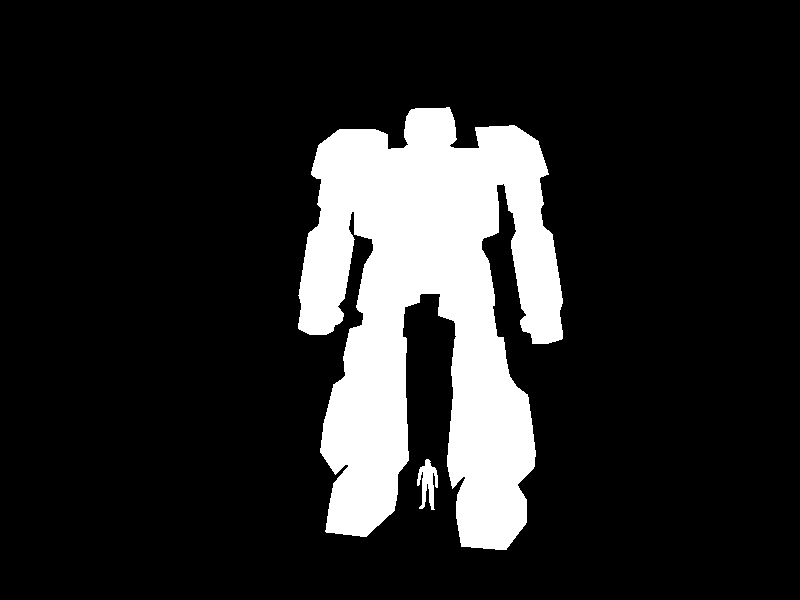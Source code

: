 // gh_buruburu_export.pov: Exported from Wings 3D 0.99.04a 

#include "rad_def.inc"

global_settings{
	 assumed_gamma 2.200000
	 max_trace_level 5
	 ambient_light rgb <0.000000, 0.000000, 0.000000>
}
background { rgb <0.000000, 0.000000, 0.000000> }
#declare camera_location = <-2.494729, 6.265921, 14.167884>;
camera{
	 perspective
	 location camera_location
	 right (320 / 240) * x
	 up y
	 angle 57.822402
	 sky <0.027695, 0.991445, -0.127554>
	 look_at <0.592699, 4.350226, -0.051950>
}
light_source {
	 <-3.204729, 6.975921, 14.167884>
	 color rgb <1.000000, 1.000000, 1.000000>
	 fade_distance 1.000000
	 fade_power 0.000000
	 media_interaction on
	 media_attenuation off
	 parallel
	 point_at <-1.139893, -4.769513, -0.010371>
}
light_source {
	 <-1.784729, 5.555921, 14.167884>
	 color rgb <0.500000, 0.500000, 0.500000>
	 fade_distance 1.000000
	 fade_power 0.000000
	 media_interaction on
	 media_attenuation off
	 parallel
	 point_at <-1.139893, -4.769513, -0.010371>
}
#declare wm_default = texture{
	 pigment{
		 color rgbf <1.000000, 1.000000, 1.000000, 0.000000>
	 }
	 finish {
		 ambient rgb <0.000000, 0.000000, 0.000000>
		 diffuse 0.700000
		 brilliance 1.000000
		 metallic 0.000000
		 specular 1.000000
		 roughness 0.010000
	 }
}
#declare wm_cube1_auv = texture{
	 pigment{
		 color rgbf <1.000000, 1.000000, 1.000000, 0.000000>
	 }
	 finish {
		 ambient rgb <0.000000, 0.000000, 0.000000>
		 diffuse 0.700000
		 brilliance 1.000000
		 metallic 0.000000
		 specular 1.000000
		 roughness 0.010000
	 }
}
#declare wo_0_cube1 = mesh2{
	 vertex_vectors { 489, <-0.000000, 0.564319, -0.107018>, <-0.000000, 0.672000, -0.094253>, <-0.000000, 0.542784, 0.040667>, <-0.000000, 0.671992, 0.035337>, <-0.000000, 0.792968, -0.112265>, <-0.000000, 0.865692, 0.008350>, <-0.000000, 0.868481, -0.094045>, <-0.000000, 0.877812, -0.008521>, <-0.000000, 0.882478, -0.090685>, <-0.000000, 0.821769, -0.108849>, 
			<-0.000000, 0.846761, 0.024779>, <-0.000000, 0.729729, -0.099115>, <-0.000000, 0.729688, 0.032969>, <-0.000000, 0.796787, 0.037928>, <-0.000000, 0.889856, 0.033388>, <-0.000000, 0.898357, -0.080139>, <-0.000000, 0.890112, -0.010357>, <-0.000000, 0.953443, 0.045820>, <-0.000000, 0.932925, 0.053393>, <-0.000000, 0.899550, -0.002449>, <-0.000000, 0.921291, -0.077733>, 
			<-0.000000, 0.973053, 0.045633>, <-0.000000, 0.927108, 0.045105>, <-0.000000, 1.002191, -0.105819>, <-0.000000, 0.990375, 0.045319>, <-0.000000, 0.972475, -0.105624>, <-0.000000, 0.956062, -0.100203>, <-0.000000, 1.007807, 0.041283>, <-0.000000, 1.026163, -0.090582>, <0.085102, 0.564528, 0.040201>, <0.087218, 0.566168, -0.097278>, <0.091268, 0.672000, -0.079092>, 
			<0.115948, 0.564289, -0.027349>, <0.015383, 0.542784, 0.040667>, <0.032047, 0.564319, -0.107018>, <-0.000000, 0.522978, -0.026788>, <0.105919, 0.254602, -0.003027>, <0.129822, 0.253858, -0.043626>, <0.095983, 0.253858, -0.102499>, <0.050539, 0.253858, -0.096409>, <0.033881, 0.253858, -0.030768>, <0.060475, 0.254602, 0.003064>, <0.110158, 0.070460, -0.030456>, 
			<0.119901, 0.070460, -0.064130>, <0.092474, 0.070460, -0.085985>, <0.061862, 0.070460, -0.076239>, <0.055272, 0.070460, -0.043554>, <0.079546, 0.070460, -0.023400>, <0.037973, 0.493255, 0.031164>, <0.032818, 0.494032, -0.091935>, <0.105939, 0.494254, -0.089352>, <0.123426, 0.494254, -0.026788>, <0.091145, 0.493255, 0.031164>, <0.031242, 0.672000, -0.094253>, 
			<0.031242, 0.671992, 0.035337>, <0.105209, 0.672000, -0.027033>, <0.109347, 0.793988, -0.049770>, <0.111427, 0.797584, -0.012459>, <0.041049, 0.792968, -0.112265>, <0.114658, 0.796047, -0.102094>, <0.093118, 0.882327, -0.011071>, <0.049063, 0.868481, -0.094045>, <0.093282, 0.882291, -0.078065>, <0.063608, 0.894484, -0.045720>, <0.055055, 0.891163, -0.009893>, 
			<0.033714, 0.878191, -0.010234>, <0.041521, 0.882095, -0.084875>, <0.062486, 0.890202, -0.077869>, <0.043898, 0.821769, -0.108849>, <0.105924, 0.841107, 0.004757>, <0.169497, 0.846379, -0.047757>, <0.185817, 0.811512, -0.052759>, <0.146966, 0.872911, -0.044143>, <0.150540, 0.845746, -0.089842>, <0.149495, 0.838701, -0.007322>, <0.133667, 0.872843, -0.071524>, 
			<0.133541, 0.871340, -0.016610>, <0.166132, 0.812503, -0.089362>, <0.165265, 0.807682, -0.016969>, <0.089902, 0.729729, -0.080799>, <0.044453, 0.729729, -0.099115>, <0.091818, 0.729489, 0.017042>, <0.108419, 0.729729, -0.033703>, <-0.000000, 0.535237, -0.096055>, <0.051688, 0.332498, 0.006936>, <0.029678, 0.321286, -0.034150>, <0.046134, 0.332317, -0.089796>, 
			<0.100498, 0.332211, -0.089797>, <0.123924, 0.332412, -0.034150>, <0.096644, 0.332598, 0.006943>, <0.107889, 0.820236, -0.097846>, <0.091406, 0.887281, -0.045143>, <0.160685, 0.680261, -0.018895>, <0.191725, 0.679429, -0.021169>, <0.191926, 0.665434, -0.086379>, <0.160371, 0.665382, -0.088254>, <0.143805, 0.673032, -0.053460>, <0.210322, 0.672198, -0.053908>, 
			<0.096200, 0.805349, 0.015763>, <0.218811, 0.530836, -0.018611>, <0.177851, 0.525248, -0.046774>, <0.203726, 0.525290, -0.045237>, <0.203562, 0.536766, 0.008235>, <0.178109, 0.537448, 0.010099>, <0.221802, 0.541119, -0.021113>, <0.159420, 0.541898, -0.020782>, <0.174575, 0.534875, -0.052598>, <0.204985, 0.534947, -0.050798>, <0.204903, 0.547702, 0.008633>, 
			<0.174862, 0.548484, 0.010839>, <0.164268, 0.531520, -0.018244>, <0.226058, 0.494260, -0.009530>, <0.167682, 0.486089, -0.006908>, <0.213432, 0.502958, 0.030349>, <0.177028, 0.494014, 0.030570>, <0.174934, 0.486494, -0.048371>, <0.213676, 0.485882, -0.049217>, <0.214576, 0.471383, -0.003870>, <0.182535, 0.471824, -0.003473>, <0.186905, 0.464328, -0.038182>, 
			<0.207262, 0.463992, -0.038697>, <0.206569, 0.479057, 0.031477>, <0.187460, 0.479209, 0.031200>, <0.158500, 0.506517, 0.024311>, <0.151174, 0.500870, -0.002357>, <0.155376, 0.490138, -0.006214>, <0.160573, 0.497980, 0.030565>, <0.157749, 0.039968, 0.053487>, <0.109389, 0.039968, 0.068110>, <0.089664, 0.044396, 0.024971>, <0.140838, 0.044396, 0.013175>, 
			<0.159124, 0.000000, 0.017707>, <0.089801, 0.000000, 0.039738>, <0.133874, 0.000000, -0.029238>, <0.079701, 0.000000, -0.016912>, <0.161396, 0.000000, 0.057991>, <0.109918, 0.000000, 0.071487>, <0.063987, 0.000000, -0.037943>, <0.058144, 0.000000, -0.080786>, <0.103262, 0.000000, -0.097146>, <0.120820, 0.000000, -0.064116>, <0.113469, 0.113034, -0.020359>, 
			<0.131074, 0.111739, -0.064969>, <0.094362, 0.110126, -0.101665>, <0.049073, 0.109563, -0.090517>, <0.037064, 0.110916, -0.042121>, <0.069296, 0.112523, -0.009576>, <0.106704, 0.107514, -0.030351>, <0.119466, 0.106610, -0.063272>, <0.092402, 0.105531, -0.089961>, <0.059216, 0.105164, -0.081656>, <0.050513, 0.106077, -0.046208>, <0.074288, 0.107182, -0.022296>, 
			<0.047618, 0.991786, 0.014802>, <0.037846, 0.909020, -0.001235>, <0.056020, 0.999213, -0.030354>, <0.042865, 0.927366, -0.038993>, <0.049161, 1.001219, -0.075717>, <0.030750, 1.002252, -0.103339>, <0.037820, 0.989203, 0.033850>, <0.014266, 0.892712, 0.028764>, <0.041124, 0.891596, -0.019585>, <0.041124, 0.894779, -0.045284>, <0.041137, 0.897979, -0.070712>, 
			<0.028158, 0.898473, -0.075919>, <0.023309, 0.888662, -0.010138>, <0.037931, 0.953005, 0.028308>, <0.031641, 0.972466, -0.105624>, <0.047028, 0.973281, -0.078364>, <0.045865, 0.956393, 0.012202>, <0.032243, 0.956062, -0.100203>, <0.046122, 0.953921, -0.080234>, <0.044870, 0.935781, 0.004024>, <0.027285, 0.904488, -0.010285>, <0.026769, 0.921291, -0.077733>, 
			<0.036340, 0.924587, -0.068416>, <0.039674, 0.919966, -0.047370>, <0.034253, 0.910584, -0.024553>, <0.028219, 1.025917, -0.090780>, <0.044743, 1.032387, -0.057379>, <0.048921, 1.031966, -0.026259>, <0.035084, 1.007595, 0.035089>, <0.039059, 0.971292, 0.033275>, <0.032955, 0.927034, 0.032645>, <0.012393, 0.973042, 0.045607>, <0.009197, 0.953461, 0.039349>, 
			<0.013905, 0.927062, 0.040008>, <0.046941, 0.975235, 0.014127>, <0.055600, 0.978192, -0.033758>, <0.055159, 0.972744, -0.020743>, <0.051649, 0.950420, -0.018249>, <0.053847, 0.969662, -0.045103>, <-0.000000, 1.039569, -0.002008>, <-0.000000, 1.038948, -0.025718>, <-0.000000, 1.038376, -0.053385>, <0.047029, 1.033036, -0.000760>, <-0.000000, 0.587760, -0.101839>, 
			<-0.000000, 0.577598, 0.040014>, <0.081945, 0.588898, -0.092546>, <0.080133, 0.587824, 0.036622>, <0.108661, 0.587939, -0.026901>, <0.031164, 0.587766, -0.101838>, <0.025585, 0.577730, 0.040011>, <0.046898, 0.946237, -0.056973>, <0.041963, 0.936325, -0.061370>, <0.048734, 0.952519, -0.010747>, <0.050522, 0.972300, -0.009622>, <0.038773, 1.034697, 0.037922>, 
			<-0.000000, 1.037530, 0.043227>, <0.041773, 0.866538, 0.006349>, <0.040464, 0.845926, 0.018810>, <0.032334, 0.796319, 0.035514>, <0.032861, 0.729688, 0.032969>, <0.044772, 0.879114, -0.014291>, <0.047041, 0.884826, -0.021893>, <0.034631, 0.888733, -0.069812>, <0.047398, 0.888378, -0.065283>, <0.047394, 0.887144, -0.043547>, <-0.000000, 0.888833, -0.073563>, 
			<0.092762, 0.672288, 0.015824>, <0.033030, 0.672102, 0.043577>, <0.062913, 0.869329, 0.008757>, <0.083062, 0.847766, 0.015872>, <0.087743, 0.590485, -0.099693>, <0.085691, 0.588620, 0.044104>, <0.117664, 0.588549, -0.026753>, <0.031906, 0.589618, -0.109864>, <0.042310, 0.870955, 0.013326>, <0.041247, 0.849808, 0.026035>, <0.032750, 0.796991, 0.043760>, 
			<0.033051, 0.729758, 0.041211>, <0.026755, 0.578520, 0.048127>, <-0.000000, 0.589536, -0.109883>, <0.045787, 0.883049, -0.001050>, <0.058948, 0.903329, -0.045568>, <0.051076, 0.903329, -0.010156>, <0.042261, 0.903329, -0.086649>, <0.058202, 0.903329, -0.068879>, <0.036432, 0.892574, 0.006678>, <0.045104, 0.903329, -0.012878>, <0.036730, 0.903329, -0.077894>, 
			<0.048151, 0.903329, -0.065687>, <0.046266, 0.903329, -0.044994>, <0.041813, 0.893532, 0.005733>, <-0.000000, 0.903329, -0.083445>, <-0.000000, 0.903329, -0.092667>, <0.006196, 0.973047, 0.045620>, <0.004599, 0.953452, 0.045140>, <0.010888, 0.932925, 0.042802>, <0.004696, 0.932925, 0.051154>, <0.010417, 0.990239, 0.044224>, <0.040800, 0.916556, -0.016119>, 
			<0.046661, 0.937694, -0.014492>, <0.008146, 0.890343, 0.032343>, <0.049339, 0.936859, -0.022087>, <0.048800, 0.939728, -0.038738>, <0.051428, 0.954716, -0.045507>, <0.062873, 0.980112, -0.036448>, <0.063799, 0.970336, -0.049570>, <0.061199, 0.953208, -0.050637>, <0.056541, 0.936032, -0.043742>, <0.052909, 0.932744, -0.024999>, <0.054515, 0.948285, -0.020123>, 
			<0.059070, 0.973868, -0.022017>, <0.008964, 0.493192, -0.026788>, <-0.085102, 0.564528, 0.040201>, <-0.087218, 0.566168, -0.097278>, <-0.091268, 0.672000, -0.079092>, <-0.115948, 0.564289, -0.027349>, <-0.015383, 0.542784, 0.040667>, <-0.032047, 0.564319, -0.107018>, <-0.105919, 0.254602, -0.003027>, <-0.129822, 0.253858, -0.043626>, <-0.095983, 0.253858, -0.102499>, 
			<-0.050539, 0.253858, -0.096409>, <-0.033881, 0.253858, -0.030768>, <-0.060475, 0.254602, 0.003064>, <-0.110158, 0.070460, -0.030456>, <-0.119901, 0.070460, -0.064130>, <-0.092474, 0.070460, -0.085985>, <-0.061862, 0.070460, -0.076239>, <-0.055272, 0.070460, -0.043554>, <-0.079546, 0.070460, -0.023400>, <-0.037973, 0.493255, 0.031164>, <-0.032818, 0.494032, -0.091935>, 
			<-0.105939, 0.494254, -0.089352>, <-0.123426, 0.494254, -0.026788>, <-0.091145, 0.493255, 0.031164>, <-0.031242, 0.672000, -0.094253>, <-0.031242, 0.671992, 0.035337>, <-0.105209, 0.672000, -0.027033>, <-0.109347, 0.793988, -0.049770>, <-0.111427, 0.797584, -0.012459>, <-0.041049, 0.792968, -0.112265>, <-0.114658, 0.796047, -0.102094>, <-0.093118, 0.882327, -0.011071>, 
			<-0.049063, 0.868481, -0.094045>, <-0.093282, 0.882291, -0.078065>, <-0.063608, 0.894484, -0.045720>, <-0.055055, 0.891163, -0.009893>, <-0.033714, 0.878191, -0.010234>, <-0.041521, 0.882095, -0.084875>, <-0.062486, 0.890202, -0.077869>, <-0.043898, 0.821769, -0.108849>, <-0.105924, 0.841107, 0.004757>, <-0.169497, 0.846379, -0.047757>, <-0.185817, 0.811512, -0.052759>, 
			<-0.146966, 0.872911, -0.044143>, <-0.150540, 0.845746, -0.089842>, <-0.149495, 0.838701, -0.007322>, <-0.133667, 0.872843, -0.071524>, <-0.133541, 0.871340, -0.016610>, <-0.166132, 0.812503, -0.089362>, <-0.165265, 0.807682, -0.016969>, <-0.089902, 0.729729, -0.080799>, <-0.044453, 0.729729, -0.099115>, <-0.091818, 0.729489, 0.017042>, <-0.108419, 0.729729, -0.033703>, 
			<-0.051688, 0.332498, 0.006936>, <-0.029678, 0.321286, -0.034150>, <-0.046134, 0.332317, -0.089796>, <-0.100498, 0.332211, -0.089797>, <-0.123924, 0.332412, -0.034150>, <-0.096644, 0.332598, 0.006943>, <-0.107889, 0.820236, -0.097846>, <-0.091406, 0.887281, -0.045143>, <-0.160685, 0.680261, -0.018895>, <-0.191725, 0.679429, -0.021169>, <-0.191926, 0.665434, -0.086379>, 
			<-0.160371, 0.665382, -0.088254>, <-0.143805, 0.673032, -0.053460>, <-0.210322, 0.672198, -0.053908>, <-0.096200, 0.805349, 0.015763>, <-0.218811, 0.530836, -0.018611>, <-0.177851, 0.525248, -0.046774>, <-0.203726, 0.525290, -0.045237>, <-0.203562, 0.536766, 0.008235>, <-0.178109, 0.537448, 0.010099>, <-0.221802, 0.541119, -0.021113>, <-0.159420, 0.541898, -0.020782>, 
			<-0.174575, 0.534875, -0.052598>, <-0.204985, 0.534947, -0.050798>, <-0.204903, 0.547702, 0.008633>, <-0.174862, 0.548484, 0.010839>, <-0.164268, 0.531520, -0.018244>, <-0.226058, 0.494260, -0.009530>, <-0.167682, 0.486089, -0.006908>, <-0.213432, 0.502958, 0.030349>, <-0.177028, 0.494014, 0.030570>, <-0.174934, 0.486494, -0.048371>, <-0.213676, 0.485882, -0.049217>, 
			<-0.214576, 0.471383, -0.003870>, <-0.182535, 0.471824, -0.003473>, <-0.186905, 0.464328, -0.038182>, <-0.207262, 0.463992, -0.038697>, <-0.206569, 0.479057, 0.031477>, <-0.187460, 0.479209, 0.031200>, <-0.158500, 0.506517, 0.024311>, <-0.151174, 0.500870, -0.002357>, <-0.155376, 0.490138, -0.006214>, <-0.160573, 0.497980, 0.030565>, <-0.157749, 0.039968, 0.053487>, 
			<-0.109389, 0.039968, 0.068110>, <-0.089664, 0.044396, 0.024971>, <-0.140838, 0.044396, 0.013175>, <-0.159124, 0.000000, 0.017707>, <-0.089801, 0.000000, 0.039738>, <-0.133874, 0.000000, -0.029238>, <-0.079701, 0.000000, -0.016912>, <-0.161396, 0.000000, 0.057991>, <-0.109918, 0.000000, 0.071487>, <-0.063987, 0.000000, -0.037943>, <-0.058144, 0.000000, -0.080786>, 
			<-0.103262, 0.000000, -0.097146>, <-0.120820, 0.000000, -0.064116>, <-0.113469, 0.113034, -0.020359>, <-0.131074, 0.111739, -0.064969>, <-0.094362, 0.110126, -0.101665>, <-0.049073, 0.109563, -0.090517>, <-0.037064, 0.110916, -0.042121>, <-0.069296, 0.112523, -0.009576>, <-0.106704, 0.107514, -0.030351>, <-0.119466, 0.106610, -0.063272>, <-0.092402, 0.105531, -0.089961>, 
			<-0.059216, 0.105164, -0.081656>, <-0.050513, 0.106077, -0.046208>, <-0.074288, 0.107182, -0.022296>, <-0.047618, 0.991786, 0.014802>, <-0.037846, 0.909020, -0.001235>, <-0.056020, 0.999213, -0.030354>, <-0.042865, 0.927366, -0.038993>, <-0.049161, 1.001219, -0.075717>, <-0.030750, 1.002252, -0.103339>, <-0.037820, 0.989203, 0.033850>, <-0.014266, 0.892712, 0.028764>, 
			<-0.041124, 0.891596, -0.019585>, <-0.041124, 0.894779, -0.045284>, <-0.041137, 0.897979, -0.070712>, <-0.028158, 0.898473, -0.075919>, <-0.023309, 0.888662, -0.010138>, <-0.037931, 0.953005, 0.028308>, <-0.031641, 0.972466, -0.105624>, <-0.047028, 0.973281, -0.078364>, <-0.045865, 0.956393, 0.012202>, <-0.032243, 0.956062, -0.100203>, <-0.046122, 0.953921, -0.080234>, 
			<-0.044870, 0.935781, 0.004024>, <-0.027285, 0.904488, -0.010285>, <-0.026769, 0.921291, -0.077733>, <-0.036340, 0.924587, -0.068416>, <-0.039674, 0.919966, -0.047370>, <-0.034253, 0.910584, -0.024553>, <-0.028219, 1.025917, -0.090780>, <-0.044743, 1.032387, -0.057379>, <-0.048921, 1.031966, -0.026259>, <-0.035084, 1.007595, 0.035089>, <-0.039059, 0.971292, 0.033275>, 
			<-0.032955, 0.927034, 0.032645>, <-0.012393, 0.973042, 0.045607>, <-0.009197, 0.953461, 0.039349>, <-0.013905, 0.927062, 0.040008>, <-0.046941, 0.975235, 0.014127>, <-0.055600, 0.978192, -0.033758>, <-0.055159, 0.972744, -0.020743>, <-0.051649, 0.950420, -0.018249>, <-0.053847, 0.969662, -0.045103>, <-0.047029, 1.033036, -0.000760>, <-0.081945, 0.588898, -0.092546>, 
			<-0.080133, 0.587824, 0.036622>, <-0.108661, 0.587939, -0.026901>, <-0.031164, 0.587766, -0.101838>, <-0.025585, 0.577730, 0.040011>, <-0.046898, 0.946237, -0.056973>, <-0.041963, 0.936325, -0.061370>, <-0.048734, 0.952519, -0.010747>, <-0.050522, 0.972300, -0.009622>, <-0.038773, 1.034697, 0.037922>, <-0.041773, 0.866538, 0.006349>, <-0.040464, 0.845926, 0.018810>, 
			<-0.032334, 0.796319, 0.035514>, <-0.032861, 0.729688, 0.032969>, <-0.044772, 0.879114, -0.014291>, <-0.047041, 0.884826, -0.021893>, <-0.034631, 0.888733, -0.069812>, <-0.047398, 0.888378, -0.065283>, <-0.047394, 0.887144, -0.043547>, <-0.092762, 0.672288, 0.015824>, <-0.033030, 0.672102, 0.043577>, <-0.062913, 0.869329, 0.008757>, <-0.083062, 0.847766, 0.015872>, 
			<-0.087743, 0.590485, -0.099693>, <-0.085691, 0.588620, 0.044104>, <-0.117664, 0.588549, -0.026753>, <-0.031906, 0.589618, -0.109864>, <-0.042310, 0.870955, 0.013326>, <-0.041247, 0.849808, 0.026035>, <-0.032750, 0.796991, 0.043760>, <-0.033051, 0.729758, 0.041211>, <-0.026755, 0.578520, 0.048127>, <-0.045787, 0.883049, -0.001050>, <-0.058948, 0.903329, -0.045568>, 
			<-0.051076, 0.903329, -0.010156>, <-0.042261, 0.903329, -0.086649>, <-0.058202, 0.903329, -0.068879>, <-0.036432, 0.892574, 0.006678>, <-0.045104, 0.903329, -0.012878>, <-0.036730, 0.903329, -0.077894>, <-0.048151, 0.903329, -0.065687>, <-0.046266, 0.903329, -0.044994>, <-0.041813, 0.893532, 0.005733>, <-0.006196, 0.973047, 0.045620>, <-0.004599, 0.953452, 0.045140>, 
			<-0.010888, 0.932925, 0.042802>, <-0.004696, 0.932925, 0.051154>, <-0.010417, 0.990239, 0.044224>, <-0.040800, 0.916556, -0.016119>, <-0.046661, 0.937694, -0.014492>, <-0.008146, 0.890343, 0.032343>, <-0.049339, 0.936859, -0.022087>, <-0.048800, 0.939728, -0.038738>, <-0.051428, 0.954716, -0.045507>, <-0.062873, 0.980112, -0.036448>, <-0.063799, 0.970336, -0.049570>, 
			<-0.061199, 0.953208, -0.050637>, <-0.056541, 0.936032, -0.043742>, <-0.052909, 0.932744, -0.024999>, <-0.054515, 0.948285, -0.020123>, <-0.059070, 0.973868, -0.022017>, <-0.008964, 0.493192, -0.026788>}
	 //#local average_center = <-0.000000, 0.671328, -0.027047>;
	 normal_vectors { 489, <0.000000, -0.027252, 0.999629>, <0.000000, -0.051623, 0.998667>, <0.000000, 0.374701, -0.927146>, <-0.000000, -0.045255, -0.998975>, <0.000000, 0.043461, 0.999055>, <0.000000, -0.711962, -0.702218>, <0.000000, -0.267944, 0.963434>, <0.000000, -0.521176, -0.853449>, <-0.000000, -0.171588, 0.985169>, <0.000000, -0.210896, 0.977508>, 
			<0.000000, -0.467428, -0.884031>, <0.000000, 0.144023, 0.989574>, <0.000000, 0.016375, -0.999866>, <0.000000, -0.114056, -0.993474>, <0.000000, 0.675778, -0.737105>, <0.000000, 0.260497, 0.965475>, <0.000000, 0.125408, -0.992105>, <0.000000, -0.180687, -0.983541>, <0.000000, 0.079959, -0.996798>, <0.000000, 0.999709, 0.024105>, <0.000000, 0.232438, 0.972611>, 
			<0.000000, -0.000980, -1.000000>, <0.000000, 0.613178, -0.789945>, <0.000000, -0.279574, 0.960124>, <0.000000, -0.099861, -0.995001>, <0.000000, 0.162053, 0.986782>, <0.000000, 0.431723, 0.902006>, <0.000000, -0.075354, -0.997157>, <-0.000000, -0.789423, 0.613849>, <-0.538269, -0.076063, -0.839334>, <-0.617720, -0.151303, 0.771705>, <-0.703026, -0.071086, 0.707602>, 
			<-0.979273, -0.201406, -0.021432>, <0.195816, 0.384370, -0.902173>, <-0.041112, 0.068907, 0.996776>, <-0.000000, 0.974420, -0.224735>, <-0.553382, 0.056327, -0.831021>, <-0.999254, -0.031548, 0.022294>, <-0.443466, -0.054280, 0.894646>, <0.660884, -0.015830, 0.750321>, <0.977229, 0.044350, -0.207502>, <0.380275, 0.094919, -0.919990>, <-0.851001, -0.385981, -0.356112>, 
			<-0.952791, -0.015520, 0.303230>, <-0.242648, -0.008123, 0.970080>, <0.745079, 0.038721, 0.665852>, <0.941829, 0.061413, -0.330433>, <0.503969, -0.225893, -0.833659>, <0.499925, 0.230994, -0.834696>, <0.485433, 0.225400, 0.844718>, <-0.615537, -0.026648, 0.787657>, <-0.994944, -0.047682, -0.088391>, <-0.507037, 0.088788, -0.857339>, <-0.130918, -0.055295, 0.989850>, 
			<0.626534, -0.062785, -0.776861>, <-0.999560, -0.029540, -0.002822>, <-0.095374, 0.994577, -0.041468>, <-0.534360, 0.310760, -0.786059>, <-0.103687, 0.049742, 0.993365>, <-0.174040, 0.153805, 0.972653>, <-0.280842, -0.756707, -0.590357>, <-0.087656, -0.402970, 0.911006>, <-0.243049, -0.711064, 0.659784>, <-0.619226, -0.783883, -0.045679>, <-0.601877, -0.615046, -0.509374>, 
			<-0.133111, -0.532239, -0.836064>, <-0.174552, -0.267952, 0.947488>, <-0.528020, -0.657845, 0.537061>, <-0.085717, -0.201628, 0.975704>, <-0.421989, -0.193846, -0.885635>, <-0.852310, -0.520750, -0.048867>, <-0.953664, -0.298890, -0.034507>, <-0.523741, -0.851458, -0.026740>, <-0.457540, -0.470009, 0.754817>, <-0.581580, -0.273787, -0.766032>, <-0.376825, -0.771704, 0.512325>, 
			<-0.463482, -0.700505, -0.542657>, <-0.562520, -0.192557, 0.804048>, <-0.560097, -0.049616, -0.826940>, <-0.714384, 0.177388, 0.676897>, <-0.187830, 0.157784, 0.969445>, <-0.780008, 0.035814, -0.624744>, <-0.998787, 0.040193, 0.028449>, <-0.000000, 0.508008, 0.861352>, <0.494239, 0.134955, -0.858787>, <0.988076, 0.095496, -0.120772>, <0.594136, 0.012730, 0.804264>, 
			<-0.542643, -0.056736, 0.838045>, <-0.995051, -0.030960, -0.094414>, <-0.502417, 0.069738, -0.861808>, <-0.139788, -0.259232, 0.955645>, <-0.250740, -0.968033, -0.006387>, <0.517292, 0.035344, -0.855079>, <-0.542168, -0.161562, -0.824591>, <-0.527376, 0.049746, 0.848174>, <0.513369, 0.244481, 0.822606>, <0.980197, 0.193716, -0.041078>, <-0.991702, -0.128108, 0.010794>, 
			<-0.631968, -0.026323, -0.774548>, <-0.999770, -0.021066, 0.003993>, <0.547843, 0.298488, 0.781519>, <-0.532512, 0.142635, 0.834318>, <-0.539230, -0.257214, -0.801918>, <0.422852, -0.298807, -0.855518>, <-0.995396, 0.093624, -0.020530>, <0.963276, 0.261092, -0.062697>, <0.491083, 0.431019, 0.757007>, <-0.526486, 0.331289, 0.782982>, <-0.536776, -0.071279, -0.840709>, 
			<0.483658, 0.028686, -0.874787>, <0.966645, 0.164161, 0.196590>, <-0.991203, 0.128948, -0.029809>, <0.790718, 0.582296, 0.188935>, <-0.567856, -0.192858, -0.800216>, <0.284029, 0.165818, -0.944369>, <0.618517, 0.274225, 0.736368>, <-0.573343, 0.184790, 0.798205>, <-0.546194, 0.818395, -0.178611>, <0.384072, 0.902117, -0.196657>, <0.351399, 0.879682, 0.320433>, 
			<-0.421697, 0.820033, 0.386933>, <-0.432036, 0.563842, -0.703866>, <0.335785, 0.677542, -0.654359>, <0.787060, -0.411912, -0.459201>, <0.958165, -0.179084, 0.223266>, <0.709912, 0.634162, 0.306371>, <0.639551, 0.348814, -0.685057>, <-0.619203, -0.657343, -0.429521>, <0.307992, -0.573268, -0.759279>, <0.590184, -0.691034, -0.417319>, <-0.594102, -0.801962, 0.062445>, 
			<-0.739912, 0.620077, 0.260834>, <0.689585, 0.673238, -0.266878>, <-0.729644, 0.598326, 0.331099>, <0.621243, 0.714933, -0.320823>, <-0.721476, 0.454185, -0.522674>, <0.344674, 0.456096, -0.820473>, <0.615884, 0.746235, -0.252628>, <0.693890, 0.499022, 0.519128>, <-0.318861, 0.424392, 0.847478>, <-0.669037, 0.696314, 0.259877>, <-0.503019, 0.592212, -0.629489>, 
			<-0.804640, 0.573873, 0.152393>, <-0.284314, 0.594993, 0.751764>, <0.547159, 0.633021, 0.547633>, <0.748562, 0.629537, -0.208177>, <0.189485, 0.631257, -0.752070>, <-0.556732, 0.542694, -0.628913>, <-0.790708, 0.585394, 0.179151>, <-0.222908, 0.633888, 0.740606>, <0.532488, 0.675792, 0.509669>, <0.724109, 0.652840, -0.222412>, <0.183027, 0.605780, -0.774294>, 
			<-0.950795, 0.015238, -0.309447>, <-0.808004, 0.584823, -0.071499>, <-0.995863, -0.086543, -0.027684>, <-0.923692, 0.358816, 0.134326>, <-0.928809, -0.151824, 0.338028>, <-0.496063, -0.273537, 0.824075>, <-0.683254, -0.035897, -0.729298>, <-0.520520, 0.801435, -0.294552>, <-0.746098, -0.412253, -0.522863>, <-0.927895, -0.369940, -0.046419>, <-0.826834, -0.148930, 0.542371>, 
			<-0.253852, 0.232101, 0.938983>, <-0.221641, -0.066654, -0.972848>, <-0.705572, 0.125293, -0.697474>, <-0.496661, 0.095135, 0.862715>, <-0.948495, 0.008015, 0.316690>, <-0.953267, 0.118797, -0.277795>, <-0.420015, 0.411394, 0.808914>, <-0.892988, 0.269988, 0.360109>, <-0.958372, 0.204306, -0.199454>, <-0.601799, 0.659527, -0.450402>, <-0.359719, 0.256627, 0.897076>, 
			<-0.909133, 0.166419, 0.381814>, <-0.992644, 0.115929, 0.034907>, <-0.947331, 0.191817, -0.256456>, <-0.338114, -0.704139, 0.624393>, <-0.597169, -0.762049, 0.250341>, <-0.692985, -0.720882, 0.010006>, <-0.512032, -0.011770, -0.858886>, <-0.720600, 0.098966, -0.686252>, <-0.690146, 0.250084, -0.679085>, <-0.259537, 0.122357, -0.957950>, <-0.489033, 0.080555, -0.868538>, 
			<-0.344935, 0.262342, -0.901219>, <-0.952205, 0.067194, -0.297979>, <-0.889030, -0.427758, 0.163243>, <-0.791936, -0.202482, -0.576055>, <-0.717982, 0.178916, -0.672675>, <-0.508266, -0.304500, 0.805572>, <0.000000, -0.999979, 0.006412>, <0.000000, -0.999725, 0.023431>, <0.000000, -0.989213, 0.146487>, <-0.726576, -0.682982, -0.074981>, <-0.000000, 0.537945, 0.842980>, 
			<-0.000000, -0.034118, -0.999418>, <-0.514411, 0.580692, 0.631014>, <-0.491738, 0.651288, -0.577942>, <-0.805334, 0.592814, -0.002826>, <-0.079159, 0.538340, 0.839001>, <0.234164, 0.224242, -0.945982>, <-0.942504, 0.275102, 0.189748>, <-0.919993, 0.348664, 0.179016>, <-0.955904, 0.141014, -0.257611>, <-0.953603, 0.142348, -0.265289>, <-0.566924, -0.429391, -0.703008>, 
			<0.000000, -0.669123, -0.743152>, <0.503400, -0.674288, -0.540300>, <0.642233, -0.399297, -0.654292>, <0.661719, -0.156271, -0.733285>, <0.671813, 0.001200, -0.740720>, <0.828593, -0.248400, -0.501728>, <0.409318, -0.867183, -0.283641>, <0.778672, 0.293735, 0.554427>, <0.477810, -0.857508, -0.190731>, <0.353525, -0.934061, -0.050501>, <0.000000, 0.827707, -0.561160>, 
			<-0.759195, -0.075222, -0.646502>, <0.526437, -0.100636, -0.844237>, <-0.259635, -0.599214, -0.757319>, <-0.372835, -0.345609, -0.861132>, <-0.501305, 0.638709, 0.583733>, <-0.541977, 0.668314, -0.509526>, <-0.750710, 0.660618, -0.004296>, <-0.080373, 0.548418, 0.832333>, <0.826061, -0.430647, -0.363546>, <0.384938, -0.451521, -0.804954>, <0.551042, -0.145128, -0.821760>, 
			<0.547367, -0.000180, -0.836893>, <0.453707, 0.520227, -0.723543>, <-0.000000, 0.548664, 0.836043>, <0.294485, -0.409679, -0.863390>, <-0.544727, -0.837134, -0.049794>, <-0.476790, -0.784690, -0.396147>, <-0.218315, -0.761102, 0.610788>, <-0.464844, -0.868387, 0.172696>, <0.748118, -0.150644, -0.646239>, <0.748860, -0.662050, -0.029974>, <0.233425, -0.868570, -0.437149>, 
			<0.536826, -0.801159, -0.264503>, <0.731526, -0.680226, 0.046509>, <-0.196671, -0.215603, -0.956471>, <0.000000, -0.875990, -0.482329>, <0.000000, -0.676849, 0.736122>, <-0.158529, 0.045191, -0.986320>, <-0.472867, -0.131789, -0.871222>, <-0.558333, 0.111478, -0.822093>, <-0.597680, 0.346577, -0.722955>, <-0.184260, -0.122345, -0.975233>, <-0.875300, 0.483068, 0.022241>, 
			<-0.949377, 0.232402, -0.211360>, <-0.324042, 0.844441, -0.426516>, <-0.697319, 0.478273, -0.533855>, <-0.545919, 0.735479, 0.401301>, <-0.119181, 0.244415, 0.962319>, <-0.005196, -0.998614, 0.052378>, <-0.908434, -0.163845, 0.384580>, <-0.583020, 0.192044, 0.789435>, <0.282275, 0.622251, 0.730154>, <-0.392121, 0.846521, -0.360060>, <-0.724597, 0.174519, -0.666710>, 
			<-0.759518, -0.224530, -0.610507>, <0.977103, 0.205718, -0.054307>, <0.538269, -0.076063, -0.839334>, <0.617720, -0.151303, 0.771705>, <0.703026, -0.071086, 0.707602>, <0.979273, -0.201406, -0.021432>, <-0.195816, 0.384370, -0.902173>, <0.041112, 0.068907, 0.996776>, <0.553382, 0.056327, -0.831021>, <0.999254, -0.031548, 0.022294>, <0.443466, -0.054280, 0.894646>, 
			<-0.660884, -0.015830, 0.750321>, <-0.977229, 0.044350, -0.207502>, <-0.380275, 0.094919, -0.919990>, <0.851001, -0.385981, -0.356112>, <0.952791, -0.015520, 0.303230>, <0.242648, -0.008123, 0.970080>, <-0.745079, 0.038721, 0.665852>, <-0.941829, 0.061413, -0.330433>, <-0.503969, -0.225893, -0.833659>, <-0.499925, 0.230994, -0.834696>, <-0.485433, 0.225400, 0.844718>, 
			<0.615537, -0.026648, 0.787657>, <0.994944, -0.047682, -0.088391>, <0.507037, 0.088788, -0.857339>, <0.130918, -0.055295, 0.989850>, <-0.626534, -0.062785, -0.776861>, <0.999560, -0.029540, -0.002822>, <0.095374, 0.994577, -0.041468>, <0.534360, 0.310760, -0.786059>, <0.103687, 0.049742, 0.993365>, <0.174040, 0.153805, 0.972653>, <0.280842, -0.756707, -0.590357>, 
			<0.087656, -0.402970, 0.911006>, <0.243049, -0.711064, 0.659784>, <0.619226, -0.783883, -0.045679>, <0.601877, -0.615046, -0.509374>, <0.133111, -0.532239, -0.836064>, <0.174552, -0.267952, 0.947488>, <0.528020, -0.657845, 0.537061>, <0.085717, -0.201628, 0.975704>, <0.421989, -0.193846, -0.885635>, <0.852310, -0.520750, -0.048867>, <0.953664, -0.298890, -0.034507>, 
			<0.523741, -0.851458, -0.026740>, <0.457540, -0.470009, 0.754817>, <0.581580, -0.273787, -0.766032>, <0.376825, -0.771704, 0.512325>, <0.463482, -0.700505, -0.542657>, <0.562520, -0.192557, 0.804048>, <0.560097, -0.049616, -0.826940>, <0.714384, 0.177388, 0.676897>, <0.187830, 0.157784, 0.969445>, <0.780008, 0.035814, -0.624744>, <0.998787, 0.040193, 0.028449>, 
			<-0.494239, 0.134955, -0.858787>, <-0.988076, 0.095496, -0.120772>, <-0.594136, 0.012730, 0.804264>, <0.542643, -0.056736, 0.838045>, <0.995051, -0.030960, -0.094414>, <0.502417, 0.069738, -0.861808>, <0.139788, -0.259232, 0.955645>, <0.250740, -0.968033, -0.006387>, <-0.517292, 0.035344, -0.855079>, <0.542168, -0.161562, -0.824591>, <0.527376, 0.049746, 0.848174>, 
			<-0.513369, 0.244481, 0.822606>, <-0.980197, 0.193716, -0.041078>, <0.991702, -0.128108, 0.010794>, <0.631968, -0.026323, -0.774548>, <0.999770, -0.021066, 0.003993>, <-0.547843, 0.298488, 0.781519>, <0.532512, 0.142635, 0.834318>, <0.539230, -0.257214, -0.801918>, <-0.422852, -0.298807, -0.855518>, <0.995396, 0.093624, -0.020530>, <-0.963276, 0.261092, -0.062697>, 
			<-0.491083, 0.431019, 0.757007>, <0.526486, 0.331289, 0.782982>, <0.536776, -0.071279, -0.840709>, <-0.483658, 0.028686, -0.874787>, <-0.966645, 0.164161, 0.196590>, <0.991203, 0.128948, -0.029809>, <-0.790718, 0.582296, 0.188935>, <0.567856, -0.192858, -0.800216>, <-0.284029, 0.165818, -0.944369>, <-0.618517, 0.274225, 0.736368>, <0.573343, 0.184790, 0.798205>, 
			<0.546194, 0.818395, -0.178611>, <-0.384072, 0.902117, -0.196657>, <-0.351399, 0.879682, 0.320433>, <0.421697, 0.820033, 0.386933>, <0.432036, 0.563842, -0.703866>, <-0.335785, 0.677542, -0.654359>, <-0.787060, -0.411912, -0.459201>, <-0.958165, -0.179084, 0.223266>, <-0.709912, 0.634162, 0.306371>, <-0.639551, 0.348814, -0.685057>, <0.619203, -0.657343, -0.429521>, 
			<-0.307992, -0.573268, -0.759279>, <-0.590184, -0.691034, -0.417319>, <0.594102, -0.801962, 0.062445>, <0.739912, 0.620077, 0.260834>, <-0.689585, 0.673238, -0.266878>, <0.729644, 0.598326, 0.331099>, <-0.621243, 0.714933, -0.320823>, <0.721476, 0.454185, -0.522674>, <-0.344674, 0.456096, -0.820473>, <-0.615884, 0.746235, -0.252628>, <-0.693890, 0.499022, 0.519128>, 
			<0.318861, 0.424392, 0.847478>, <0.669037, 0.696314, 0.259877>, <0.503019, 0.592212, -0.629489>, <0.804640, 0.573873, 0.152393>, <0.284314, 0.594993, 0.751764>, <-0.547159, 0.633021, 0.547633>, <-0.748562, 0.629537, -0.208177>, <-0.189485, 0.631257, -0.752070>, <0.556732, 0.542694, -0.628913>, <0.790708, 0.585394, 0.179151>, <0.222908, 0.633888, 0.740606>, 
			<-0.532488, 0.675792, 0.509669>, <-0.724109, 0.652840, -0.222412>, <-0.183027, 0.605780, -0.774294>, <0.950795, 0.015238, -0.309447>, <0.808004, 0.584823, -0.071499>, <0.995863, -0.086543, -0.027684>, <0.923692, 0.358816, 0.134326>, <0.928809, -0.151824, 0.338028>, <0.496063, -0.273537, 0.824075>, <0.683254, -0.035897, -0.729298>, <0.520520, 0.801435, -0.294552>, 
			<0.746098, -0.412253, -0.522863>, <0.927895, -0.369940, -0.046419>, <0.826834, -0.148930, 0.542371>, <0.253852, 0.232101, 0.938983>, <0.221641, -0.066654, -0.972848>, <0.705572, 0.125293, -0.697474>, <0.496661, 0.095135, 0.862715>, <0.948495, 0.008015, 0.316690>, <0.953267, 0.118797, -0.277795>, <0.420015, 0.411394, 0.808914>, <0.892988, 0.269988, 0.360109>, 
			<0.958372, 0.204306, -0.199454>, <0.601799, 0.659527, -0.450402>, <0.359719, 0.256627, 0.897076>, <0.909133, 0.166419, 0.381814>, <0.992644, 0.115929, 0.034907>, <0.947331, 0.191817, -0.256456>, <0.338114, -0.704139, 0.624393>, <0.597169, -0.762049, 0.250341>, <0.692985, -0.720882, 0.010006>, <0.512032, -0.011770, -0.858886>, <0.720600, 0.098966, -0.686252>, 
			<0.690146, 0.250084, -0.679085>, <0.259537, 0.122357, -0.957950>, <0.489033, 0.080555, -0.868538>, <0.344935, 0.262342, -0.901219>, <0.952205, 0.067194, -0.297979>, <0.889030, -0.427758, 0.163243>, <0.791936, -0.202482, -0.576055>, <0.717982, 0.178916, -0.672675>, <0.508266, -0.304500, 0.805572>, <0.726576, -0.682982, -0.074981>, <0.514411, 0.580692, 0.631014>, 
			<0.491738, 0.651288, -0.577942>, <0.805334, 0.592814, -0.002826>, <0.079159, 0.538340, 0.839001>, <-0.234164, 0.224242, -0.945982>, <0.942504, 0.275102, 0.189748>, <0.919993, 0.348664, 0.179016>, <0.955904, 0.141014, -0.257611>, <0.953603, 0.142348, -0.265289>, <0.566924, -0.429391, -0.703008>, <-0.503400, -0.674288, -0.540300>, <-0.642233, -0.399297, -0.654292>, 
			<-0.661719, -0.156271, -0.733285>, <-0.671813, 0.001200, -0.740720>, <-0.828593, -0.248400, -0.501728>, <-0.409318, -0.867183, -0.283641>, <-0.778672, 0.293735, 0.554427>, <-0.477810, -0.857508, -0.190731>, <-0.353525, -0.934061, -0.050501>, <0.759195, -0.075222, -0.646502>, <-0.526437, -0.100636, -0.844237>, <0.259635, -0.599214, -0.757319>, <0.372835, -0.345609, -0.861132>, 
			<0.501305, 0.638709, 0.583733>, <0.541977, 0.668314, -0.509526>, <0.750710, 0.660618, -0.004296>, <0.080373, 0.548418, 0.832333>, <-0.826061, -0.430647, -0.363546>, <-0.384938, -0.451521, -0.804954>, <-0.551042, -0.145128, -0.821760>, <-0.547367, -0.000180, -0.836893>, <-0.453707, 0.520227, -0.723543>, <-0.294485, -0.409679, -0.863390>, <0.544727, -0.837134, -0.049794>, 
			<0.476790, -0.784690, -0.396147>, <0.218315, -0.761102, 0.610788>, <0.464844, -0.868387, 0.172696>, <-0.748118, -0.150644, -0.646239>, <-0.748860, -0.662050, -0.029974>, <-0.233425, -0.868570, -0.437149>, <-0.536826, -0.801159, -0.264503>, <-0.731526, -0.680226, 0.046509>, <0.196671, -0.215603, -0.956471>, <0.158529, 0.045191, -0.986320>, <0.472867, -0.131789, -0.871222>, 
			<0.558333, 0.111478, -0.822093>, <0.597680, 0.346577, -0.722955>, <0.184260, -0.122345, -0.975233>, <0.875300, 0.483068, 0.022241>, <0.949377, 0.232402, -0.211360>, <0.324042, 0.844441, -0.426516>, <0.697319, 0.478273, -0.533855>, <0.419476, 0.727894, 0.542412>, <0.396033, 0.241308, 0.885962>, <0.005196, -0.998614, 0.052378>, <0.908434, -0.163845, 0.384580>, 
			<0.310631, 0.239619, 0.919832>, <-0.110894, 0.790389, 0.602485>, <0.392121, 0.846521, -0.360060>, <0.724597, 0.174519, -0.666710>, <0.759518, -0.224530, -0.610507>, <-0.977103, 0.205718, -0.054307>}
	 uv_vectors { 390, <0.025517, 0.063645>, <0.025517, 0.072175>, <0.025517, 0.184384>, <0.025517, 0.249958>, <0.025517, 0.395848>, <0.025517, 0.462048>, <0.025517, 0.484801>, <0.044739, 0.588306>, <0.044739, 0.595258>, <0.044739, 0.711125>, 
			<0.044739, 0.828306>, <0.062412, 0.063645>, <0.062412, 0.072175>, <0.062412, 0.184384>, <0.062412, 0.249958>, <0.062412, 0.395848>, <0.062412, 0.462048>, <0.062412, 0.484801>, <0.079178, 0.588306>, <0.079178, 0.595258>, <0.079178, 0.711125>, 
			<0.079178, 0.828306>, <0.079178, 0.861119>, <0.079178, 0.900325>, <0.102927, 0.063645>, <0.102927, 0.072175>, <0.102927, 0.184384>, <0.102927, 0.249958>, <0.102927, 0.395848>, <0.102927, 0.462048>, <0.102927, 0.484801>, <0.107502, 0.588306>, 
			<0.107502, 0.595258>, <0.107502, 0.711125>, <0.107502, 0.828306>, <0.107502, 0.861119>, <0.107502, 0.900325>, <0.138839, 0.588306>, <0.138839, 0.595258>, <0.138839, 0.711125>, <0.138839, 0.828306>, <0.138839, 0.861119>, <0.138839, 0.900325>, 
			<0.156156, 0.422450>, <0.156156, 0.440581>, <0.156156, 0.454441>, <0.156156, 0.480653>, <0.159818, 0.063645>, <0.159818, 0.072175>, <0.159818, 0.184384>, <0.159818, 0.249958>, <0.159818, 0.415063>, <0.171065, 0.588306>, <0.171065, 0.595258>, 
			<0.171065, 0.711125>, <0.171065, 0.828306>, <0.171065, 0.861119>, <0.171065, 0.900325>, <0.193159, 0.595742>, <0.194070, 0.583196>, <0.199701, 0.588306>, <0.199701, 0.595258>, <0.199701, 0.711125>, <0.199701, 0.828306>, <0.199701, 0.861119>, 
			<0.199701, 0.900325>, <0.200026, 0.422808>, <0.200026, 0.454441>, <0.200026, 0.480653>, <0.213439, 0.063645>, <0.213439, 0.072175>, <0.213439, 0.184384>, <0.213439, 0.249958>, <0.213439, 0.395848>, <0.213439, 0.462048>, <0.213439, 0.484801>, 
			<0.227978, 0.595258>, <0.227978, 0.711125>, <0.227978, 0.828306>, <0.229067, 0.581804>, <0.232199, 0.594218>, <0.233867, 0.930935>, <0.246503, 0.897579>, <0.246765, 0.962667>, <0.250239, 0.063645>, <0.250239, 0.072175>, <0.250239, 0.184384>, 
			<0.250239, 0.249958>, <0.250239, 0.395848>, <0.250239, 0.462048>, <0.250239, 0.484801>, <0.282134, 0.897579>, <0.282134, 0.930935>, <0.282134, 0.962667>, <0.296855, 0.897579>, <0.296855, 0.930935>, <0.316371, 0.063645>, <0.316371, 0.072175>, 
			<0.316371, 0.184384>, <0.316371, 0.249958>, <0.316371, 0.395848>, <0.316371, 0.462048>, <0.316371, 0.484801>, <0.322870, 0.897579>, <0.322870, 0.930935>, <0.322870, 0.962667>, <0.337709, 0.657626>, <0.337709, 0.734496>, <0.337709, 0.787691>, 
			<0.337709, 0.849323>, <0.338045, 0.643270>, <0.346818, 0.871241>, <0.350482, 0.854371>, <0.350605, 0.115316>, <0.350605, 0.141103>, <0.350605, 0.164305>, <0.359791, 0.896976>, <0.376142, 0.906282>, <0.376404, 0.933639>, <0.380159, 0.854371>, 
			<0.383726, 0.787234>, <0.383750, 0.115316>, <0.383750, 0.141103>, <0.383750, 0.164305>, <0.383750, 0.212867>, <0.383750, 0.254622>, <0.385102, 0.729287>, <0.395561, 0.906282>, <0.403249, 0.942504>, <0.413586, 0.645552>, <0.413791, 0.931624>, 
			<0.414413, 0.629912>, <0.416578, 0.278286>, <0.416578, 0.320244>, <0.416578, 0.369315>, <0.416578, 0.390193>, <0.423101, 0.956446>, <0.423101, 0.961802>, <0.428170, 0.963486>, <0.428170, 0.970836>, <0.428170, 0.976192>, <0.429939, 0.045013>, 
			<0.429939, 0.069370>, <0.429939, 0.115316>, <0.429939, 0.141103>, <0.429939, 0.164305>, <0.429939, 0.212867>, <0.429939, 0.247227>, <0.451629, 0.645552>, <0.451629, 0.729287>, <0.451629, 0.787234>, <0.451629, 0.854371>, <0.451629, 0.906282>, 
			<0.451629, 0.931624>, <0.451629, 0.947008>, <0.451703, 0.963486>, <0.451703, 0.970836>, <0.451703, 0.976192>, <0.456483, 0.963486>, <0.456483, 0.970836>, <0.456483, 0.976192>, <0.458994, 0.630524>, <0.458994, 0.729287>, <0.458994, 0.787234>, 
			<0.458994, 0.854371>, <0.458994, 0.906282>, <0.458994, 0.931624>, <0.461792, 0.045013>, <0.461792, 0.069370>, <0.461792, 0.115316>, <0.461792, 0.141103>, <0.461792, 0.164305>, <0.461792, 0.212867>, <0.461792, 0.247227>, <0.461792, 0.278286>, 
			<0.461792, 0.320244>, <0.461792, 0.369315>, <0.461792, 0.390193>, <0.466753, 0.956348>, <0.481249, 0.630017>, <0.481249, 0.729392>, <0.481249, 0.787339>, <0.481249, 0.854475>, <0.481249, 0.906386>, <0.481249, 0.931729>, <0.481249, 0.956452>, 
			<0.501290, 0.115316>, <0.501290, 0.141103>, <0.501290, 0.164305>, <0.501290, 0.212867>, <0.501290, 0.247227>, <0.511767, 0.481560>, <0.515981, 0.476456>, <0.519595, 0.986557>, <0.519877, 0.629596>, <0.519877, 0.650337>, <0.519877, 0.725939>, 
			<0.519877, 0.783323>, <0.519877, 0.846241>, <0.519877, 0.878162>, <0.519877, 0.937636>, <0.519877, 0.954395>, <0.519877, 0.969260>, <0.519877, 0.977648>, <0.523191, 0.522903>, <0.523485, 0.516957>, <0.534788, 0.115316>, <0.534788, 0.141103>, 
			<0.534788, 0.164305>, <0.534899, 0.988203>, <0.535181, 0.631241>, <0.535181, 0.651982>, <0.535181, 0.727584>, <0.535181, 0.784968>, <0.535181, 0.847886>, <0.535181, 0.880800>, <0.535181, 0.939281>, <0.535181, 0.956040>, <0.535181, 0.970905>, 
			<0.535181, 0.979293>, <0.536024, 0.538768>, <0.538834, 0.441700>, <0.539207, 0.547894>, <0.558929, 0.988203>, <0.559211, 0.956040>, <0.559211, 0.970905>, <0.559211, 0.979293>, <0.566384, 0.405755>, <0.567272, 0.411119>, <0.569875, 0.244080>, 
			<0.571075, 0.988108>, <0.571358, 0.955946>, <0.571358, 0.970811>, <0.571358, 0.979199>, <0.573101, 0.533780>, <0.584739, 0.531627>, <0.590834, 0.503138>, <0.591195, 0.631241>, <0.591195, 0.651982>, <0.591195, 0.727584>, <0.591195, 0.784968>, 
			<0.591195, 0.847886>, <0.591195, 0.880841>, <0.591195, 0.939281>, <0.598182, 0.192050>, <0.604880, 0.446106>, <0.606766, 0.451234>, <0.610232, 0.163003>, <0.622750, 0.890915>, <0.627561, 0.420566>, <0.628750, 0.858132>, <0.635023, 0.439631>, 
			<0.638227, 0.142839>, <0.645676, 0.431910>, <0.646027, 0.855132>, <0.646588, 0.638150>, <0.646588, 0.657398>, <0.646588, 0.727557>, <0.646588, 0.780809>, <0.647070, 0.421627>, <0.648421, 0.456434>, <0.649585, 0.447310>, <0.650341, 0.287883>, 
			<0.650748, 0.438186>, <0.651911, 0.429061>, <0.665567, 0.131720>, <0.672510, 0.430692>, <0.672746, 0.858447>, <0.675086, 0.225534>, <0.676082, 0.180068>, <0.683804, 0.491467>, <0.685685, 0.796822>, <0.685685, 0.826830>, <0.692145, 0.296779>, 
			<0.696506, 0.447818>, <0.700136, 0.433887>, <0.700216, 0.470410>, <0.702116, 0.393402>, <0.702243, 0.235955>, <0.703064, 0.401689>, <0.705136, 0.490514>, <0.706790, 0.806369>, <0.706790, 0.820612>, <0.707133, 0.547069>, <0.712003, 0.181844>, 
			<0.724144, 0.116493>, <0.728103, 0.037286>, <0.729924, 0.806369>, <0.729924, 0.820612>, <0.741472, 0.027690>, <0.745833, 0.374409>, <0.747786, 0.796822>, <0.747786, 0.826830>, <0.747786, 0.858447>, <0.748454, 0.444657>, <0.748832, 0.100965>, 
			<0.751275, 0.240469>, <0.757636, 0.296127>, <0.757681, 0.071175>, <0.759386, 0.187732>, <0.769889, 0.502299>, <0.772213, 0.052264>, <0.774727, 0.554889>, <0.777802, 0.601498>, <0.785321, 0.670699>, <0.785321, 0.728405>, <0.785531, 0.796822>, 
			<0.785531, 0.826830>, <0.785531, 0.858447>, <0.785951, 0.941091>, <0.785951, 0.974898>, <0.787403, 0.114554>, <0.791772, 0.233352>, <0.810473, 0.542976>, <0.811205, 0.491135>, <0.815167, 0.275551>, <0.828663, 0.590345>, <0.830499, 0.419865>, 
			<0.832323, 0.681364>, <0.832323, 0.728405>, <0.832533, 0.796822>, <0.832533, 0.826830>, <0.832533, 0.858447>, <0.832953, 0.941091>, <0.832953, 0.984339>, <0.842076, 0.631439>, <0.843326, 0.314918>, <0.844847, 0.205804>, <0.870713, 0.044935>, 
			<0.874094, 0.226673>, <0.874922, 0.796822>, <0.874922, 0.826830>, <0.874922, 0.858447>, <0.885490, 0.706130>, <0.885490, 0.710356>, <0.885490, 0.719104>, <0.885653, 0.482007>, <0.885912, 0.035725>, <0.887579, 0.543770>, <0.887870, 0.168606>, 
			<0.890849, 0.393631>, <0.895942, 0.302544>, <0.896255, 0.421618>, <0.898648, 0.706130>, <0.898648, 0.710356>, <0.898648, 0.719104>, <0.899529, 0.586300>, <0.904894, 0.706130>, <0.904894, 0.710356>, <0.904894, 0.719104>, <0.904894, 0.725480>, 
			<0.905042, 0.185215>, <0.910439, 0.119926>, <0.914759, 0.706130>, <0.914759, 0.710356>, <0.914759, 0.719104>, <0.914759, 0.725480>, <0.919825, 0.725480>, <0.921627, 0.075146>, <0.924892, 0.706130>, <0.924892, 0.710356>, <0.924892, 0.719104>, 
			<0.924892, 0.725480>, <0.925548, 0.478777>, <0.926581, 0.431428>, <0.927095, 0.535399>, <0.927141, 0.147937>, <0.929619, 0.705766>, <0.931410, 0.826830>, <0.931410, 0.858447>, <0.934659, 0.706130>, <0.934659, 0.710356>, <0.934659, 0.719104>, 
			<0.934659, 0.725480>, <0.938711, 0.477958>, <0.940169, 0.533711>, <0.940365, 0.584898>, <0.940646, 0.386249>, <0.940781, 0.417589>, <0.941919, 0.636091>, <0.941959, 0.298987>, <0.944112, 0.706130>, <0.944112, 0.710356>, <0.944112, 0.719104>, 
			<0.945290, 0.026943>, <0.945447, 0.796822>, <0.945447, 0.826830>, <0.946132, 0.726949>, <0.953888, 0.076409>, <0.969020, 0.717860>}
	 texture_list { 1, texture{wm_cube1_auv}}
	 face_indices { 974, <0, 201, 196>, 0, <0, 270, 83>, 0, <0, 430, 270>, 0, <1, 53, 11>, 0, <1, 232, 53>, 0, <1, 288, 232>, 0, <33, 35, 2>, 0, <2, 202, 33>, 0, <2, 431, 197>, 0, <3, 202, 197>, 0, 
			<3, 212, 54>, 0, <3, 431, 289>, 0, <3, 440, 12>, 0, <4, 58, 9>, 0, <4, 293, 11>, 0, <65, 209, 5>, 0, <5, 210, 10>, 0, <5, 300, 7>, 0, <5, 438, 437>, 0, <6, 61, 8>, 0, <6, 296, 9>, 0, 
			<7, 65, 5>, 0, <7, 300, 16>, 0, <61, 66, 8>, 0, <236, 245, 8>, 0, <8, 296, 6>, 0, <8, 462, 301>, 0, <9, 61, 6>, 0, <9, 293, 4>, 0, <10, 210, 13>, 0, <10, 438, 5>, 0, <11, 58, 4>, 0, 
			<11, 288, 1>, 0, <12, 212, 3>, 0, <12, 440, 13>, 0, <210, 211, 13>, 0, <13, 212, 12>, 0, <13, 438, 10>, 0, <13, 440, 439>, 0, <186, 253, 14>, 0, <14, 253, 19>, 0, <14, 420, 22>, 0, <15, 174, 20>, 0, 
			<15, 443, 218>, 0, <16, 65, 7>, 0, <16, 407, 19>, 0, <17, 471, 21>, 0, <247, 249, 18>, 0, <18, 249, 22>, 0, <18, 471, 17>, 0, <19, 173, 16>, 0, <19, 477, 14>, 0, <20, 408, 15>, 0, <21, 247, 17>, 0, 
			<21, 470, 24>, 0, <21, 471, 470>, 0, <22, 186, 14>, 0, <22, 473, 18>, 0, <23, 178, 28>, 0, <23, 401, 25>, 0, <24, 246, 21>, 0, <470, 474, 24>, 0, <24, 474, 27>, 0, <25, 167, 23>, 0, <25, 401, 26>, 0, 
			<26, 167, 25>, 0, <26, 174, 170>, 0, <26, 408, 20>, 0, <27, 207, 181>, 0, <27, 250, 24>, 0, <27, 436, 208>, 0, <27, 474, 415>, 0, <28, 412, 23>, 0, <29, 48, 33>, 0, <51, 52, 29>, 0, <29, 200, 32>, 0, 
			<29, 202, 199>, 0, <49, 50, 30>, 0, <30, 51, 32>, 0, <30, 200, 198>, 0, <30, 201, 34>, 0, <31, 79, 53>, 0, <31, 223, 55>, 0, <32, 51, 29>, 0, <32, 200, 30>, 0, <33, 48, 35>, 0, <33, 202, 29>, 0, 
			<34, 49, 30>, 0, <34, 83, 49>, 0, <34, 201, 0>, 0, <48, 264, 35>, 0, <35, 269, 2>, 0, <35, 283, 269>, 0, <284, 488, 35>, 0, <36, 89, 37>, 0, <36, 141, 41>, 0, <37, 87, 38>, 0, <37, 89, 88>, 0, 
			<37, 141, 36>, 0, <38, 87, 39>, 0, <38, 143, 37>, 0, <39, 85, 40>, 0, <39, 87, 86>, 0, <39, 143, 38>, 0, <40, 85, 41>, 0, <40, 145, 39>, 0, <41, 85, 84>, 0, <41, 89, 36>, 0, <41, 145, 40>, 0, 
			<42, 129, 47>, 0, <42, 131, 130>, 0, <42, 140, 133>, 0, <42, 148, 43>, 0, <42, 152, 147>, 0, <43, 140, 42>, 0, <43, 148, 44>, 0, <138, 139, 44>, 0, <44, 140, 43>, 0, <148, 149, 44>, 0, <44, 150, 45>, 0, 
			<45, 138, 44>, 0, <45, 150, 46>, 0, <134, 137, 46>, 0, <46, 138, 45>, 0, <150, 151, 46>, 0, <46, 152, 47>, 0, <47, 134, 46>, 0, <47, 152, 42>, 0, <85, 264, 48>, 0, <48, 89, 84>, 0, <85, 86, 49>, 0, 
			<49, 87, 50>, 0, <50, 51, 30>, 0, <50, 87, 51>, 0, <87, 88, 51>, 0, <51, 89, 52>, 0, <29, 52, 48>, 0, <52, 89, 48>, 0, <79, 80, 53>, 0, <53, 223, 31>, 0, <53, 232, 226>, 0, <54, 202, 3>, 0, 
			<212, 220, 54>, 0, <55, 79, 31>, 0, <81, 82, 55>, 0, <223, 225, 55>, 0, <55, 224, 219>, 0, <79, 82, 56>, 0, <92, 96, 56>, 0, <56, 95, 59>, 0, <56, 81, 57>, 0, <69, 78, 57>, 0, <81, 98, 57>, 0, 
			<57, 92, 56>, 0, <11, 80, 58>, 0, <58, 79, 59>, 0, <58, 90, 68>, 0, <59, 90, 58>, 0, <59, 95, 77>, 0, <69, 221, 60>, 0, <60, 91, 76>, 0, <9, 68, 61>, 0, <61, 90, 62>, 0, <62, 67, 61>, 0, 
			<62, 90, 75>, 0, <62, 91, 67>, 0, <67, 91, 63>, 0, <63, 91, 64>, 0, <63, 234, 67>, 0, <64, 91, 60>, 0, <221, 233, 64>, 0, <64, 234, 63>, 0, <64, 243, 235>, 0, <16, 165, 65>, 0, <161, 213, 65>, 0, 
			<61, 67, 66>, 0, <66, 236, 8>, 0, <234, 237, 67>, 0, <67, 236, 66>, 0, <58, 68, 9>, 0, <68, 90, 61>, 0, <69, 76, 74>, 0, <98, 222, 69>, 0, <70, 75, 73>, 0, <70, 76, 72>, 0, <70, 77, 71>, 0, 
			<70, 78, 74>, 0, <71, 78, 70>, 0, <71, 97, 78>, 0, <72, 75, 70>, 0, <72, 91, 75>, 0, <73, 77, 70>, 0, <73, 90, 77>, 0, <74, 76, 70>, 0, <74, 78, 69>, 0, <75, 90, 73>, 0, <75, 91, 62>, 0, 
			<60, 76, 69>, 0, <76, 91, 72>, 0, <77, 90, 59>, 0, <77, 95, 94>, 0, <77, 97, 71>, 0, <78, 92, 57>, 0, <78, 97, 93>, 0, <59, 79, 56>, 0, <53, 80, 11>, 0, <58, 80, 79>, 0, <220, 230, 81>, 0, 
			<81, 229, 98>, 0, <55, 82, 79>, 0, <56, 82, 81>, 0, <0, 83, 34>, 0, <49, 83, 35>, 0, <83, 284, 35>, 0, <84, 85, 48>, 0, <84, 89, 41>, 0, <39, 86, 85>, 0, <86, 87, 49>, 0, <37, 88, 87>, 0, 
			<88, 89, 51>, 0, <92, 105, 96>, 0, <78, 93, 92>, 0, <93, 108, 92>, 0, <94, 97, 77>, 0, <94, 107, 97>, 0, <95, 107, 94>, 0, <56, 96, 95>, 0, <96, 105, 95>, 0, <97, 108, 93>, 0, <57, 98, 69>, 0, 
			<98, 229, 222>, 0, <99, 108, 104>, 0, <99, 113, 102>, 0, <99, 116, 111>, 0, <100, 107, 106>, 0, <112, 115, 100>, 0, <100, 116, 101>, 0, <99, 107, 101>, 0, <101, 116, 99>, 0, <103, 108, 102>, 0, <102, 113, 103>, 0, 
			<105, 109, 103>, 0, <113, 114, 103>, 0, <103, 124, 110>, 0, <103, 126, 123>, 0, <97, 107, 104>, 0, <104, 107, 99>, 0, <92, 109, 105>, 0, <105, 106, 95>, 0, <100, 106, 105>, 0, <106, 107, 95>, 0, <101, 107, 100>, 0, 
			<104, 108, 97>, 0, <102, 108, 99>, 0, <108, 109, 92>, 0, <103, 109, 108>, 0, <105, 110, 100>, 0, <103, 110, 105>, 0, <110, 112, 100>, 0, <110, 124, 112>, 0, <111, 113, 99>, 0, <111, 117, 113>, 0, <112, 119, 115>, 0, 
			<112, 122, 118>, 0, <112, 126, 114>, 0, <117, 121, 113>, 0, <113, 122, 114>, 0, <114, 122, 112>, 0, <114, 126, 103>, 0, <115, 116, 100>, 0, <115, 119, 116>, 0, <116, 117, 111>, 0, <119, 120, 116>, 0, <117, 119, 118>, 0, 
			<117, 122, 121>, 0, <118, 119, 112>, 0, <118, 122, 117>, 0, <117, 120, 119>, 0, <116, 120, 117>, 0, <121, 122, 113>, 0, <123, 126, 124>, 0, <123, 124, 103>, 0, <124, 126, 125>, 0, <124, 125, 112>, 0, <125, 126, 112>, 0, 
			<129, 130, 127>, 0, <131, 135, 127>, 0, <127, 136, 128>, 0, <128, 129, 127>, 0, <128, 136, 129>, 0, <129, 134, 47>, 0, <129, 136, 132>, 0, <42, 130, 129>, 0, <130, 131, 127>, 0, <131, 134, 132>, 0, <131, 136, 135>, 0, 
			<132, 134, 129>, 0, <132, 136, 131>, 0, <42, 133, 131>, 0, <133, 140, 134>, 0, <133, 134, 131>, 0, <134, 140, 137>, 0, <135, 136, 127>, 0, <137, 138, 46>, 0, <137, 140, 138>, 0, <138, 140, 139>, 0, <139, 140, 44>, 0, 
			<37, 142, 141>, 0, <141, 148, 147>, 0, <141, 152, 146>, 0, <37, 143, 142>, 0, <142, 148, 141>, 0, <39, 144, 143>, 0, <143, 148, 142>, 0, <143, 150, 149>, 0, <39, 145, 144>, 0, <144, 150, 143>, 0, <41, 146, 145>, 0, 
			<145, 150, 144>, 0, <145, 152, 151>, 0, <141, 146, 41>, 0, <146, 152, 145>, 0, <147, 148, 42>, 0, <147, 152, 141>, 0, <143, 149, 148>, 0, <149, 150, 44>, 0, <145, 151, 150>, 0, <151, 152, 46>, 0, <153, 187, 159>, 0, 
			<153, 206, 187>, 0, <153, 207, 195>, 0, <154, 183, 172>, 0, <153, 180, 155>, 0, <155, 180, 157>, 0, <155, 189, 153>, 0, <176, 251, 156>, 0, <156, 204, 176>, 0, <167, 168, 157>, 0, <157, 178, 158>, 0, <157, 180, 179>, 0, 
			<157, 188, 155>, 0, <23, 167, 158>, 0, <158, 167, 157>, 0, <159, 181, 153>, 0, <184, 250, 159>, 0, <159, 187, 182>, 0, <159, 250, 181>, 0, <19, 253, 160>, 0, <154, 173, 160>, 0, <160, 183, 154>, 0, <173, 177, 161>, 0, 
			<161, 217, 214>, 0, <161, 176, 162>, 0, <163, 217, 162>, 0, <163, 176, 175>, 0, <215, 216, 163>, 0, <15, 215, 164>, 0, <163, 174, 164>, 0, <16, 173, 165>, 0, <65, 165, 161>, 0, <166, 184, 182>, 0, <166, 187, 169>, 0, 
			<166, 248, 185>, 0, <26, 170, 167>, 0, <167, 171, 168>, 0, <168, 188, 157>, 0, <169, 172, 166>, 0, <169, 205, 172>, 0, <170, 171, 167>, 0, <170, 174, 171>, 0, <171, 191, 168>, 0, <171, 204, 203>, 0, <205, 252, 172>, 0, 
			<172, 251, 154>, 0, <160, 173, 19>, 0, <165, 173, 161>, 0, <173, 251, 177>, 0, <164, 174, 15>, 0, <20, 174, 26>, 0, <174, 175, 171>, 0, <163, 175, 174>, 0, <162, 176, 163>, 0, <176, 204, 175>, 0, <161, 177, 176>, 0, 
			<177, 251, 176>, 0, <158, 178, 23>, 0, <178, 194, 28>, 0, <157, 179, 178>, 0, <180, 194, 179>, 0, <153, 195, 180>, 0, <181, 207, 153>, 0, <181, 250, 27>, 0, <182, 187, 166>, 0, <160, 186, 183>, 0, <172, 183, 166>, 0, 
			<183, 248, 166>, 0, <182, 184, 159>, 0, <166, 185, 184>, 0, <185, 246, 184>, 0, <185, 248, 247>, 0, <22, 248, 186>, 0, <187, 205, 169>, 0, <168, 191, 188>, 0, <188, 189, 155>, 0, <188, 257, 189>, 0, <205, 206, 189>, 0, 
			<189, 262, 190>, 0, <190, 254, 205>, 0, <190, 262, 254>, 0, <203, 256, 191>, 0, <191, 257, 188>, 0, <180, 195, 192>, 0, <192, 414, 193>, 0, <192, 436, 426>, 0, <192, 193, 180>, 0, <193, 414, 194>, 0, <179, 194, 178>, 0, 
			<193, 194, 180>, 0, <194, 412, 28>, 0, <194, 414, 413>, 0, <195, 207, 192>, 0, <196, 430, 0>, 0, <197, 202, 2>, 0, <197, 431, 3>, 0, <200, 223, 198>, 0, <198, 201, 30>, 0, <199, 200, 29>, 0, <202, 224, 199>, 0, 
			<224, 225, 200>, 0, <223, 226, 201>, 0, <201, 232, 196>, 0, <220, 231, 202>, 0, <171, 203, 191>, 0, <175, 204, 171>, 0, <204, 255, 203>, 0, <190, 205, 189>, 0, <205, 254, 252>, 0, <189, 206, 153>, 0, <187, 206, 205>, 0, 
			<207, 208, 192>, 0, <27, 208, 207>, 0, <208, 436, 192>, 0, <209, 210, 5>, 0, <213, 227, 209>, 0, <227, 228, 210>, 0, <210, 229, 211>, 0, <211, 212, 13>, 0, <211, 229, 212>, 0, <229, 230, 212>, 0, <65, 213, 209>, 0, 
			<213, 239, 238>, 0, <213, 243, 233>, 0, <161, 214, 213>, 0, <217, 239, 214>, 0, <164, 215, 163>, 0, <215, 244, 240>, 0, <215, 241, 216>, 0, <216, 217, 163>, 0, <162, 217, 161>, 0, <241, 242, 217>, 0, <15, 218, 215>, 0, 
			<218, 244, 215>, 0, <218, 443, 244>, 0, <55, 219, 81>, 0, <219, 220, 81>, 0, <219, 224, 220>, 0, <54, 220, 202>, 0, <60, 221, 64>, 0, <69, 222, 221>, 0, <221, 228, 227>, 0, <222, 228, 221>, 0, <222, 229, 228>, 0, 
			<198, 223, 201>, 0, <199, 224, 200>, 0, <200, 225, 223>, 0, <55, 225, 224>, 0, <53, 226, 223>, 0, <226, 232, 201>, 0, <209, 227, 210>, 0, <227, 233, 221>, 0, <228, 229, 210>, 0, <212, 230, 220>, 0, <81, 230, 229>, 0, 
			<224, 231, 220>, 0, <202, 231, 224>, 0, <232, 430, 196>, 0, <213, 233, 227>, 0, <233, 243, 64>, 0, <239, 242, 234>, 0, <64, 235, 234>, 0, <235, 243, 239>, 0, <236, 241, 240>, 0, <234, 241, 237>, 0, <67, 237, 236>, 0, 
			<238, 243, 213>, 0, <214, 239, 213>, 0, <235, 239, 234>, 0, <239, 243, 238>, 0, <240, 241, 215>, 0, <240, 244, 236>, 0, <216, 241, 217>, 0, <237, 241, 236>, 0, <217, 242, 239>, 0, <234, 242, 241>, 0, <244, 462, 245>, 0, 
			<244, 245, 236>, 0, <245, 462, 8>, 0, <246, 247, 21>, 0, <246, 250, 184>, 0, <17, 247, 18>, 0, <185, 247, 246>, 0, <22, 249, 248>, 0, <186, 248, 183>, 0, <248, 249, 247>, 0, <24, 250, 246>, 0, <154, 251, 173>, 0, 
			<251, 255, 156>, 0, <172, 252, 251>, 0, <252, 254, 251>, 0, <160, 253, 186>, 0, <254, 261, 255>, 0, <156, 255, 204>, 0, <254, 255, 251>, 0, <255, 260, 256>, 0, <255, 256, 203>, 0, <256, 259, 191>, 0, <191, 258, 257>, 0, 
			<191, 259, 258>, 0, <258, 263, 257>, 0, <256, 260, 259>, 0, <259, 262, 258>, 0, <255, 261, 260>, 0, <260, 261, 259>, 0, <254, 262, 261>, 0, <189, 263, 262>, 0, <261, 262, 259>, 0, <257, 263, 189>, 0, <262, 263, 258>, 0, 
			<35, 264, 49>, 0, <49, 264, 85>, 0, <283, 287, 265>, 0, <265, 286, 268>, 0, <265, 429, 428>, 0, <265, 431, 269>, 0, <266, 284, 270>, 0, <266, 286, 285>, 0, <266, 429, 268>, 0, <266, 430, 427>, 0, <267, 314, 290>, 0, 
			<267, 450, 288>, 0, <268, 286, 266>, 0, <268, 429, 265>, 0, <269, 283, 265>, 0, <269, 431, 2>, 0, <270, 430, 266>, 0, <271, 323, 276>, 0, <271, 375, 272>, 0, <321, 322, 272>, 0, <272, 323, 271>, 0, <272, 377, 273>, 0, 
			<273, 321, 272>, 0, <273, 377, 274>, 0, <319, 320, 274>, 0, <274, 321, 273>, 0, <274, 379, 275>, 0, <275, 319, 274>, 0, <275, 379, 276>, 0, <276, 319, 275>, 0, <276, 323, 318>, 0, <276, 375, 271>, 0, <363, 364, 277>, 0, 
			<365, 367, 277>, 0, <277, 374, 278>, 0, <277, 382, 381>, 0, <277, 386, 282>, 0, <278, 374, 279>, 0, <278, 382, 277>, 0, <279, 372, 280>, 0, <279, 374, 373>, 0, <279, 382, 278>, 0, <279, 384, 383>, 0, <280, 372, 281>, 0, 
			<280, 384, 279>, 0, <281, 368, 282>, 0, <281, 372, 371>, 0, <281, 384, 280>, 0, <281, 386, 385>, 0, <282, 363, 277>, 0, <282, 368, 363>, 0, <282, 386, 281>, 0, <283, 319, 318>, 0, <283, 323, 287>, 0, <270, 284, 83>, 0, 
			<319, 488, 284>, 0, <284, 321, 320>, 0, <266, 285, 284>, 0, <285, 321, 284>, 0, <286, 321, 285>, 0, <286, 323, 322>, 0, <265, 287, 286>, 0, <287, 323, 286>, 0, <11, 315, 288>, 0, <288, 314, 267>, 0, <450, 453, 288>, 0, 
			<431, 447, 289>, 0, <289, 440, 3>, 0, <314, 317, 290>, 0, <316, 446, 290>, 0, <290, 450, 267>, 0, <451, 452, 290>, 0, <316, 317, 291>, 0, <291, 326, 292>, 0, <329, 330, 291>, 0, <304, 332, 292>, 0, <292, 326, 313>, 0, 
			<9, 303, 293>, 0, <314, 315, 293>, 0, <293, 324, 294>, 0, <291, 314, 294>, 0, <294, 314, 293>, 0, <294, 324, 312>, 0, <294, 329, 291>, 0, <299, 448, 295>, 0, <304, 311, 295>, 0, <295, 325, 299>, 0, <296, 302, 297>, 0, 
			<296, 324, 303>, 0, <297, 324, 296>, 0, <297, 325, 310>, 0, <298, 460, 299>, 0, <299, 325, 298>, 0, <460, 461, 299>, 0, <299, 469, 459>, 0, <395, 399, 300>, 0, <437, 441, 300>, 0, <8, 301, 296>, 0, <301, 462, 302>, 0, 
			<301, 302, 296>, 0, <302, 325, 297>, 0, <302, 460, 298>, 0, <462, 463, 302>, 0, <296, 303, 9>, 0, <303, 324, 293>, 0, <304, 313, 309>, 0, <305, 310, 307>, 0, <305, 311, 309>, 0, <305, 312, 308>, 0, <305, 313, 306>, 0, 
			<306, 312, 305>, 0, <306, 331, 312>, 0, <307, 311, 305>, 0, <307, 325, 311>, 0, <308, 310, 305>, 0, <308, 324, 310>, 0, <309, 311, 304>, 0, <309, 313, 305>, 0, <310, 324, 297>, 0, <310, 325, 307>, 0, <311, 325, 295>, 0, 
			<312, 324, 308>, 0, <312, 329, 294>, 0, <312, 331, 328>, 0, <292, 313, 304>, 0, <326, 327, 313>, 0, <313, 331, 306>, 0, <293, 315, 11>, 0, <288, 315, 314>, 0, <292, 316, 291>, 0, <316, 447, 446>, 0, <456, 457, 316>, 0, 
			<291, 317, 314>, 0, <290, 317, 316>, 0, <318, 319, 276>, 0, <318, 323, 283>, 0, <284, 320, 319>, 0, <320, 321, 274>, 0, <286, 322, 321>, 0, <322, 323, 272>, 0, <298, 325, 302>, 0, <326, 342, 327>, 0, <327, 331, 313>, 0, 
			<327, 342, 331>, 0, <328, 329, 312>, 0, <328, 341, 329>, 0, <329, 339, 330>, 0, <291, 330, 326>, 0, <330, 339, 326>, 0, <331, 341, 328>, 0, <292, 332, 316>, 0, <332, 456, 316>, 0, <333, 341, 338>, 0, <333, 347, 345>, 0, 
			<333, 350, 335>, 0, <339, 340, 334>, 0, <334, 346, 344>, 0, <334, 350, 349>, 0, <334, 341, 335>, 0, <335, 350, 334>, 0, <333, 342, 336>, 0, <336, 347, 333>, 0, <339, 344, 337>, 0, <342, 343, 337>, 0, <337, 347, 336>, 0, 
			<337, 360, 348>, 0, <331, 342, 338>, 0, <338, 342, 333>, 0, <329, 340, 339>, 0, <334, 344, 339>, 0, <329, 341, 340>, 0, <340, 341, 334>, 0, <338, 341, 331>, 0, <335, 341, 333>, 0, <326, 343, 342>, 0, <336, 342, 337>, 0, 
			<339, 343, 326>, 0, <337, 343, 339>, 0, <344, 358, 337>, 0, <345, 350, 333>, 0, <345, 351, 350>, 0, <346, 353, 352>, 0, <346, 356, 348>, 0, <346, 358, 344>, 0, <347, 351, 345>, 0, <347, 356, 355>, 0, <337, 348, 347>, 0, 
			<348, 356, 347>, 0, <348, 360, 346>, 0, <334, 349, 346>, 0, <349, 353, 346>, 0, <351, 354, 350>, 0, <350, 353, 349>, 0, <351, 356, 352>, 0, <352, 353, 351>, 0, <352, 356, 346>, 0, <353, 354, 351>, 0, <350, 354, 353>, 0, 
			<347, 355, 351>, 0, <355, 356, 351>, 0, <337, 358, 357>, 0, <357, 360, 337>, 0, <346, 359, 358>, 0, <358, 360, 357>, 0, <346, 360, 359>, 0, <359, 360, 358>, 0, <361, 363, 362>, 0, <361, 365, 364>, 0, <361, 370, 369>, 0, 
			<362, 370, 361>, 0, <363, 368, 366>, 0, <363, 370, 362>, 0, <361, 364, 363>, 0, <364, 365, 277>, 0, <365, 370, 366>, 0, <366, 368, 365>, 0, <366, 370, 363>, 0, <365, 368, 367>, 0, <367, 374, 277>, 0, <368, 374, 367>, 0, 
			<361, 369, 365>, 0, <369, 370, 365>, 0, <281, 371, 368>, 0, <371, 374, 368>, 0, <372, 374, 371>, 0, <279, 373, 372>, 0, <373, 374, 372>, 0, <276, 380, 375>, 0, <375, 382, 376>, 0, <375, 386, 381>, 0, <375, 376, 272>, 0, 
			<376, 382, 377>, 0, <376, 377, 272>, 0, <382, 383, 377>, 0, <377, 384, 378>, 0, <377, 378, 274>, 0, <378, 384, 379>, 0, <378, 379, 274>, 0, <384, 385, 379>, 0, <379, 386, 380>, 0, <379, 380, 276>, 0, <380, 386, 375>, 0, 
			<381, 382, 375>, 0, <381, 386, 277>, 0, <279, 383, 382>, 0, <383, 384, 377>, 0, <281, 385, 384>, 0, <385, 386, 379>, 0, <387, 415, 393>, 0, <387, 423, 389>, 0, <387, 436, 415>, 0, <407, 475, 388>, 0, <388, 417, 394>, 0, 
			<388, 475, 406>, 0, <389, 422, 391>, 0, <389, 423, 422>, 0, <433, 479, 390>, 0, <390, 479, 475>, 0, <391, 401, 392>, 0, <412, 413, 391>, 0, <391, 414, 389>, 0, <391, 422, 402>, 0, <23, 412, 392>, 0, <392, 412, 391>, 0, 
			<393, 421, 387>, 0, <19, 407, 394>, 0, <420, 477, 394>, 0, <410, 411, 395>, 0, <441, 442, 395>, 0, <395, 445, 396>, 0, <397, 410, 396>, 0, <408, 409, 397>, 0, <397, 445, 444>, 0, <15, 408, 398>, 0, <397, 443, 398>, 0, 
			<300, 399, 16>, 0, <395, 407, 399>, 0, <400, 406, 403>, 0, <418, 419, 400>, 0, <400, 421, 416>, 0, <400, 472, 417>, 0, <392, 401, 23>, 0, <401, 405, 404>, 0, <391, 402, 401>, 0, <402, 405, 401>, 0, <402, 425, 405>, 0, 
			<403, 421, 400>, 0, <403, 434, 421>, 0, <401, 404, 26>, 0, <404, 408, 26>, 0, <405, 408, 404>, 0, <425, 432, 405>, 0, <400, 417, 406>, 0, <406, 417, 388>, 0, <406, 434, 403>, 0, <475, 476, 406>, 0, <399, 407, 16>, 0, 
			<394, 407, 388>, 0, <398, 408, 397>, 0, <405, 409, 408>, 0, <405, 433, 409>, 0, <409, 410, 397>, 0, <409, 433, 410>, 0, <396, 410, 395>, 0, <410, 433, 390>, 0, <410, 475, 411>, 0, <395, 411, 407>, 0, <411, 475, 407>, 0, 
			<194, 413, 412>, 0, <413, 414, 391>, 0, <389, 414, 387>, 0, <415, 436, 27>, 0, <415, 474, 393>, 0, <393, 418, 416>, 0, <416, 418, 400>, 0, <416, 421, 393>, 0, <418, 470, 419>, 0, <418, 474, 470>, 0, <470, 471, 419>, 0, 
			<419, 472, 400>, 0, <417, 420, 394>, 0, <417, 472, 420>, 0, <434, 435, 421>, 0, <421, 435, 387>, 0, <422, 481, 425>, 0, <387, 435, 423>, 0, <423, 481, 422>, 0, <423, 434, 424>, 0, <424, 486, 423>, 0, <422, 425, 402>, 0, 
			<425, 483, 480>, 0, <414, 426, 387>, 0, <192, 426, 414>, 0, <426, 436, 387>, 0, <427, 429, 266>, 0, <430, 450, 427>, 0, <429, 451, 428>, 0, <428, 431, 265>, 0, <450, 452, 429>, 0, <232, 453, 430>, 0, <451, 458, 431>, 0, 
			<432, 433, 405>, 0, <432, 479, 433>, 0, <434, 478, 424>, 0, <423, 435, 434>, 0, <5, 437, 300>, 0, <438, 454, 437>, 0, <438, 456, 455>, 0, <13, 439, 438>, 0, <439, 456, 438>, 0, <447, 457, 440>, 0, <440, 456, 439>, 0, 
			<300, 441, 395>, 0, <454, 459, 441>, 0, <441, 469, 464>, 0, <441, 465, 442>, 0, <442, 445, 395>, 0, <398, 443, 15>, 0, <443, 467, 466>, 0, <397, 444, 443>, 0, <445, 467, 444>, 0, <396, 445, 397>, 0, <465, 468, 445>, 0, 
			<446, 451, 290>, 0, <289, 447, 440>, 0, <447, 451, 446>, 0, <295, 448, 304>, 0, <448, 455, 449>, 0, <448, 459, 454>, 0, <448, 449, 304>, 0, <304, 449, 332>, 0, <449, 456, 332>, 0, <427, 450, 429>, 0, <428, 451, 431>, 0, 
			<447, 458, 451>, 0, <290, 452, 450>, 0, <429, 452, 451>, 0, <288, 453, 232>, 0, <430, 453, 450>, 0, <437, 454, 441>, 0, <454, 455, 448>, 0, <438, 455, 454>, 0, <455, 456, 449>, 0, <316, 457, 447>, 0, <440, 457, 456>, 0, 
			<431, 458, 447>, 0, <299, 459, 448>, 0, <459, 469, 441>, 0, <467, 468, 460>, 0, <460, 465, 461>, 0, <461, 469, 299>, 0, <244, 466, 462>, 0, <302, 463, 460>, 0, <462, 467, 463>, 0, <464, 465, 441>, 0, <464, 469, 465>, 0, 
			<442, 465, 445>, 0, <465, 469, 461>, 0, <443, 466, 244>, 0, <466, 467, 462>, 0, <444, 467, 443>, 0, <463, 467, 460>, 0, <460, 468, 465>, 0, <445, 468, 467>, 0, <471, 472, 419>, 0, <420, 472, 22>, 0, <471, 473, 472>, 0, 
			<472, 473, 22>, 0, <18, 473, 471>, 0, <393, 474, 418>, 0, <390, 475, 410>, 0, <475, 478, 476>, 0, <406, 476, 434>, 0, <476, 478, 434>, 0, <394, 477, 19>, 0, <14, 477, 420>, 0, <475, 479, 478>, 0, <478, 486, 424>, 0, 
			<432, 480, 479>, 0, <479, 485, 478>, 0, <425, 480, 432>, 0, <480, 483, 479>, 0, <423, 487, 481>, 0, <481, 487, 482>, 0, <481, 482, 425>, 0, <482, 486, 483>, 0, <482, 483, 425>, 0, <483, 485, 484>, 0, <483, 484, 479>, 0, 
			<484, 485, 479>, 0, <483, 486, 485>, 0, <485, 486, 478>, 0, <482, 487, 486>, 0, <486, 487, 423>, 0, <35, 488, 283>, 0, <283, 488, 319>, 0}
	 normal_indices { 974, <0, 201, 196>, <0, 270, 83>, <0, 430, 270>, <1, 53, 11>, <1, 232, 53>, <1, 288, 232>, <33, 35, 2>, <2, 202, 33>, <2, 431, 197>, <3, 202, 197>, 
			<3, 212, 54>, <3, 431, 289>, <3, 440, 12>, <4, 58, 9>, <4, 293, 11>, <65, 209, 5>, <5, 210, 10>, <5, 300, 7>, <5, 438, 437>, <6, 61, 8>, <6, 296, 9>, 
			<7, 65, 5>, <7, 300, 16>, <61, 66, 8>, <236, 245, 8>, <8, 296, 6>, <8, 462, 301>, <9, 61, 6>, <9, 293, 4>, <10, 210, 13>, <10, 438, 5>, <11, 58, 4>, 
			<11, 288, 1>, <12, 212, 3>, <12, 440, 13>, <210, 211, 13>, <13, 212, 12>, <13, 438, 10>, <13, 440, 439>, <186, 253, 14>, <14, 253, 19>, <14, 420, 22>, <15, 174, 20>, 
			<15, 443, 218>, <16, 65, 7>, <16, 407, 19>, <17, 471, 21>, <247, 249, 18>, <18, 249, 22>, <18, 471, 17>, <19, 173, 16>, <19, 477, 14>, <20, 408, 15>, <21, 247, 17>, 
			<21, 470, 24>, <21, 471, 470>, <22, 186, 14>, <22, 473, 18>, <23, 178, 28>, <23, 401, 25>, <24, 246, 21>, <470, 474, 24>, <24, 474, 27>, <25, 167, 23>, <25, 401, 26>, 
			<26, 167, 25>, <26, 174, 170>, <26, 408, 20>, <27, 207, 181>, <27, 250, 24>, <27, 436, 208>, <27, 474, 415>, <28, 412, 23>, <29, 48, 33>, <51, 52, 29>, <29, 200, 32>, 
			<29, 202, 199>, <49, 50, 30>, <30, 51, 32>, <30, 200, 198>, <30, 201, 34>, <31, 79, 53>, <31, 223, 55>, <32, 51, 29>, <32, 200, 30>, <33, 48, 35>, <33, 202, 29>, 
			<34, 49, 30>, <34, 83, 49>, <34, 201, 0>, <48, 264, 35>, <35, 269, 2>, <35, 283, 269>, <284, 488, 35>, <36, 89, 37>, <36, 141, 41>, <37, 87, 38>, <37, 89, 88>, 
			<37, 141, 36>, <38, 87, 39>, <38, 143, 37>, <39, 85, 40>, <39, 87, 86>, <39, 143, 38>, <40, 85, 41>, <40, 145, 39>, <41, 85, 84>, <41, 89, 36>, <41, 145, 40>, 
			<42, 129, 47>, <42, 131, 130>, <42, 140, 133>, <42, 148, 43>, <42, 152, 147>, <43, 140, 42>, <43, 148, 44>, <138, 139, 44>, <44, 140, 43>, <148, 149, 44>, <44, 150, 45>, 
			<45, 138, 44>, <45, 150, 46>, <134, 137, 46>, <46, 138, 45>, <150, 151, 46>, <46, 152, 47>, <47, 134, 46>, <47, 152, 42>, <85, 264, 48>, <48, 89, 84>, <85, 86, 49>, 
			<49, 87, 50>, <50, 51, 30>, <50, 87, 51>, <87, 88, 51>, <51, 89, 52>, <29, 52, 48>, <52, 89, 48>, <79, 80, 53>, <53, 223, 31>, <53, 232, 226>, <54, 202, 3>, 
			<212, 220, 54>, <55, 79, 31>, <81, 82, 55>, <223, 225, 55>, <55, 224, 219>, <79, 82, 56>, <92, 96, 56>, <56, 95, 59>, <56, 81, 57>, <69, 78, 57>, <81, 98, 57>, 
			<57, 92, 56>, <11, 80, 58>, <58, 79, 59>, <58, 90, 68>, <59, 90, 58>, <59, 95, 77>, <69, 221, 60>, <60, 91, 76>, <9, 68, 61>, <61, 90, 62>, <62, 67, 61>, 
			<62, 90, 75>, <62, 91, 67>, <67, 91, 63>, <63, 91, 64>, <63, 234, 67>, <64, 91, 60>, <221, 233, 64>, <64, 234, 63>, <64, 243, 235>, <16, 165, 65>, <161, 213, 65>, 
			<61, 67, 66>, <66, 236, 8>, <234, 237, 67>, <67, 236, 66>, <58, 68, 9>, <68, 90, 61>, <69, 76, 74>, <98, 222, 69>, <70, 75, 73>, <70, 76, 72>, <70, 77, 71>, 
			<70, 78, 74>, <71, 78, 70>, <71, 97, 78>, <72, 75, 70>, <72, 91, 75>, <73, 77, 70>, <73, 90, 77>, <74, 76, 70>, <74, 78, 69>, <75, 90, 73>, <75, 91, 62>, 
			<60, 76, 69>, <76, 91, 72>, <77, 90, 59>, <77, 95, 94>, <77, 97, 71>, <78, 92, 57>, <78, 97, 93>, <59, 79, 56>, <53, 80, 11>, <58, 80, 79>, <220, 230, 81>, 
			<81, 229, 98>, <55, 82, 79>, <56, 82, 81>, <0, 83, 34>, <49, 83, 35>, <83, 284, 35>, <84, 85, 48>, <84, 89, 41>, <39, 86, 85>, <86, 87, 49>, <37, 88, 87>, 
			<88, 89, 51>, <92, 105, 96>, <78, 93, 92>, <93, 108, 92>, <94, 97, 77>, <94, 107, 97>, <95, 107, 94>, <56, 96, 95>, <96, 105, 95>, <97, 108, 93>, <57, 98, 69>, 
			<98, 229, 222>, <99, 108, 104>, <99, 113, 102>, <99, 116, 111>, <100, 107, 106>, <112, 115, 100>, <100, 116, 101>, <99, 107, 101>, <101, 116, 99>, <103, 108, 102>, <102, 113, 103>, 
			<105, 109, 103>, <113, 114, 103>, <103, 124, 110>, <103, 126, 123>, <97, 107, 104>, <104, 107, 99>, <92, 109, 105>, <105, 106, 95>, <100, 106, 105>, <106, 107, 95>, <101, 107, 100>, 
			<104, 108, 97>, <102, 108, 99>, <108, 109, 92>, <103, 109, 108>, <105, 110, 100>, <103, 110, 105>, <110, 112, 100>, <110, 124, 112>, <111, 113, 99>, <111, 117, 113>, <112, 119, 115>, 
			<112, 122, 118>, <112, 126, 114>, <117, 121, 113>, <113, 122, 114>, <114, 122, 112>, <114, 126, 103>, <115, 116, 100>, <115, 119, 116>, <116, 117, 111>, <119, 120, 116>, <117, 119, 118>, 
			<117, 122, 121>, <118, 119, 112>, <118, 122, 117>, <117, 120, 119>, <116, 120, 117>, <121, 122, 113>, <123, 126, 124>, <123, 124, 103>, <124, 126, 125>, <124, 125, 112>, <125, 126, 112>, 
			<129, 130, 127>, <131, 135, 127>, <127, 136, 128>, <128, 129, 127>, <128, 136, 129>, <129, 134, 47>, <129, 136, 132>, <42, 130, 129>, <130, 131, 127>, <131, 134, 132>, <131, 136, 135>, 
			<132, 134, 129>, <132, 136, 131>, <42, 133, 131>, <133, 140, 134>, <133, 134, 131>, <134, 140, 137>, <135, 136, 127>, <137, 138, 46>, <137, 140, 138>, <138, 140, 139>, <139, 140, 44>, 
			<37, 142, 141>, <141, 148, 147>, <141, 152, 146>, <37, 143, 142>, <142, 148, 141>, <39, 144, 143>, <143, 148, 142>, <143, 150, 149>, <39, 145, 144>, <144, 150, 143>, <41, 146, 145>, 
			<145, 150, 144>, <145, 152, 151>, <141, 146, 41>, <146, 152, 145>, <147, 148, 42>, <147, 152, 141>, <143, 149, 148>, <149, 150, 44>, <145, 151, 150>, <151, 152, 46>, <153, 187, 159>, 
			<153, 206, 187>, <153, 207, 195>, <154, 183, 172>, <153, 180, 155>, <155, 180, 157>, <155, 189, 153>, <176, 251, 156>, <156, 204, 176>, <167, 168, 157>, <157, 178, 158>, <157, 180, 179>, 
			<157, 188, 155>, <23, 167, 158>, <158, 167, 157>, <159, 181, 153>, <184, 250, 159>, <159, 187, 182>, <159, 250, 181>, <19, 253, 160>, <154, 173, 160>, <160, 183, 154>, <173, 177, 161>, 
			<161, 217, 214>, <161, 176, 162>, <163, 217, 162>, <163, 176, 175>, <215, 216, 163>, <15, 215, 164>, <163, 174, 164>, <16, 173, 165>, <65, 165, 161>, <166, 184, 182>, <166, 187, 169>, 
			<166, 248, 185>, <26, 170, 167>, <167, 171, 168>, <168, 188, 157>, <169, 172, 166>, <169, 205, 172>, <170, 171, 167>, <170, 174, 171>, <171, 191, 168>, <171, 204, 203>, <205, 252, 172>, 
			<172, 251, 154>, <160, 173, 19>, <165, 173, 161>, <173, 251, 177>, <164, 174, 15>, <20, 174, 26>, <174, 175, 171>, <163, 175, 174>, <162, 176, 163>, <176, 204, 175>, <161, 177, 176>, 
			<177, 251, 176>, <158, 178, 23>, <178, 194, 28>, <157, 179, 178>, <180, 194, 179>, <153, 195, 180>, <181, 207, 153>, <181, 250, 27>, <182, 187, 166>, <160, 186, 183>, <172, 183, 166>, 
			<183, 248, 166>, <182, 184, 159>, <166, 185, 184>, <185, 246, 184>, <185, 248, 247>, <22, 248, 186>, <187, 205, 169>, <168, 191, 188>, <188, 189, 155>, <188, 257, 189>, <205, 206, 189>, 
			<189, 262, 190>, <190, 254, 205>, <190, 262, 254>, <203, 256, 191>, <191, 257, 188>, <180, 195, 192>, <192, 414, 193>, <192, 436, 426>, <192, 193, 180>, <193, 414, 194>, <179, 194, 178>, 
			<193, 194, 180>, <194, 412, 28>, <194, 414, 413>, <195, 207, 192>, <196, 430, 0>, <197, 202, 2>, <197, 431, 3>, <200, 223, 198>, <198, 201, 30>, <199, 200, 29>, <202, 224, 199>, 
			<224, 225, 200>, <223, 226, 201>, <201, 232, 196>, <220, 231, 202>, <171, 203, 191>, <175, 204, 171>, <204, 255, 203>, <190, 205, 189>, <205, 254, 252>, <189, 206, 153>, <187, 206, 205>, 
			<207, 208, 192>, <27, 208, 207>, <208, 436, 192>, <209, 210, 5>, <213, 227, 209>, <227, 228, 210>, <210, 229, 211>, <211, 212, 13>, <211, 229, 212>, <229, 230, 212>, <65, 213, 209>, 
			<213, 239, 238>, <213, 243, 233>, <161, 214, 213>, <217, 239, 214>, <164, 215, 163>, <215, 244, 240>, <215, 241, 216>, <216, 217, 163>, <162, 217, 161>, <241, 242, 217>, <15, 218, 215>, 
			<218, 244, 215>, <218, 443, 244>, <55, 219, 81>, <219, 220, 81>, <219, 224, 220>, <54, 220, 202>, <60, 221, 64>, <69, 222, 221>, <221, 228, 227>, <222, 228, 221>, <222, 229, 228>, 
			<198, 223, 201>, <199, 224, 200>, <200, 225, 223>, <55, 225, 224>, <53, 226, 223>, <226, 232, 201>, <209, 227, 210>, <227, 233, 221>, <228, 229, 210>, <212, 230, 220>, <81, 230, 229>, 
			<224, 231, 220>, <202, 231, 224>, <232, 430, 196>, <213, 233, 227>, <233, 243, 64>, <239, 242, 234>, <64, 235, 234>, <235, 243, 239>, <236, 241, 240>, <234, 241, 237>, <67, 237, 236>, 
			<238, 243, 213>, <214, 239, 213>, <235, 239, 234>, <239, 243, 238>, <240, 241, 215>, <240, 244, 236>, <216, 241, 217>, <237, 241, 236>, <217, 242, 239>, <234, 242, 241>, <244, 462, 245>, 
			<244, 245, 236>, <245, 462, 8>, <246, 247, 21>, <246, 250, 184>, <17, 247, 18>, <185, 247, 246>, <22, 249, 248>, <186, 248, 183>, <248, 249, 247>, <24, 250, 246>, <154, 251, 173>, 
			<251, 255, 156>, <172, 252, 251>, <252, 254, 251>, <160, 253, 186>, <254, 261, 255>, <156, 255, 204>, <254, 255, 251>, <255, 260, 256>, <255, 256, 203>, <256, 259, 191>, <191, 258, 257>, 
			<191, 259, 258>, <258, 263, 257>, <256, 260, 259>, <259, 262, 258>, <255, 261, 260>, <260, 261, 259>, <254, 262, 261>, <189, 263, 262>, <261, 262, 259>, <257, 263, 189>, <262, 263, 258>, 
			<35, 264, 49>, <49, 264, 85>, <283, 287, 265>, <265, 286, 268>, <265, 429, 428>, <265, 431, 269>, <266, 284, 270>, <266, 286, 285>, <266, 429, 268>, <266, 430, 427>, <267, 314, 290>, 
			<267, 450, 288>, <268, 286, 266>, <268, 429, 265>, <269, 283, 265>, <269, 431, 2>, <270, 430, 266>, <271, 323, 276>, <271, 375, 272>, <321, 322, 272>, <272, 323, 271>, <272, 377, 273>, 
			<273, 321, 272>, <273, 377, 274>, <319, 320, 274>, <274, 321, 273>, <274, 379, 275>, <275, 319, 274>, <275, 379, 276>, <276, 319, 275>, <276, 323, 318>, <276, 375, 271>, <363, 364, 277>, 
			<365, 367, 277>, <277, 374, 278>, <277, 382, 381>, <277, 386, 282>, <278, 374, 279>, <278, 382, 277>, <279, 372, 280>, <279, 374, 373>, <279, 382, 278>, <279, 384, 383>, <280, 372, 281>, 
			<280, 384, 279>, <281, 368, 282>, <281, 372, 371>, <281, 384, 280>, <281, 386, 385>, <282, 363, 277>, <282, 368, 363>, <282, 386, 281>, <283, 319, 318>, <283, 323, 287>, <270, 284, 83>, 
			<319, 488, 284>, <284, 321, 320>, <266, 285, 284>, <285, 321, 284>, <286, 321, 285>, <286, 323, 322>, <265, 287, 286>, <287, 323, 286>, <11, 315, 288>, <288, 314, 267>, <450, 453, 288>, 
			<431, 447, 289>, <289, 440, 3>, <314, 317, 290>, <316, 446, 290>, <290, 450, 267>, <451, 452, 290>, <316, 317, 291>, <291, 326, 292>, <329, 330, 291>, <304, 332, 292>, <292, 326, 313>, 
			<9, 303, 293>, <314, 315, 293>, <293, 324, 294>, <291, 314, 294>, <294, 314, 293>, <294, 324, 312>, <294, 329, 291>, <299, 448, 295>, <304, 311, 295>, <295, 325, 299>, <296, 302, 297>, 
			<296, 324, 303>, <297, 324, 296>, <297, 325, 310>, <298, 460, 299>, <299, 325, 298>, <460, 461, 299>, <299, 469, 459>, <395, 399, 300>, <437, 441, 300>, <8, 301, 296>, <301, 462, 302>, 
			<301, 302, 296>, <302, 325, 297>, <302, 460, 298>, <462, 463, 302>, <296, 303, 9>, <303, 324, 293>, <304, 313, 309>, <305, 310, 307>, <305, 311, 309>, <305, 312, 308>, <305, 313, 306>, 
			<306, 312, 305>, <306, 331, 312>, <307, 311, 305>, <307, 325, 311>, <308, 310, 305>, <308, 324, 310>, <309, 311, 304>, <309, 313, 305>, <310, 324, 297>, <310, 325, 307>, <311, 325, 295>, 
			<312, 324, 308>, <312, 329, 294>, <312, 331, 328>, <292, 313, 304>, <326, 327, 313>, <313, 331, 306>, <293, 315, 11>, <288, 315, 314>, <292, 316, 291>, <316, 447, 446>, <456, 457, 316>, 
			<291, 317, 314>, <290, 317, 316>, <318, 319, 276>, <318, 323, 283>, <284, 320, 319>, <320, 321, 274>, <286, 322, 321>, <322, 323, 272>, <298, 325, 302>, <326, 342, 327>, <327, 331, 313>, 
			<327, 342, 331>, <328, 329, 312>, <328, 341, 329>, <329, 339, 330>, <291, 330, 326>, <330, 339, 326>, <331, 341, 328>, <292, 332, 316>, <332, 456, 316>, <333, 341, 338>, <333, 347, 345>, 
			<333, 350, 335>, <339, 340, 334>, <334, 346, 344>, <334, 350, 349>, <334, 341, 335>, <335, 350, 334>, <333, 342, 336>, <336, 347, 333>, <339, 344, 337>, <342, 343, 337>, <337, 347, 336>, 
			<337, 360, 348>, <331, 342, 338>, <338, 342, 333>, <329, 340, 339>, <334, 344, 339>, <329, 341, 340>, <340, 341, 334>, <338, 341, 331>, <335, 341, 333>, <326, 343, 342>, <336, 342, 337>, 
			<339, 343, 326>, <337, 343, 339>, <344, 358, 337>, <345, 350, 333>, <345, 351, 350>, <346, 353, 352>, <346, 356, 348>, <346, 358, 344>, <347, 351, 345>, <347, 356, 355>, <337, 348, 347>, 
			<348, 356, 347>, <348, 360, 346>, <334, 349, 346>, <349, 353, 346>, <351, 354, 350>, <350, 353, 349>, <351, 356, 352>, <352, 353, 351>, <352, 356, 346>, <353, 354, 351>, <350, 354, 353>, 
			<347, 355, 351>, <355, 356, 351>, <337, 358, 357>, <357, 360, 337>, <346, 359, 358>, <358, 360, 357>, <346, 360, 359>, <359, 360, 358>, <361, 363, 362>, <361, 365, 364>, <361, 370, 369>, 
			<362, 370, 361>, <363, 368, 366>, <363, 370, 362>, <361, 364, 363>, <364, 365, 277>, <365, 370, 366>, <366, 368, 365>, <366, 370, 363>, <365, 368, 367>, <367, 374, 277>, <368, 374, 367>, 
			<361, 369, 365>, <369, 370, 365>, <281, 371, 368>, <371, 374, 368>, <372, 374, 371>, <279, 373, 372>, <373, 374, 372>, <276, 380, 375>, <375, 382, 376>, <375, 386, 381>, <375, 376, 272>, 
			<376, 382, 377>, <376, 377, 272>, <382, 383, 377>, <377, 384, 378>, <377, 378, 274>, <378, 384, 379>, <378, 379, 274>, <384, 385, 379>, <379, 386, 380>, <379, 380, 276>, <380, 386, 375>, 
			<381, 382, 375>, <381, 386, 277>, <279, 383, 382>, <383, 384, 377>, <281, 385, 384>, <385, 386, 379>, <387, 415, 393>, <387, 423, 389>, <387, 436, 415>, <407, 475, 388>, <388, 417, 394>, 
			<388, 475, 406>, <389, 422, 391>, <389, 423, 422>, <433, 479, 390>, <390, 479, 475>, <391, 401, 392>, <412, 413, 391>, <391, 414, 389>, <391, 422, 402>, <23, 412, 392>, <392, 412, 391>, 
			<393, 421, 387>, <19, 407, 394>, <420, 477, 394>, <410, 411, 395>, <441, 442, 395>, <395, 445, 396>, <397, 410, 396>, <408, 409, 397>, <397, 445, 444>, <15, 408, 398>, <397, 443, 398>, 
			<300, 399, 16>, <395, 407, 399>, <400, 406, 403>, <418, 419, 400>, <400, 421, 416>, <400, 472, 417>, <392, 401, 23>, <401, 405, 404>, <391, 402, 401>, <402, 405, 401>, <402, 425, 405>, 
			<403, 421, 400>, <403, 434, 421>, <401, 404, 26>, <404, 408, 26>, <405, 408, 404>, <425, 432, 405>, <400, 417, 406>, <406, 417, 388>, <406, 434, 403>, <475, 476, 406>, <399, 407, 16>, 
			<394, 407, 388>, <398, 408, 397>, <405, 409, 408>, <405, 433, 409>, <409, 410, 397>, <409, 433, 410>, <396, 410, 395>, <410, 433, 390>, <410, 475, 411>, <395, 411, 407>, <411, 475, 407>, 
			<194, 413, 412>, <413, 414, 391>, <389, 414, 387>, <415, 436, 27>, <415, 474, 393>, <393, 418, 416>, <416, 418, 400>, <416, 421, 393>, <418, 470, 419>, <418, 474, 470>, <470, 471, 419>, 
			<419, 472, 400>, <417, 420, 394>, <417, 472, 420>, <434, 435, 421>, <421, 435, 387>, <422, 481, 425>, <387, 435, 423>, <423, 481, 422>, <423, 434, 424>, <424, 486, 423>, <422, 425, 402>, 
			<425, 483, 480>, <414, 426, 387>, <192, 426, 414>, <426, 436, 387>, <427, 429, 266>, <430, 450, 427>, <429, 451, 428>, <428, 431, 265>, <450, 452, 429>, <232, 453, 430>, <451, 458, 431>, 
			<432, 433, 405>, <432, 479, 433>, <434, 478, 424>, <423, 435, 434>, <5, 437, 300>, <438, 454, 437>, <438, 456, 455>, <13, 439, 438>, <439, 456, 438>, <447, 457, 440>, <440, 456, 439>, 
			<300, 441, 395>, <454, 459, 441>, <441, 469, 464>, <441, 465, 442>, <442, 445, 395>, <398, 443, 15>, <443, 467, 466>, <397, 444, 443>, <445, 467, 444>, <396, 445, 397>, <465, 468, 445>, 
			<446, 451, 290>, <289, 447, 440>, <447, 451, 446>, <295, 448, 304>, <448, 455, 449>, <448, 459, 454>, <448, 449, 304>, <304, 449, 332>, <449, 456, 332>, <427, 450, 429>, <428, 451, 431>, 
			<447, 458, 451>, <290, 452, 450>, <429, 452, 451>, <288, 453, 232>, <430, 453, 450>, <437, 454, 441>, <454, 455, 448>, <438, 455, 454>, <455, 456, 449>, <316, 457, 447>, <440, 457, 456>, 
			<431, 458, 447>, <299, 459, 448>, <459, 469, 441>, <467, 468, 460>, <460, 465, 461>, <461, 469, 299>, <244, 466, 462>, <302, 463, 460>, <462, 467, 463>, <464, 465, 441>, <464, 469, 465>, 
			<442, 465, 445>, <465, 469, 461>, <443, 466, 244>, <466, 467, 462>, <444, 467, 443>, <463, 467, 460>, <460, 468, 465>, <445, 468, 467>, <471, 472, 419>, <420, 472, 22>, <471, 473, 472>, 
			<472, 473, 22>, <18, 473, 471>, <393, 474, 418>, <390, 475, 410>, <475, 478, 476>, <406, 476, 434>, <476, 478, 434>, <394, 477, 19>, <14, 477, 420>, <475, 479, 478>, <478, 486, 424>, 
			<432, 480, 479>, <479, 485, 478>, <425, 480, 432>, <480, 483, 479>, <423, 487, 481>, <481, 487, 482>, <481, 482, 425>, <482, 486, 483>, <482, 483, 425>, <483, 485, 484>, <483, 484, 479>, 
			<484, 485, 479>, <483, 486, 485>, <485, 486, 478>, <482, 487, 486>, <486, 487, 423>, <35, 488, 283>, <283, 488, 319>}
	 uv_indices { 974, <67, 75, 68>, <67, 74, 66>, <67, 75, 74>, <196, 212, 197>, <196, 195, 212>, <196, 212, 195>, <29, 44, 45>, <45, 30, 29>, <45, 30, 46>, <180, 161, 179>, 
			<180, 163, 162>, <180, 161, 162>, <180, 163, 181>, <198, 214, 199>, <198, 214, 197>, <178, 166, 184>, <184, 165, 183>, <184, 178, 185>, <184, 165, 166>, <200, 216, 201>, <200, 216, 199>, 
			<185, 178, 184>, <381, 370, 382>, <216, 217, 201>, <218, 202, 201>, <201, 216, 200>, <201, 218, 217>, <199, 216, 200>, <199, 214, 198>, <183, 165, 182>, <183, 165, 184>, <197, 214, 198>, 
			<197, 212, 196>, <181, 163, 180>, <181, 163, 182>, <165, 164, 182>, <182, 163, 181>, <182, 165, 183>, <182, 163, 164>, <340, 341, 380>, <387, 389, 383>, <380, 340, 377>, <334, 345, 335>, 
			<334, 343, 333>, <382, 370, 381>, <382, 372, 383>, <374, 363, 375>, <363, 364, 378>, <378, 364, 377>, <378, 363, 374>, <383, 372, 382>, <383, 389, 387>, <335, 345, 334>, <375, 363, 374>, 
			<375, 365, 376>, <375, 363, 365>, <377, 340, 380>, <377, 364, 378>, <297, 312, 315>, <297, 278, 273>, <376, 365, 375>, <365, 346, 376>, <376, 346, 379>, <273, 278, 297>, <273, 278, 262>, 
			<262, 278, 273>, <262, 244, 268>, <262, 244, 229>, <384, 358, 337>, <379, 346, 376>, <384, 358, 388>, <379, 346, 325>, <315, 312, 297>, <16, 28, 29>, <4, 15, 16>, <16, 6, 5>, 
			<16, 30, 17>, <73, 88, 89>, <89, 100, 101>, <89, 102, 90>, <89, 75, 74>, <239, 240, 212>, <239, 238, 257>, <5, 4, 16>, <101, 102, 89>, <29, 28, 43>, <29, 30, 16>, 
			<74, 73, 89>, <74, 66, 73>, <74, 75, 67>, <28, 51, 43>, <44, 29, 45>, <43, 28, 29>, <73, 51, 43>, <13, 14, 2>, <13, 12, 26>, <98, 87, 86>, <2, 14, 3>, 
			<2, 12, 13>, <86, 87, 71>, <86, 85, 98>, <71, 50, 49>, <71, 87, 72>, <71, 85, 86>, <49, 50, 26>, <49, 48, 71>, <26, 50, 27>, <26, 14, 13>, <26, 48, 49>, 
			<134, 175, 176>, <123, 146, 124>, <123, 144, 145>, <123, 114, 122>, <134, 177, 135>, <122, 144, 123>, <122, 114, 121>, <169, 143, 142>, <121, 144, 122>, <114, 113, 121>, <142, 167, 168>, 
			<168, 169, 142>, <186, 206, 187>, <171, 170, 187>, <187, 169, 186>, <206, 207, 187>, <187, 208, 188>, <188, 171, 187>, <176, 177, 134>, <50, 51, 28>, <28, 14, 27>, <50, 72, 73>, 
			<73, 87, 88>, <88, 100, 89>, <88, 87, 100>, <87, 99, 100>, <4, 14, 15>, <16, 15, 28>, <15, 14, 28>, <240, 213, 212>, <212, 238, 239>, <212, 195, 211>, <162, 161, 180>, 
			<163, 149, 162>, <257, 240, 239>, <120, 108, 107>, <238, 256, 257>, <107, 129, 126>, <240, 258, 254>, <62, 77, 78>, <10, 20, 21>, <109, 120, 111>, <64, 55, 63>, <120, 119, 112>, 
			<63, 62, 78>, <197, 213, 214>, <214, 240, 241>, <214, 242, 215>, <250, 242, 214>, <21, 20, 34>, <117, 130, 118>, <91, 92, 82>, <199, 215, 216>, <216, 248, 243>, <243, 224, 216>, 
			<23, 22, 36>, <93, 95, 105>, <105, 95, 104>, <104, 92, 103>, <231, 232, 224>, <103, 92, 94>, <130, 154, 136>, <136, 140, 137>, <136, 138, 139>, <382, 371, 370>, <360, 367, 370>, 
			<216, 224, 217>, <217, 218, 201>, <232, 225, 224>, <224, 218, 217>, <214, 215, 199>, <215, 248, 216>, <64, 57, 56>, <119, 127, 116>, <41, 36, 35>, <41, 57, 42>, <41, 34, 40>, 
			<41, 55, 56>, <40, 55, 41>, <40, 39, 55>, <42, 36, 41>, <81, 92, 83>, <35, 34, 41>, <35, 22, 34>, <56, 57, 41>, <56, 55, 64>, <36, 22, 35>, <83, 92, 93>, 
			<65, 57, 64>, <82, 92, 81>, <34, 22, 21>, <34, 20, 33>, <34, 39, 40>, <55, 62, 63>, <55, 39, 54>, <241, 240, 254>, <212, 213, 197>, <214, 213, 240>, <149, 150, 120>, 
			<120, 151, 119>, <257, 258, 240>, <109, 108, 120>, <67, 66, 74>, <73, 66, 43>, <66, 73, 43>, <27, 50, 28>, <27, 14, 26>, <71, 72, 50>, <72, 87, 73>, <98, 99, 87>, 
			<3, 14, 4>, <62, 76, 77>, <55, 54, 62>, <54, 53, 62>, <33, 39, 34>, <33, 32, 39>, <20, 32, 33>, <10, 9, 20>, <9, 8, 20>, <39, 53, 54>, <112, 119, 116>, 
			<119, 151, 127>, <37, 53, 38>, <368, 330, 385>, <386, 332, 331>, <18, 32, 19>, <292, 293, 267>, <310, 323, 324>, <37, 32, 31>, <369, 332, 386>, <60, 53, 52>, <318, 319, 304>, 
			<80, 58, 59>, <319, 305, 304>, <271, 282, 272>, <271, 287, 281>, <39, 32, 38>, <38, 32, 37>, <62, 61, 76>, <8, 19, 20>, <18, 19, 8>, <19, 32, 20>, <31, 32, 18>, 
			<38, 53, 39>, <52, 53, 37>, <53, 61, 62>, <60, 61, 53>, <8, 7, 18>, <59, 79, 80>, <272, 292, 267>, <272, 282, 292>, <331, 330, 368>, <331, 321, 330>, <292, 308, 293>, 
			<292, 306, 307>, <292, 287, 291>, <321, 320, 330>, <319, 306, 305>, <291, 306, 292>, <291, 287, 271>, <309, 323, 310>, <309, 308, 323>, <332, 321, 331>, <308, 322, 323>, <321, 308, 307>, 
			<321, 306, 320>, <307, 308, 292>, <307, 306, 321>, <321, 322, 308>, <332, 322, 321>, <320, 306, 319>, <281, 287, 282>, <281, 282, 271>, <282, 287, 288>, <282, 288, 292>, <288, 287, 292>, 
			<175, 133, 132>, <146, 147, 125>, <132, 173, 174>, <174, 175, 132>, <190, 173, 189>, <189, 171, 188>, <189, 173, 172>, <134, 133, 175>, <124, 146, 125>, <146, 171, 172>, <146, 173, 147>, 
			<172, 171, 189>, <172, 173, 146>, <123, 145, 146>, <145, 144, 171>, <145, 171, 146>, <171, 144, 170>, <147, 173, 132>, <170, 169, 187>, <170, 144, 169>, <169, 144, 143>, <143, 144, 121>, 
			<2, 1, 12>, <12, 0, 11>, <12, 24, 25>, <98, 85, 97>, <1, 0, 12>, <71, 70, 85>, <85, 96, 97>, <85, 69, 84>, <71, 48, 70>, <70, 69, 85>, <26, 25, 48>, 
			<48, 69, 70>, <48, 24, 47>, <12, 25, 26>, <25, 24, 48>, <115, 114, 123>, <11, 24, 12>, <85, 84, 96>, <141, 167, 142>, <48, 47, 69>, <207, 208, 187>, <303, 302, 316>, 
			<303, 283, 302>, <328, 358, 352>, <290, 317, 294>, <328, 339, 311>, <311, 339, 299>, <311, 298, 328>, <355, 357, 356>, <356, 350, 355>, <278, 284, 299>, <299, 312, 296>, <299, 339, 327>, 
			<299, 295, 311>, <297, 278, 296>, <296, 278, 299>, <316, 325, 303>, <338, 346, 316>, <316, 302, 313>, <316, 346, 325>, <383, 389, 373>, <362, 372, 373>, <326, 317, 290>, <372, 361, 360>, 
			<360, 353, 359>, <360, 355, 354>, <348, 353, 354>, <348, 355, 349>, <343, 347, 348>, <334, 343, 344>, <348, 345, 344>, <382, 372, 371>, <370, 371, 360>, <314, 338, 313>, <314, 302, 300>, 
			<314, 342, 336>, <262, 268, 278>, <278, 269, 284>, <284, 295, 299>, <300, 294, 314>, <300, 280, 294>, <268, 269, 278>, <268, 244, 269>, <269, 285, 284>, <269, 252, 265>, <280, 274, 294>, 
			<294, 277, 290>, <373, 372, 383>, <371, 372, 360>, <372, 357, 361>, <344, 345, 334>, <229, 244, 262>, <244, 247, 269>, <348, 349, 345>, <354, 355, 348>, <355, 350, 349>, <360, 361, 355>, 
			<361, 357, 355>, <296, 312, 297>, <312, 329, 315>, <299, 327, 312>, <339, 329, 327>, <328, 352, 339>, <337, 358, 328>, <325, 346, 379>, <313, 302, 314>, <326, 340, 317>, <294, 317, 314>, 
			<317, 342, 314>, <313, 338, 316>, <314, 336, 338>, <336, 365, 338>, <336, 342, 363>, <377, 342, 340>, <302, 280, 300>, <284, 285, 295>, <295, 298, 311>, <204, 220, 222>, <289, 301, 298>, 
			<222, 236, 235>, <270, 266, 276>, <235, 236, 246>, <251, 261, 260>, <191, 220, 204>, <339, 352, 366>, <366, 339, 351>, <366, 358, 352>, <366, 351, 339>, <351, 339, 329>, <327, 329, 312>, 
			<351, 329, 339>, <329, 312, 315>, <329, 339, 327>, <352, 358, 366>, <68, 75, 67>, <46, 30, 45>, <179, 161, 180>, <255, 238, 237>, <90, 75, 89>, <17, 6, 16>, <161, 129, 131>, 
			<129, 106, 110>, <238, 211, 210>, <210, 195, 194>, <149, 148, 161>, <269, 265, 285>, <247, 252, 269>, <249, 253, 251>, <286, 289, 298>, <276, 266, 275>, <298, 301, 328>, <302, 283, 280>, 
			<358, 388, 366>, <384, 388, 358>, <388, 358, 366>, <166, 165, 184>, <158, 153, 166>, <153, 152, 165>, <165, 151, 164>, <164, 163, 182>, <164, 151, 163>, <151, 150, 163>, <178, 158, 166>, 
			<158, 156, 155>, <158, 138, 154>, <360, 359, 367>, <160, 156, 159>, <344, 343, 348>, <209, 203, 219>, <209, 226, 223>, <347, 353, 348>, <354, 353, 360>, <226, 233, 230>, <334, 333, 343>, 
			<193, 203, 209>, <193, 209, 203>, <107, 126, 120>, <126, 149, 120>, <126, 129, 149>, <162, 149, 161>, <128, 130, 136>, <117, 127, 130>, <130, 152, 153>, <127, 152, 130>, <127, 151, 152>, 
			<237, 238, 210>, <131, 129, 110>, <255, 256, 238>, <107, 106, 129>, <212, 211, 238>, <211, 195, 210>, <166, 153, 165>, <153, 154, 130>, <152, 151, 165>, <163, 150, 149>, <120, 150, 151>, 
			<129, 148, 149>, <161, 148, 129>, <195, 210, 194>, <158, 154, 153>, <154, 138, 136>, <156, 157, 140>, <136, 139, 140>, <139, 138, 156>, <218, 226, 219>, <232, 226, 225>, <224, 225, 218>, 
			<155, 138, 158>, <159, 156, 158>, <139, 156, 140>, <156, 138, 155>, <219, 226, 209>, <219, 203, 218>, <223, 226, 230>, <225, 226, 218>, <160, 157, 156>, <232, 233, 226>, <203, 218, 202>, 
			<203, 202, 218>, <202, 218, 201>, <365, 363, 375>, <365, 346, 338>, <374, 363, 378>, <336, 363, 365>, <377, 364, 342>, <340, 342, 317>, <342, 364, 363>, <376, 346, 365>, <362, 357, 372>, 
			<279, 264, 259>, <294, 274, 277>, <275, 266, 279>, <326, 341, 340>, <246, 245, 227>, <259, 253, 249>, <266, 264, 279>, <227, 228, 221>, <263, 261, 251>, <221, 192, 191>, <191, 205, 220>, 
			<191, 192, 205>, <205, 234, 220>, <221, 228, 192>, <192, 236, 205>, <227, 245, 228>, <228, 245, 192>, <246, 236, 245>, <222, 234, 236>, <245, 236, 192>, <220, 234, 222>, <236, 234, 205>, 
			<43, 51, 73>, <73, 51, 50>, <28, 15, 16>, <16, 4, 5>, <16, 6, 17>, <16, 30, 29>, <89, 73, 74>, <89, 100, 88>, <89, 102, 101>, <89, 75, 90>, <239, 240, 257>, 
			<239, 238, 212>, <101, 100, 89>, <5, 6, 16>, <29, 28, 16>, <29, 30, 45>, <74, 75, 89>, <13, 14, 26>, <13, 12, 2>, <87, 99, 98>, <2, 14, 13>, <98, 85, 86>, 
			<86, 87, 98>, <86, 85, 71>, <50, 72, 71>, <71, 87, 86>, <71, 48, 49>, <49, 50, 71>, <49, 48, 26>, <26, 50, 49>, <26, 14, 27>, <26, 12, 13>, <175, 133, 134>, 
			<146, 145, 123>, <123, 144, 122>, <123, 114, 115>, <134, 177, 176>, <122, 144, 121>, <122, 114, 123>, <142, 169, 168>, <121, 144, 143>, <121, 114, 122>, <142, 167, 141>, <186, 169, 187>, 
			<168, 167, 142>, <187, 171, 188>, <187, 169, 170>, <187, 206, 186>, <187, 208, 207>, <176, 175, 134>, <188, 171, 189>, <188, 208, 187>, <28, 50, 27>, <28, 14, 15>, <74, 73, 66>, 
			<50, 51, 73>, <73, 87, 72>, <89, 88, 73>, <88, 87, 73>, <100, 87, 88>, <4, 14, 3>, <16, 15, 4>, <15, 14, 4>, <197, 213, 212>, <212, 240, 239>, <238, 211, 212>, 
			<161, 149, 162>, <162, 163, 180>, <240, 258, 257>, <120, 126, 107>, <257, 238, 239>, <129, 106, 107>, <120, 108, 109>, <78, 62, 63>, <20, 9, 10>, <116, 119, 112>, <63, 62, 55>, 
			<199, 215, 214>, <240, 213, 214>, <214, 242, 250>, <254, 240, 241>, <241, 240, 214>, <21, 22, 34>, <21, 20, 10>, <136, 130, 128>, <64, 57, 65>, <94, 92, 103>, <216, 224, 243>, 
			<216, 248, 215>, <243, 248, 216>, <93, 92, 83>, <137, 140, 136>, <103, 92, 104>, <140, 139, 136>, <136, 138, 154>, <360, 371, 370>, <166, 158, 178>, <201, 217, 216>, <217, 218, 224>, 
			<217, 224, 216>, <105, 95, 93>, <224, 232, 231>, <218, 225, 224>, <216, 215, 199>, <215, 242, 214>, <64, 55, 56>, <41, 36, 42>, <41, 57, 56>, <41, 34, 35>, <41, 55, 40>, 
			<40, 34, 41>, <40, 39, 34>, <42, 57, 41>, <81, 92, 82>, <35, 36, 41>, <35, 22, 36>, <56, 57, 64>, <56, 55, 41>, <36, 22, 23>, <83, 92, 81>, <82, 92, 91>, 
			<34, 22, 35>, <34, 20, 21>, <34, 39, 33>, <63, 55, 64>, <62, 54, 55>, <55, 39, 40>, <214, 213, 197>, <212, 213, 240>, <111, 120, 109>, <120, 149, 126>, <151, 150, 120>, 
			<254, 258, 240>, <107, 108, 120>, <27, 50, 26>, <27, 14, 28>, <73, 72, 50>, <72, 87, 71>, <100, 99, 87>, <3, 14, 2>, <104, 95, 105>, <62, 53, 54>, <54, 39, 55>, 
			<54, 53, 39>, <33, 20, 34>, <33, 32, 20>, <20, 8, 9>, <78, 77, 62>, <77, 76, 62>, <39, 32, 33>, <112, 119, 120>, <119, 151, 120>, <37, 32, 38>, <368, 330, 331>, 
			<386, 332, 369>, <8, 19, 18>, <267, 292, 272>, <310, 323, 309>, <18, 32, 31>, <324, 323, 310>, <37, 53, 52>, <385, 330, 368>, <80, 79, 59>, <53, 61, 60>, <304, 319, 318>, 
			<271, 287, 291>, <39, 53, 38>, <38, 53, 37>, <20, 19, 8>, <18, 7, 8>, <20, 32, 19>, <19, 32, 18>, <38, 32, 39>, <31, 32, 37>, <62, 61, 53>, <52, 53, 60>, 
			<76, 61, 62>, <59, 58, 80>, <272, 282, 271>, <331, 332, 386>, <331, 321, 332>, <292, 308, 307>, <292, 306, 291>, <292, 282, 272>, <330, 321, 331>, <319, 306, 320>, <304, 305, 319>, 
			<305, 306, 319>, <291, 287, 292>, <267, 293, 292>, <293, 308, 292>, <321, 322, 332>, <323, 308, 309>, <321, 306, 307>, <307, 308, 321>, <307, 306, 292>, <308, 322, 321>, <323, 322, 308>, 
			<330, 320, 321>, <320, 306, 321>, <271, 282, 281>, <281, 287, 271>, <292, 288, 282>, <282, 287, 281>, <292, 287, 288>, <288, 287, 282>, <132, 175, 174>, <125, 146, 124>, <132, 173, 147>, 
			<174, 173, 132>, <189, 171, 172>, <189, 173, 190>, <132, 133, 175>, <124, 146, 123>, <146, 173, 172>, <172, 171, 146>, <172, 173, 189>, <146, 171, 145>, <145, 144, 123>, <171, 144, 145>, 
			<125, 147, 146>, <147, 173, 146>, <187, 170, 171>, <170, 144, 171>, <169, 144, 170>, <142, 143, 169>, <143, 144, 169>, <26, 25, 12>, <12, 0, 1>, <12, 24, 11>, <12, 1, 2>, 
			<97, 96, 85>, <97, 85, 98>, <96, 84, 85>, <85, 69, 70>, <85, 70, 71>, <70, 69, 48>, <70, 48, 71>, <69, 47, 48>, <48, 24, 25>, <48, 25, 26>, <25, 24, 12>, 
			<11, 0, 12>, <135, 177, 134>, <121, 113, 114>, <84, 69, 85>, <187, 207, 206>, <47, 24, 48>, <303, 325, 316>, <328, 298, 311>, <328, 358, 337>, <372, 357, 362>, <290, 317, 326>, 
			<290, 277, 294>, <311, 295, 299>, <311, 298, 295>, <249, 253, 259>, <259, 264, 279>, <299, 278, 296>, <312, 327, 299>, <299, 339, 311>, <299, 295, 284>, <297, 312, 296>, <296, 312, 299>, 
			<316, 302, 303>, <383, 372, 373>, <340, 341, 326>, <355, 361, 360>, <367, 359, 360>, <360, 353, 354>, <348, 355, 354>, <345, 349, 348>, <348, 353, 347>, <334, 345, 344>, <348, 343, 344>, 
			<370, 371, 382>, <360, 372, 371>, <314, 294, 300>, <338, 336, 314>, <314, 302, 313>, <314, 342, 317>, <296, 278, 297>, <278, 269, 268>, <299, 284, 278>, <284, 269, 278>, <284, 285, 269>, 
			<300, 302, 314>, <300, 280, 302>, <278, 268, 262>, <268, 244, 262>, <269, 244, 268>, <285, 265, 269>, <314, 317, 294>, <294, 317, 290>, <294, 280, 300>, <277, 274, 294>, <371, 372, 382>, 
			<373, 372, 362>, <344, 345, 348>, <269, 247, 244>, <269, 252, 247>, <349, 355, 348>, <349, 350, 355>, <354, 355, 360>, <355, 350, 356>, <355, 357, 361>, <360, 361, 372>, <361, 357, 372>, 
			<329, 327, 312>, <327, 339, 299>, <311, 339, 328>, <337, 358, 384>, <325, 346, 316>, <316, 338, 313>, <313, 338, 314>, <313, 302, 316>, <338, 365, 336>, <338, 346, 365>, <365, 363, 336>, 
			<336, 342, 314>, <317, 340, 326>, <317, 342, 340>, <280, 283, 302>, <302, 283, 303>, <204, 220, 191>, <328, 301, 298>, <222, 220, 204>, <298, 289, 286>, <235, 236, 222>, <295, 285, 284>, 
			<191, 192, 221>, <339, 352, 328>, <366, 352, 339>, <352, 358, 328>, <90, 102, 89>, <210, 238, 237>, <110, 129, 131>, <17, 30, 16>, <238, 256, 255>, <195, 211, 210>, <129, 148, 161>, 
			<265, 252, 269>, <251, 253, 249>, <276, 266, 270>, <298, 301, 289>, <184, 166, 178>, <165, 153, 166>, <165, 151, 152>, <182, 164, 165>, <164, 151, 165>, <149, 150, 163>, <163, 151, 164>, 
			<370, 367, 360>, <153, 154, 158>, <158, 138, 155>, <158, 156, 159>, <359, 353, 360>, <344, 343, 334>, <209, 226, 219>, <348, 347, 343>, <230, 226, 223>, <354, 353, 348>, <156, 157, 160>, 
			<126, 129, 107>, <162, 149, 163>, <149, 129, 126>, <118, 130, 117>, <130, 152, 127>, <130, 154, 153>, <130, 127, 117>, <116, 127, 119>, <127, 151, 119>, <237, 238, 255>, <131, 129, 161>, 
			<149, 148, 129>, <257, 256, 238>, <110, 106, 129>, <212, 211, 195>, <210, 211, 238>, <166, 153, 158>, <153, 152, 130>, <165, 152, 153>, <152, 151, 127>, <120, 150, 149>, <163, 150, 151>, 
			<161, 148, 149>, <136, 154, 130>, <154, 138, 158>, <226, 233, 232>, <140, 156, 139>, <139, 138, 136>, <203, 219, 218>, <224, 225, 232>, <218, 226, 225>, <155, 156, 158>, <155, 138, 156>, 
			<159, 156, 160>, <156, 138, 139>, <209, 219, 203>, <219, 226, 218>, <223, 226, 209>, <225, 226, 232>, <140, 157, 156>, <230, 233, 226>, <363, 342, 336>, <340, 342, 377>, <363, 364, 342>, 
			<342, 364, 377>, <378, 364, 363>, <316, 346, 338>, <356, 357, 355>, <279, 266, 275>, <294, 274, 280>, <275, 266, 276>, <373, 389, 383>, <380, 341, 340>, <279, 264, 266>, <246, 236, 235>, 
			<251, 261, 263>, <227, 245, 246>, <260, 261, 251>, <221, 192, 227>, <222, 234, 220>, <220, 234, 205>, <220, 205, 191>, <205, 236, 192>, <205, 192, 191>, <192, 245, 228>, <192, 228, 227>, 
			<228, 245, 227>, <192, 236, 245>, <245, 236, 246>, <205, 234, 236>, <236, 234, 222>, <43, 51, 28>, <28, 51, 50>}
}
object{ wo_0_cube1
	 interior {
		 ior 1.000000
	 }
}
#declare wo_1_cube2 = mesh2{
	 vertex_vectors { 464, <1.311779, 5.693076, -0.790788>, <1.069231, 7.298693, -0.647685>, <1.311779, 5.693076, 0.757111>, <1.069231, 7.298693, 0.614008>, <0.655890, 5.693076, -1.072506>, <-0.000000, 5.693076, -1.218188>, <0.534616, 7.298693, -0.877313>, <-0.000000, 7.298693, -0.996058>, <0.655890, 5.693076, 1.038829>, <-0.000000, 5.693076, 1.184511>, 
			<0.534616, 7.298693, 0.843636>, <-0.000000, 7.298693, 0.962381>, <1.311779, 6.228281, -0.790788>, <1.246190, 6.763487, -0.752091>, <1.311779, 6.228281, 0.757111>, <1.246190, 6.763487, 0.718414>, <0.623095, 6.763487, -1.019722>, <0.655890, 6.228281, -1.072506>, <-0.000000, 6.763487, -1.158120>, <-0.000000, 6.228281, -1.218188>, <0.655890, 6.228281, 1.038829>, 
			<0.623095, 6.763487, 0.986046>, <-0.000000, 6.228281, 1.184511>, <-0.000000, 6.763487, 1.124444>, <0.562472, 5.595629, -0.782999>, <-0.000000, 5.595629, -0.907932>, <0.563026, 5.586768, 0.774445>, <-0.000000, 5.595629, 0.874255>, <1.008904, 5.595629, -0.591248>, <1.008904, 5.595629, 0.557571>, <0.356302, 5.322567, -0.747756>, <0.355747, 5.331428, 0.688956>, 
			<-0.000000, 5.322567, 0.901884>, <0.962495, 5.322567, -0.564825>, <0.962495, 5.322567, 0.531148>, <0.356302, 4.592998, -0.747756>, <0.356302, 4.592998, 0.714079>, <-0.000000, 5.322567, -0.935561>, <-0.000000, 4.592998, -0.935561>, <-0.000000, 4.592998, 0.901884>, <2.296492, 6.852329, -0.442442>, <2.101074, 7.417679, -0.509332>, <2.101074, 7.417679, 0.475655>, 
			<2.296492, 6.852329, 0.408765>, <1.989564, 6.749906, -0.957201>, <1.182861, 6.661518, -1.225822>, <1.182861, 6.661518, 1.192145>, <1.989564, 6.749906, 0.923524>, <0.941168, 7.686016, -0.524705>, <1.052743, 7.348561, -0.691373>, <1.083869, 7.254421, -1.071204>, <1.083869, 7.254421, 1.037528>, <1.052743, 7.348561, 0.657696>, <0.941168, 7.686016, 0.491028>, 
			<1.672686, 7.705703, -0.524705>, <1.780548, 7.379480, -0.876013>, <1.672686, 7.705703, 0.491028>, <1.780548, 7.379480, 0.842336>, <1.447829, 6.844641, 0.285750>, <1.447829, 6.844641, -0.319427>, <1.760820, 6.886539, -0.524988>, <2.088292, 6.961082, -0.302520>, <2.088292, 6.961082, 0.268844>, <1.760820, 6.886539, 0.491311>, <1.573266, 6.152819, 0.285750>, 
			<1.573266, 6.152819, -0.319427>, <1.886257, 6.194717, -0.524988>, <2.213729, 6.269260, -0.302520>, <2.213729, 6.269260, 0.268844>, <1.886257, 6.194717, 0.491311>, <1.652057, 6.097447, 0.222207>, <1.652057, 6.097447, -0.255883>, <1.899320, 6.130546, -0.418276>, <2.158023, 6.189436, -0.242527>, <2.158023, 6.189436, 0.208850>, <1.899320, 6.130546, 0.384600>, 
			<1.712922, 5.761760, 0.222207>, <1.712922, 5.761760, -0.255883>, <1.960185, 5.794859, -0.418276>, <2.218888, 5.853749, -0.242527>, <2.218888, 5.853749, 0.208850>, <1.960185, 5.794859, 0.384600>, <1.627537, 5.557559, 0.346316>, <1.627537, 5.557559, -0.378193>, <2.002246, 5.607718, -0.624287>, <2.394290, 5.696960, -0.357953>, <2.394290, 5.696960, 0.326076>, 
			<2.002246, 5.607718, 0.592410>, <1.856439, 4.295101, 0.346316>, <1.856439, 4.295101, -0.378193>, <2.231147, 4.345261, -0.624287>, <2.623192, 4.434503, -0.357953>, <2.623192, 4.434503, 0.326076>, <2.231147, 4.345261, 0.592410>, <1.980419, 4.147412, 0.256477>, <1.980419, 4.147412, -0.288354>, <2.262200, 4.185132, -0.473417>, <2.560931, 4.230657, -0.377040>, 
			<2.560931, 4.230657, 0.345163>, <2.262200, 4.185132, 0.441540>, <2.076130, 3.619537, 0.256477>, <2.076130, 3.619537, -0.288354>, <2.357911, 3.657257, -0.473417>, <2.648814, 3.745953, -0.377040>, <2.648814, 3.745953, 0.345163>, <2.357911, 3.657257, 0.441540>, <1.819853, 3.991568, 0.084392>, <1.819853, 3.991568, -0.229038>, <1.874914, 3.822725, -0.229038>, 
			<1.874914, 3.822725, 0.084392>, <2.041291, 3.811684, 0.256477>, <2.041291, 3.811684, -0.288354>, <0.356302, 4.675132, 0.347591>, <0.356302, 4.675132, -0.381268>, <0.356302, 5.107177, -0.016838>, <0.356302, 4.999165, 0.347591>, <0.356302, 4.999165, -0.381268>, <0.469476, 4.980403, 0.420477>, <0.541424, 4.587130, 0.420477>, <0.541424, 4.587130, -0.454153>, 
			<0.469476, 4.980403, -0.454153>, <0.446021, 5.108607, -0.016838>, <0.785888, 5.048280, 0.519310>, <0.863136, 4.626033, 0.519310>, <0.863136, 4.626033, -0.552987>, <0.785888, 5.048280, -0.552987>, <0.757133, 5.205457, -0.016838>, <1.117091, 5.042384, 0.365971>, <1.186116, 4.665089, 0.365971>, <1.186116, 4.665089, -0.399648>, <1.117091, 5.042384, -0.399648>, 
			<1.096560, 5.154608, -0.016838>, <0.643109, 3.314340, 0.404663>, <1.339275, 3.398524, 0.365971>, <0.656273, 3.788451, 0.873693>, <0.574432, 3.454184, -0.692269>, <1.036725, 3.520245, -0.858563>, <1.471002, 3.576808, -0.618187>, <1.409785, 3.877120, 0.812901>, <1.042316, 4.010673, 1.014187>, <0.621490, 0.769885, -0.782169>, <1.775386, 0.831481, 0.677873>, 
			<0.605009, 2.667376, 0.646009>, <0.585121, 3.199821, 0.543310>, <1.582185, 2.785515, 0.563395>, <1.469435, 3.360781, 0.497913>, <1.099576, 2.549187, 0.765692>, <1.030858, 3.380016, 0.741118>, <1.075279, 3.249354, 1.128030>, <1.526854, 3.316260, 0.865298>, <0.607484, 3.181628, 0.958654>, <1.561521, 3.328649, 0.055818>, <0.495505, 3.199492, 0.055597>, 
			<0.606171, 2.688465, -0.674719>, <0.650007, 3.271394, -0.521751>, <1.090488, 2.744105, -0.828256>, <1.021419, 3.316552, -0.635397>, <1.575581, 2.809385, -0.592723>, <1.392722, 3.362502, -0.457070>, <1.696540, 1.839822, 0.599994>, <1.693556, 1.852567, -0.632827>, <2.092021, 1.821703, -0.457486>, <2.094857, 1.815376, 0.427942>, <2.178086, 1.199922, 0.429006>, 
			<2.178086, 1.199922, -0.462660>, <2.009719, 2.536694, -0.018722>, <1.796682, 2.684696, -0.013132>, <1.644451, 2.892329, -0.042344>, <0.396152, 0.992651, -0.016838>, <0.545905, 2.731448, -0.051537>, <1.775386, 0.831481, -0.711550>, <0.621490, 0.769885, 0.748492>, <1.501665, 1.145532, -0.932447>, <0.868279, 1.108985, -0.965431>, <1.503102, 1.143399, 0.892225>, 
			<0.865835, 1.106625, 0.925001>, <0.956855, 1.113984, -0.510737>, <0.954652, 1.111861, 0.470379>, <1.414339, 1.138378, 0.456760>, <1.413035, 1.140317, -0.497054>, <0.811375, 0.580899, -0.856704>, <0.867188, 0.577121, 1.072732>, <1.685430, 0.624320, 1.048492>, <1.623374, 0.627772, -0.832348>, <2.028421, 0.384056, 0.016547>, <0.613371, 0.337020, 0.016489>, 
			<1.413687, 1.139348, -0.020147>, <0.955754, 1.112923, -0.020179>, <2.053320, 0.000000, 0.256653>, <0.638270, 0.000000, 0.256579>, <0.910113, 0.000000, 1.544365>, <1.728355, 0.000000, 1.513725>, <1.726036, 0.000000, -1.000217>, <0.914037, 0.000000, -1.031004>, <0.558920, 5.313706, 0.678224>, <0.558366, 5.322567, -0.686779>, <0.989810, 5.377998, -0.630399>, 
			<0.989898, 5.378042, 0.597031>, <0.578165, 5.386903, 0.703617>, <0.578631, 5.377998, -0.762185>, <0.399705, 5.197020, -0.740619>, <1.123904, 5.197020, -0.522077>, <1.128969, 5.114124, -0.772121>, <0.539472, 5.114124, -0.950014>, <1.123904, 5.197020, 0.488400>, <0.399705, 5.197020, 0.706942>, <0.539472, 5.114124, 0.916337>, <1.128969, 5.114124, 0.738445>, 
			<0.329273, 4.195860, -0.890688>, <1.264937, 4.195860, -0.672147>, <1.260599, 4.299179, -0.894278>, <0.498968, 4.299179, -1.072171>, <1.264937, 4.195860, 0.638470>, <0.329273, 4.195860, 0.857011>, <0.498968, 4.299179, 1.038494>, <1.260599, 4.299179, 0.860601>, <0.887445, 4.168081, 0.969199>, <0.806517, 4.034806, 0.771882>, <0.887445, 4.168081, -1.002875>, 
			<0.806517, 4.034806, -0.805559>, <0.534616, 7.298693, -0.303663>, <0.534616, 7.298693, 0.269986>, <-0.000000, 7.298693, -0.454223>, <-0.000000, 7.298693, 0.420546>, <0.373697, 7.417828, -0.267523>, <0.373697, 7.417828, 0.233846>, <-0.000000, 7.417828, 0.268441>, <-0.000000, 7.417828, -0.302118>, <0.451704, 7.565746, -0.620688>, <0.370668, 7.630032, 0.578273>, 
			<-0.000000, 7.630032, 0.632772>, <0.000000, 7.565746, -0.704020>, <0.418278, 7.937340, -0.569625>, <0.348807, 7.873054, 0.494773>, <0.000000, 7.873054, 0.541206>, <0.000000, 7.937340, -0.640623>, <0.331694, 8.178412, -0.438032>, <0.331694, 8.090566, 0.164939>, <0.000000, 8.090566, 0.206544>, <0.000000, 8.178412, -0.479637>, <0.418278, 7.937340, 0.202095>, 
			<0.451704, 7.565746, 0.285087>, <1.184468, 1.125012, 0.908613>, <1.184972, 1.127258, -0.948939>, <-1.311779, 5.693076, -0.790788>, <-1.069231, 7.298693, -0.647685>, <-1.311779, 5.693076, 0.757111>, <-1.069231, 7.298693, 0.614008>, <-0.655890, 5.693076, -1.072506>, <-0.534616, 7.298693, -0.877313>, <-0.655890, 5.693076, 1.038829>, <-0.534616, 7.298693, 0.843636>, 
			<-1.311779, 6.228281, -0.790788>, <-1.246190, 6.763487, -0.752091>, <-1.311779, 6.228281, 0.757111>, <-1.246190, 6.763487, 0.718414>, <-0.623095, 6.763487, -1.019722>, <-0.655890, 6.228281, -1.072506>, <-0.655890, 6.228281, 1.038829>, <-0.623095, 6.763487, 0.986046>, <-0.562472, 5.595629, -0.782999>, <-0.563026, 5.586768, 0.774445>, <-1.008904, 5.595629, -0.591248>, 
			<-1.008904, 5.595629, 0.557571>, <-0.356302, 5.322567, -0.747756>, <-0.355747, 5.331428, 0.688956>, <-0.962495, 5.322567, -0.564825>, <-0.962495, 5.322567, 0.531148>, <-0.356302, 4.592998, -0.747756>, <-0.356302, 4.592998, 0.714079>, <-2.296492, 6.852329, -0.442442>, <-2.101074, 7.417679, -0.509332>, <-2.101074, 7.417679, 0.475655>, <-2.296492, 6.852329, 0.408765>, 
			<-1.989564, 6.749906, -0.957201>, <-1.182861, 6.661518, -1.225822>, <-1.182861, 6.661518, 1.192145>, <-1.989564, 6.749906, 0.923524>, <-0.941168, 7.686016, -0.524705>, <-1.052743, 7.348561, -0.691373>, <-1.083869, 7.254421, -1.071204>, <-1.083869, 7.254421, 1.037528>, <-1.052743, 7.348561, 0.657696>, <-0.941168, 7.686016, 0.491028>, <-1.672686, 7.705703, -0.524705>, 
			<-1.780548, 7.379480, -0.876013>, <-1.672686, 7.705703, 0.491028>, <-1.780548, 7.379480, 0.842336>, <-1.447829, 6.844641, 0.285750>, <-1.447829, 6.844641, -0.319427>, <-1.760820, 6.886539, -0.524988>, <-2.088292, 6.961082, -0.302520>, <-2.088292, 6.961082, 0.268844>, <-1.760820, 6.886539, 0.491311>, <-1.573266, 6.152819, 0.285750>, <-1.573266, 6.152819, -0.319427>, 
			<-1.886257, 6.194717, -0.524988>, <-2.213729, 6.269260, -0.302520>, <-2.213729, 6.269260, 0.268844>, <-1.886257, 6.194717, 0.491311>, <-1.652057, 6.097447, 0.222207>, <-1.652057, 6.097447, -0.255883>, <-1.899320, 6.130546, -0.418276>, <-2.158023, 6.189436, -0.242527>, <-2.158023, 6.189436, 0.208850>, <-1.899320, 6.130546, 0.384600>, <-1.712922, 5.761760, 0.222207>, 
			<-1.712922, 5.761760, -0.255883>, <-1.960185, 5.794859, -0.418276>, <-2.218888, 5.853749, -0.242527>, <-2.218888, 5.853749, 0.208850>, <-1.960185, 5.794859, 0.384600>, <-1.627537, 5.557559, 0.346316>, <-1.627537, 5.557559, -0.378193>, <-2.002246, 5.607718, -0.624287>, <-2.394290, 5.696960, -0.357953>, <-2.394290, 5.696960, 0.326076>, <-2.002246, 5.607718, 0.592410>, 
			<-1.856439, 4.295101, 0.346316>, <-1.856439, 4.295101, -0.378193>, <-2.231147, 4.345261, -0.624287>, <-2.623192, 4.434503, -0.357953>, <-2.623192, 4.434503, 0.326076>, <-2.231147, 4.345261, 0.592410>, <-1.980419, 4.147412, 0.256477>, <-1.980419, 4.147412, -0.288354>, <-2.262200, 4.185132, -0.473417>, <-2.560931, 4.230657, -0.377040>, <-2.560931, 4.230657, 0.345163>, 
			<-2.262200, 4.185132, 0.441540>, <-2.076130, 3.619537, 0.256477>, <-2.076130, 3.619537, -0.288354>, <-2.357911, 3.657257, -0.473417>, <-2.648814, 3.745953, -0.377040>, <-2.648814, 3.745953, 0.345163>, <-2.357911, 3.657257, 0.441540>, <-1.819853, 3.991568, 0.084392>, <-1.819853, 3.991568, -0.229038>, <-1.874914, 3.822725, -0.229038>, <-1.874914, 3.822725, 0.084392>, 
			<-2.041291, 3.811684, 0.256477>, <-2.041291, 3.811684, -0.288354>, <-0.356302, 4.675132, 0.347591>, <-0.356302, 4.675132, -0.381268>, <-0.356302, 5.107177, -0.016838>, <-0.356302, 4.999165, 0.347591>, <-0.356302, 4.999165, -0.381268>, <-0.469476, 4.980403, 0.420477>, <-0.541424, 4.587130, 0.420477>, <-0.541424, 4.587130, -0.454153>, <-0.469476, 4.980403, -0.454153>, 
			<-0.446021, 5.108607, -0.016838>, <-0.785888, 5.048280, 0.519310>, <-0.863136, 4.626033, 0.519310>, <-0.863136, 4.626033, -0.552987>, <-0.785888, 5.048280, -0.552987>, <-0.757133, 5.205457, -0.016838>, <-1.117091, 5.042384, 0.365971>, <-1.186116, 4.665089, 0.365971>, <-1.186116, 4.665089, -0.399648>, <-1.117091, 5.042384, -0.399648>, <-1.096560, 5.154608, -0.016838>, 
			<-0.643109, 3.314340, 0.404663>, <-1.339275, 3.398524, 0.365971>, <-0.656273, 3.788451, 0.873693>, <-0.574432, 3.454184, -0.692269>, <-1.036725, 3.520245, -0.858563>, <-1.471002, 3.576808, -0.618187>, <-1.409785, 3.877120, 0.812901>, <-1.042316, 4.010673, 1.014187>, <-0.621490, 0.769885, -0.782169>, <-1.775386, 0.831481, 0.677873>, <-0.605009, 2.667376, 0.646009>, 
			<-0.585121, 3.199821, 0.543310>, <-1.582185, 2.785515, 0.563395>, <-1.469435, 3.360781, 0.497913>, <-1.099576, 2.549187, 0.765692>, <-1.030858, 3.380016, 0.741118>, <-1.075279, 3.249354, 1.128030>, <-1.526854, 3.316260, 0.865298>, <-0.607484, 3.181628, 0.958654>, <-1.561521, 3.328649, 0.055818>, <-0.495505, 3.199492, 0.055597>, <-0.606171, 2.688465, -0.674719>, 
			<-0.650007, 3.271394, -0.521751>, <-1.090488, 2.744105, -0.828256>, <-1.021419, 3.316552, -0.635397>, <-1.575581, 2.809385, -0.592723>, <-1.392722, 3.362502, -0.457070>, <-1.696540, 1.839822, 0.599994>, <-1.693556, 1.852567, -0.632827>, <-2.092021, 1.821703, -0.457486>, <-2.094857, 1.815376, 0.427942>, <-2.178086, 1.199922, 0.429006>, <-2.178086, 1.199922, -0.462660>, 
			<-2.009719, 2.536694, -0.018722>, <-1.796682, 2.684696, -0.013132>, <-1.644451, 2.892329, -0.042344>, <-0.396152, 0.992651, -0.016838>, <-0.545905, 2.731448, -0.051537>, <-1.775386, 0.831481, -0.711550>, <-0.621490, 0.769885, 0.748492>, <-1.501665, 1.145532, -0.932447>, <-0.868279, 1.108985, -0.965431>, <-1.503102, 1.143399, 0.892225>, <-0.865835, 1.106625, 0.925001>, 
			<-0.956855, 1.113984, -0.510737>, <-0.954652, 1.111861, 0.470379>, <-1.414339, 1.138378, 0.456760>, <-1.413035, 1.140317, -0.497054>, <-0.811375, 0.580899, -0.856704>, <-0.867188, 0.577121, 1.072732>, <-1.685430, 0.624320, 1.048492>, <-1.623374, 0.627772, -0.832348>, <-2.028421, 0.384056, 0.016547>, <-0.613371, 0.337020, 0.016489>, <-1.413687, 1.139348, -0.020147>, 
			<-0.955754, 1.112923, -0.020179>, <-2.053320, 0.000000, 0.256653>, <-0.638270, 0.000000, 0.256579>, <-0.910113, 0.000000, 1.544365>, <-1.728355, 0.000000, 1.513725>, <-1.726036, 0.000000, -1.000217>, <-0.914037, 0.000000, -1.031004>, <-0.558920, 5.313706, 0.678224>, <-0.558366, 5.322567, -0.686779>, <-0.989810, 5.377998, -0.630399>, <-0.989898, 5.378042, 0.597031>, 
			<-0.578165, 5.386903, 0.703617>, <-0.578631, 5.377998, -0.762185>, <-0.399705, 5.197020, -0.740619>, <-1.123904, 5.197020, -0.522077>, <-1.128969, 5.114124, -0.772121>, <-0.539472, 5.114124, -0.950014>, <-1.123904, 5.197020, 0.488400>, <-0.399705, 5.197020, 0.706942>, <-0.539472, 5.114124, 0.916337>, <-1.128969, 5.114124, 0.738445>, <-0.329273, 4.195860, -0.890688>, 
			<-1.264937, 4.195860, -0.672147>, <-1.260599, 4.299179, -0.894278>, <-0.498968, 4.299179, -1.072171>, <-1.264937, 4.195860, 0.638470>, <-0.329273, 4.195860, 0.857011>, <-0.498968, 4.299179, 1.038494>, <-1.260599, 4.299179, 0.860601>, <-0.887445, 4.168081, 0.969199>, <-0.806517, 4.034806, 0.771882>, <-0.887445, 4.168081, -1.002875>, <-0.806517, 4.034806, -0.805559>, 
			<-0.534616, 7.298693, -0.303663>, <-0.534616, 7.298693, 0.269986>, <-0.373697, 7.417828, -0.267523>, <-0.373697, 7.417828, 0.233846>, <-0.451704, 7.565746, -0.620688>, <-0.370668, 7.630032, 0.578273>, <-0.418278, 7.937340, -0.569625>, <-0.348807, 7.873054, 0.494773>, <-0.331694, 8.178412, -0.438032>, <-0.331694, 8.090566, 0.164939>, <-0.418278, 7.937340, 0.202095>, 
			<-0.451704, 7.565746, 0.285087>, <-1.184468, 1.125012, 0.908613>, <-1.184972, 1.127258, -0.948939>}
	 //#local average_center = <0.000000, 4.672036, 0.012517>;
	 normal_vectors { 464, <-0.629170, 0.657516, 0.414510>, <0.838731, -0.500220, 0.215198>, <-0.629170, 0.657516, -0.414510>, <0.891313, -0.228139, -0.391809>, <-0.247799, 0.590635, 0.767949>, <0.000000, 0.598206, 0.801343>, <-0.207374, -0.737193, 0.643073>, <0.000000, -0.807918, 0.589295>, <-0.250723, 0.579589, -0.775381>, <-0.000000, 0.598206, -0.801343>, 
			<-0.182386, -0.804270, -0.565584>, <-0.000000, -0.807918, -0.589295>, <-0.832894, -0.070631, 0.548907>, <-0.502019, 0.503735, 0.703014>, <-0.832894, -0.070631, -0.548907>, <-0.060114, 0.802354, -0.593814>, <-0.300642, -0.202261, 0.932044>, <-0.306590, -0.056072, 0.950189>, <0.000000, -0.201582, 0.979472>, <0.000000, -0.055861, 0.998439>, <-0.306590, -0.056072, -0.950189>, 
			<-0.300642, -0.202261, -0.932044>, <0.000000, -0.055861, -0.998439>, <0.000000, -0.201582, -0.979472>, <-0.137326, 0.592132, 0.794053>, <0.000000, 0.557710, 0.830036>, <-0.181069, 0.640551, -0.746263>, <0.000000, 0.678137, -0.734936>, <-0.772128, 0.581989, 0.255162>, <-0.678700, 0.660289, -0.321535>, <-0.800095, 0.335507, 0.497276>, <-0.673364, 0.356703, -0.647567>, 
			<0.000000, -0.050460, -0.998726>, <-0.930134, 0.135790, -0.341193>, <-0.460180, 0.405569, 0.789777>, <-0.879408, 0.356571, 0.315435>, <-0.882868, 0.346840, -0.316618>, <0.000000, 0.091156, 0.995837>, <0.000000, 0.748990, 0.662581>, <-0.000000, 0.749004, -0.662565>, <-0.670371, 0.729412, 0.136242>, <-0.727926, -0.635388, 0.257693>, <-0.812256, -0.496545, -0.306077>, 
			<-0.637960, 0.760364, -0.121876>, <-0.508276, 0.717700, 0.475985>, <0.115152, 0.922300, 0.368921>, <0.355071, 0.919809, -0.166961>, <-0.579260, 0.675903, -0.455645>, <0.827327, -0.487169, 0.279634>, <0.949448, 0.313923, -0.000000>, <0.932680, 0.020859, 0.360102>, <0.724635, -0.190246, -0.662353>, <0.949448, 0.313923, 0.000000>, <0.940577, -0.272725, -0.202326>, 
			<-0.277796, -0.902707, 0.328556>, <-0.396218, -0.507358, 0.765245>, <-0.250019, -0.926002, -0.282862>, <-0.399135, -0.529793, -0.748339>, <0.345930, 0.926969, -0.145121>, <0.303354, 0.941707, 0.145481>, <0.131557, 0.936025, 0.326421>, <-0.631114, 0.587946, 0.505979>, <-0.502236, 0.820103, -0.274208>, <-0.212955, 0.867268, -0.449997>, <0.699463, 0.590703, -0.402270>, 
			<0.762785, 0.526882, 0.374906>, <-0.205635, 0.550167, 0.809340>, <-0.925684, 0.201311, 0.320286>, <-0.871267, 0.376439, -0.314942>, <-0.096379, 0.506186, -0.857022>, <0.621931, 0.637370, -0.454930>, <0.704912, 0.537099, 0.463275>, <-0.096379, 0.506186, 0.857022>, <-0.862839, 0.306677, 0.401818>, <-0.800007, 0.413453, -0.434794>, <-0.217452, 0.378677, -0.899621>, 
			<0.929020, -0.124187, -0.348566>, <0.903670, -0.253794, 0.344920>, <0.073466, -0.412700, 0.907900>, <-0.730764, -0.526580, 0.434394>, <-0.789541, -0.474640, -0.389026>, <0.177999, -0.449766, -0.875230>, <0.825787, -0.267229, -0.496654>, <0.846549, -0.172886, 0.503453>, <0.073466, -0.412700, 0.907900>, <-0.730764, -0.526580, 0.434394>, <-0.637972, -0.593943, -0.490126>, 
			<-0.075727, -0.356062, -0.931389>, <0.841294, 0.414243, -0.347314>, <0.783236, 0.517790, 0.344143>, <-0.036659, 0.317532, 0.947539>, <-0.880126, 0.032955, 0.473596>, <-0.912632, 0.021346, -0.408224>, <0.052771, 0.375516, -0.925312>, <0.743829, 0.367042, -0.558569>, <0.756099, 0.148006, 0.637502>, <0.182122, 0.331944, 0.925551>, <-0.835610, 0.129336, 0.533881>, 
			<-0.769997, 0.189607, -0.609224>, <0.094470, 0.267259, -0.958983>, <0.656059, 0.713696, -0.245407>, <0.674703, 0.615656, 0.407116>, <-0.069377, 0.741740, 0.667089>, <-0.796226, 0.366028, 0.481714>, <-0.796226, 0.366028, -0.481714>, <0.103991, 0.618707, -0.778709>, <0.927294, -0.289102, -0.237795>, <0.863883, 0.018068, 0.503368>, <0.624245, 0.652580, 0.429485>, 
			<0.716291, 0.626598, -0.307087>, <0.686831, 0.324924, -0.650145>, <0.640275, 0.413441, 0.647391>, <-0.794942, 0.294116, -0.530625>, <-0.079441, 0.728109, 0.680842>, <-0.605655, -0.795728, -0.000157>, <-0.695942, -0.465632, -0.546674>, <-0.854830, -0.336559, 0.394960>, <0.327725, -0.647882, -0.687637>, <0.685653, 0.363642, -0.630591>, <0.621850, 0.280753, 0.731082>, 
			<0.333972, -0.562459, 0.756374>, <0.158162, -0.987413, 0.000000>, <0.077171, -0.477381, -0.875301>, <-0.132873, -0.003391, -0.991127>, <-0.068266, -0.041661, 0.996797>, <0.003212, -0.616532, 0.787323>, <0.076050, -0.997104, 0.000000>, <-0.544846, -0.578029, -0.607475>, <-0.921515, -0.147086, -0.359410>, <-0.890402, -0.164225, 0.424517>, <-0.544846, -0.578029, 0.607475>, 
			<-0.798053, -0.602587, 0.000000>, <0.640383, -0.594437, -0.486368>, <-0.417073, -0.809492, -0.413246>, <0.763396, -0.643345, -0.057746>, <0.320976, -0.944322, 0.072317>, <0.089202, -0.927529, 0.362952>, <-0.171789, -0.984941, 0.019471>, <-0.670182, -0.740828, 0.045060>, <0.106859, -0.994031, 0.022011>, <0.302035, 0.825921, 0.476055>, <-0.471004, 0.523822, -0.709765>, 
			<0.772320, 0.086970, -0.629252>, <0.909364, -0.415998, 0.001425>, <-0.804354, -0.110083, -0.583863>, <-0.690822, -0.702074, 0.172790>, <-0.089491, 0.175020, -0.980489>, <0.175689, -0.821010, 0.543208>, <-0.103685, 0.161874, -0.981349>, <-0.904361, -0.049678, -0.423866>, <0.807114, 0.089732, -0.583536>, <-0.754304, -0.652757, -0.070238>, <0.930224, -0.356503, -0.087110>, 
			<0.724028, -0.019514, 0.689495>, <0.606446, -0.789962, 0.090457>, <-0.069803, -0.022208, 0.997314>, <0.082300, -0.935323, 0.344090>, <-0.734162, -0.188418, 0.652307>, <-0.404900, -0.912224, 0.062480>, <-0.591012, -0.233045, -0.772267>, <-0.657657, -0.207359, 0.724216>, <-0.777283, -0.272732, 0.566964>, <-0.826168, -0.248360, -0.505731>, <-0.895361, 0.223726, -0.385065>, 
			<-0.902204, 0.222368, 0.369567>, <-0.749556, -0.603073, -0.272890>, <-0.828692, -0.541369, 0.142090>, <-0.916771, -0.399359, 0.006532>, <0.993552, 0.113354, 0.002134>, <0.999929, 0.009786, 0.006812>, <-0.373648, 0.657456, 0.654323>, <0.665710, 0.567844, -0.484131>, <-0.203790, 0.785187, 0.584766>, <-0.105332, 0.880645, 0.461920>, <-0.019590, 0.850068, -0.526309>, 
			<-0.267897, 0.879743, -0.392790>, <0.617013, 0.428264, 0.660216>, <0.722043, 0.320928, -0.612910>, <-0.481818, 0.821709, -0.304377>, <-0.435972, 0.833761, 0.338777>, <0.617818, -0.349251, 0.704503>, <0.606564, -0.563104, -0.561243>, <-0.533658, -0.654859, -0.535135>, <-0.559540, -0.416308, 0.716661>, <-0.934766, -0.345500, 0.082719>, <0.985018, -0.172451, 0.000495>, 
			<-0.968258, 0.248809, 0.023891>, <0.603833, 0.797106, 0.002767>, <-0.717828, 0.694932, 0.042349>, <0.669541, 0.742775, -0.000518>, <0.680666, 0.209526, -0.701991>, <-0.676373, 0.108996, -0.728450>, <-0.597703, 0.314634, 0.737399>, <0.535140, 0.503452, 0.678352>, <0.400997, 0.830483, 0.386652>, <0.601014, 0.799228, -0.004094>, <-0.714079, -0.284900, 0.639471>, 
			<-0.792787, -0.534762, -0.292435>, <-0.030983, -0.244732, -0.969096>, <0.512376, -0.221126, 0.829804>, <0.737238, -0.204993, -0.643784>, <-0.149616, -0.127367, -0.980506>, <-0.795881, -0.398042, 0.456219>, <0.305124, -0.414788, 0.857234>, <-0.548956, -0.257768, 0.795112>, <0.777573, -0.237361, 0.582271>, <0.150872, -0.366087, -0.918269>, <-0.545950, -0.422297, -0.723605>, 
			<0.716951, 0.488938, 0.496911>, <-0.856823, 0.511290, -0.066609>, <-0.756083, 0.233054, 0.611576>, <0.296701, 0.219584, 0.929382>, <-0.742614, 0.547728, 0.385381>, <0.814590, 0.549845, -0.184700>, <0.422615, 0.295493, -0.856785>, <-0.819735, 0.321226, -0.474182>, <-0.233047, 0.275885, -0.932511>, <0.060380, 0.969862, 0.236056>, <-0.212047, 0.482736, 0.849707>, 
			<0.167139, 0.728966, -0.663832>, <-0.182438, -0.966866, 0.178570>, <-0.179526, -0.965398, -0.189147>, <0.000000, -0.920136, 0.391599>, <0.000000, -0.946154, -0.323717>, <-0.841962, -0.036957, 0.538270>, <-0.785532, 0.212536, -0.581178>, <0.000000, 0.208643, -0.977992>, <-0.000000, 0.156246, 0.987718>, <-0.768697, 0.416249, 0.485635>, <-0.495988, 0.325127, -0.805164>, 
			<0.000000, 0.337571, -0.941300>, <0.000000, 0.502633, 0.864500>, <-0.716561, -0.383808, 0.582436>, <-0.692830, -0.476245, -0.541458>, <0.000000, -0.623225, -0.782042>, <0.000000, -0.370271, 0.928924>, <-0.473533, -0.826645, 0.304015>, <-0.463161, -0.838227, -0.287847>, <0.000000, -0.938829, -0.344383>, <0.000000, -0.907201, 0.420698>, <-0.935247, -0.322785, -0.145338>, 
			<-0.981161, 0.147767, -0.124451>, <-0.081446, 0.528417, -0.845069>, <-0.081307, 0.541099, 0.837019>, <0.629170, 0.657516, 0.414510>, <-0.838731, -0.500220, 0.215198>, <0.629170, 0.657516, -0.414510>, <-0.891313, -0.228139, -0.391809>, <0.247799, 0.590635, 0.767949>, <0.207374, -0.737193, 0.643073>, <0.250723, 0.579589, -0.775381>, <0.182386, -0.804270, -0.565584>, 
			<0.832894, -0.070631, 0.548907>, <0.502019, 0.503735, 0.703014>, <0.832894, -0.070631, -0.548907>, <0.060114, 0.802354, -0.593814>, <0.300642, -0.202261, 0.932044>, <0.306590, -0.056072, 0.950189>, <0.306590, -0.056072, -0.950189>, <0.300642, -0.202261, -0.932044>, <0.137326, 0.592132, 0.794053>, <0.181069, 0.640551, -0.746263>, <0.772128, 0.581989, 0.255162>, 
			<0.678700, 0.660289, -0.321535>, <0.800095, 0.335507, 0.497276>, <0.673364, 0.356703, -0.647567>, <0.930134, 0.135790, -0.341193>, <0.460180, 0.405569, 0.789777>, <0.879408, 0.356571, 0.315435>, <0.882868, 0.346840, -0.316618>, <0.670371, 0.729412, 0.136242>, <0.727926, -0.635388, 0.257693>, <0.812256, -0.496545, -0.306077>, <0.637960, 0.760364, -0.121876>, 
			<0.508276, 0.717700, 0.475985>, <-0.115152, 0.922300, 0.368921>, <-0.355071, 0.919809, -0.166961>, <0.579260, 0.675903, -0.455645>, <-0.827327, -0.487169, 0.279634>, <-0.949448, 0.313923, -0.000000>, <-0.932680, 0.020859, 0.360102>, <-0.724635, -0.190246, -0.662353>, <-0.949448, 0.313923, 0.000000>, <-0.940577, -0.272725, -0.202326>, <0.277796, -0.902707, 0.328556>, 
			<0.396218, -0.507358, 0.765245>, <0.250019, -0.926002, -0.282862>, <0.399135, -0.529793, -0.748339>, <-0.345930, 0.926969, -0.145121>, <-0.303354, 0.941707, 0.145481>, <-0.131557, 0.936025, 0.326421>, <0.631114, 0.587946, 0.505979>, <0.502236, 0.820103, -0.274208>, <0.212955, 0.867268, -0.449997>, <-0.699463, 0.590703, -0.402270>, <-0.762785, 0.526882, 0.374906>, 
			<0.205635, 0.550167, 0.809340>, <0.925684, 0.201311, 0.320286>, <0.871267, 0.376439, -0.314942>, <0.096379, 0.506186, -0.857022>, <-0.621931, 0.637370, -0.454930>, <-0.704912, 0.537099, 0.463275>, <0.096379, 0.506186, 0.857022>, <0.862839, 0.306677, 0.401818>, <0.800007, 0.413453, -0.434794>, <0.217452, 0.378677, -0.899621>, <-0.929020, -0.124187, -0.348566>, 
			<-0.903670, -0.253794, 0.344920>, <-0.073466, -0.412700, 0.907900>, <0.730764, -0.526580, 0.434394>, <0.789541, -0.474640, -0.389026>, <-0.177999, -0.449766, -0.875230>, <-0.825787, -0.267229, -0.496654>, <-0.846549, -0.172886, 0.503453>, <-0.073466, -0.412700, 0.907900>, <0.730764, -0.526580, 0.434394>, <0.637972, -0.593943, -0.490126>, <0.075727, -0.356062, -0.931389>, 
			<-0.841294, 0.414243, -0.347314>, <-0.783236, 0.517790, 0.344143>, <0.036659, 0.317532, 0.947539>, <0.880126, 0.032955, 0.473596>, <0.912632, 0.021346, -0.408224>, <-0.052771, 0.375516, -0.925312>, <-0.743829, 0.367042, -0.558569>, <-0.756099, 0.148006, 0.637502>, <-0.182122, 0.331944, 0.925551>, <0.835610, 0.129336, 0.533881>, <0.769997, 0.189607, -0.609224>, 
			<-0.094470, 0.267259, -0.958983>, <-0.656059, 0.713696, -0.245407>, <-0.674703, 0.615656, 0.407116>, <0.069377, 0.741740, 0.667089>, <0.796226, 0.366028, 0.481714>, <0.796226, 0.366028, -0.481714>, <-0.103991, 0.618707, -0.778709>, <-0.927294, -0.289102, -0.237795>, <-0.863883, 0.018068, 0.503368>, <-0.624245, 0.652580, 0.429485>, <-0.716291, 0.626598, -0.307087>, 
			<-0.686831, 0.324924, -0.650145>, <-0.640275, 0.413441, 0.647391>, <0.794942, 0.294116, -0.530625>, <0.079441, 0.728109, 0.680842>, <0.605655, -0.795728, -0.000157>, <0.695942, -0.465632, -0.546674>, <0.854830, -0.336559, 0.394960>, <-0.327725, -0.647882, -0.687637>, <-0.685653, 0.363642, -0.630591>, <-0.621850, 0.280753, 0.731082>, <-0.333972, -0.562459, 0.756374>, 
			<-0.158162, -0.987413, 0.000000>, <-0.077171, -0.477381, -0.875301>, <0.132873, -0.003391, -0.991127>, <0.068266, -0.041661, 0.996797>, <-0.003212, -0.616532, 0.787323>, <-0.076050, -0.997104, 0.000000>, <0.544846, -0.578029, -0.607475>, <0.921515, -0.147086, -0.359410>, <0.890402, -0.164225, 0.424517>, <0.544846, -0.578029, 0.607475>, <0.798053, -0.602587, 0.000000>, 
			<-0.640383, -0.594437, -0.486368>, <0.417073, -0.809492, -0.413246>, <-0.763396, -0.643345, -0.057746>, <-0.320976, -0.944322, 0.072317>, <-0.089202, -0.927529, 0.362952>, <0.171789, -0.984941, 0.019471>, <0.670182, -0.740828, 0.045060>, <-0.106859, -0.994031, 0.022011>, <-0.302035, 0.825921, 0.476055>, <0.471004, 0.523822, -0.709765>, <-0.772320, 0.086970, -0.629252>, 
			<-0.909364, -0.415998, 0.001425>, <0.804354, -0.110083, -0.583863>, <0.690822, -0.702074, 0.172790>, <0.089491, 0.175020, -0.980489>, <-0.175689, -0.821010, 0.543208>, <0.103685, 0.161874, -0.981349>, <0.904361, -0.049678, -0.423866>, <-0.807114, 0.089732, -0.583536>, <0.754304, -0.652757, -0.070238>, <-0.930224, -0.356503, -0.087110>, <-0.724028, -0.019514, 0.689495>, 
			<-0.606446, -0.789962, 0.090457>, <0.069803, -0.022208, 0.997314>, <-0.082300, -0.935323, 0.344090>, <0.734162, -0.188418, 0.652307>, <0.404900, -0.912224, 0.062480>, <0.591012, -0.233045, -0.772267>, <0.657657, -0.207359, 0.724216>, <0.777283, -0.272732, 0.566964>, <0.826168, -0.248360, -0.505731>, <0.895361, 0.223726, -0.385065>, <0.902204, 0.222368, 0.369567>, 
			<0.749556, -0.603073, -0.272890>, <0.828692, -0.541369, 0.142090>, <0.916771, -0.399359, 0.006532>, <-0.993552, 0.113354, 0.002134>, <-0.999929, 0.009786, 0.006812>, <0.373648, 0.657456, 0.654323>, <-0.665710, 0.567844, -0.484131>, <0.203790, 0.785187, 0.584766>, <0.105332, 0.880645, 0.461920>, <0.019590, 0.850068, -0.526309>, <0.267897, 0.879743, -0.392790>, 
			<-0.617013, 0.428264, 0.660216>, <-0.722043, 0.320928, -0.612910>, <0.481818, 0.821709, -0.304377>, <0.435972, 0.833761, 0.338777>, <-0.617818, -0.349251, 0.704503>, <-0.606564, -0.563104, -0.561243>, <0.533658, -0.654859, -0.535135>, <0.559540, -0.416308, 0.716661>, <0.934766, -0.345500, 0.082719>, <-0.985018, -0.172451, 0.000495>, <0.968258, 0.248809, 0.023891>, 
			<-0.603833, 0.797106, 0.002767>, <0.717828, 0.694932, 0.042349>, <-0.669541, 0.742775, -0.000518>, <-0.680666, 0.209526, -0.701991>, <0.676373, 0.108996, -0.728450>, <0.597703, 0.314634, 0.737399>, <-0.535140, 0.503452, 0.678352>, <-0.400997, 0.830483, 0.386652>, <-0.601014, 0.799228, -0.004094>, <0.714079, -0.284900, 0.639471>, <0.792787, -0.534762, -0.292435>, 
			<0.030983, -0.244732, -0.969096>, <-0.512376, -0.221126, 0.829804>, <-0.737238, -0.204993, -0.643784>, <0.149616, -0.127367, -0.980506>, <0.795881, -0.398042, 0.456219>, <-0.305124, -0.414788, 0.857234>, <0.548956, -0.257768, 0.795112>, <-0.777573, -0.237361, 0.582271>, <-0.150872, -0.366087, -0.918269>, <0.545950, -0.422297, -0.723605>, <-0.716951, 0.488938, 0.496911>, 
			<0.856823, 0.511290, -0.066609>, <0.756083, 0.233054, 0.611576>, <-0.296701, 0.219584, 0.929382>, <0.742614, 0.547728, 0.385381>, <-0.814590, 0.549845, -0.184700>, <-0.422615, 0.295493, -0.856785>, <0.819735, 0.321226, -0.474182>, <0.233047, 0.275885, -0.932511>, <-0.060380, 0.969862, 0.236056>, <0.212047, 0.482736, 0.849707>, <-0.167139, 0.728966, -0.663832>, 
			<0.182438, -0.966866, 0.178570>, <0.179526, -0.965398, -0.189147>, <0.841962, -0.036957, 0.538270>, <0.785532, 0.212536, -0.581178>, <0.768697, 0.416249, 0.485635>, <0.495988, 0.325127, -0.805164>, <0.716561, -0.383808, 0.582436>, <0.692830, -0.476245, -0.541458>, <0.473533, -0.826645, 0.304015>, <0.463161, -0.838227, -0.287847>, <0.935247, -0.322785, -0.145338>, 
			<0.981161, 0.147767, -0.124451>, <0.081446, 0.528417, -0.845069>, <0.081307, 0.541099, 0.837019>}
	 uv_vectors { 0}
	 texture_list { 1, texture{wm_default}}
	 face_indices { 924, <0, 17, 4>, 0, <33, 195, 34>, 0, <10, 221, 3>, 0, <20, 14, 8>, 0, <2, 14, 0>, 0, <5, 17, 19>, 0, <220, 222, 6>, 0, <8, 22, 20>, 0, <17, 13, 16>, 0, <16, 13, 6>, 0, 
			<21, 14, 20>, 0, <15, 21, 3>, 0, <15, 13, 14>, 0, <19, 17, 18>, 0, <6, 18, 16>, 0, <23, 21, 22>, 0, <11, 21, 23>, 0, <0, 24, 28>, 0, <28, 29, 0>, 0, <8, 29, 26>, 0, <25, 24, 5>, 0, 
			<26, 27, 8>, 0, <24, 195, 199>, 0, <196, 33, 28>, 0, <197, 198, 29>, 0, <37, 24, 25>, 0, <27, 31, 32>, 0, <38, 35, 37>, 0, <32, 31, 39>, 0, <42, 40, 43>, 0, <45, 55, 50>, 0, <56, 48, 54>, 0, 
			<47, 51, 57>, 0, <54, 41, 56>, 0, <45, 50, 13>, 0, <49, 48, 1>, 0, <52, 51, 3>, 0, <105, 102, 100>, 0, <57, 42, 47>, 0, <53, 51, 52>, 0, <56, 51, 53>, 0, <50, 48, 49>, 0, <55, 41, 54>, 0, 
			<56, 42, 57>, 0, <55, 48, 50>, 0, <40, 55, 44>, 0, <59, 13, 58>, 0, <13, 59, 45>, 0, <60, 45, 59>, 0, <61, 40, 60>, 0, <62, 40, 61>, 0, <63, 47, 62>, 0, <58, 47, 63>, 0, <46, 58, 15>, 0, 
			<65, 58, 64>, 0, <66, 60, 65>, 0, <67, 61, 66>, 0, <68, 62, 67>, 0, <69, 62, 68>, 0, <58, 69, 64>, 0, <71, 65, 70>, 0, <72, 66, 71>, 0, <73, 66, 72>, 0, <74, 68, 73>, 0, <75, 69, 74>, 0, 
			<70, 69, 75>, 0, <77, 71, 76>, 0, <78, 71, 77>, 0, <79, 73, 78>, 0, <81, 75, 80>, 0, <70, 81, 76>, 0, <83, 77, 82>, 0, <84, 78, 83>, 0, <85, 78, 84>, 0, <86, 80, 85>, 0, <87, 81, 86>, 0, 
			<82, 81, 87>, 0, <89, 83, 88>, 0, <90, 83, 89>, 0, <91, 85, 90>, 0, <92, 85, 91>, 0, <93, 87, 92>, 0, <82, 93, 88>, 0, <95, 89, 94>, 0, <96, 90, 95>, 0, <96, 97, 90>, 0, <98, 92, 97>, 0, 
			<93, 98, 99>, 0, <94, 93, 99>, 0, <107, 109, 108>, 0, <95, 111, 96>, 0, <104, 97, 103>, 0, <100, 110, 105>, 0, <99, 104, 105>, 0, <107, 95, 106>, 0, <108, 111, 107>, 0, <94, 109, 106>, 0, <110, 111, 109>, 0, 
			<100, 111, 110>, 0, <97, 102, 103>, 0, <105, 104, 102>, 0, <30, 114, 31>, 0, <112, 31, 115>, 0, <113, 35, 112>, 0, <113, 116, 35>, 0, <127, 131, 128>, 0, <115, 31, 114>, 0, <30, 116, 114>, 0, <118, 112, 117>, 0, 
			<119, 113, 118>, 0, <120, 113, 119>, 0, <121, 114, 120>, 0, <117, 114, 121>, 0, <123, 118, 122>, 0, <168, 171, 140>, 0, <125, 120, 124>, 0, <126, 120, 125>, 0, <117, 126, 122>, 0, <128, 123, 127>, 0, <130, 124, 129>, 0, 
			<131, 126, 130>, 0, <127, 126, 131>, 0, <154, 118, 132>, 0, <124, 154, 156>, 0, <156, 158, 124>, 0, <133, 128, 158>, 0, <128, 133, 123>, 0, <147, 133, 145>, 0, <169, 142, 168>, 0, <165, 161, 162>, 0, <143, 147, 134>, 0, 
			<134, 148, 150>, 0, <149, 148, 138>, 0, <138, 147, 145>, 0, <150, 143, 134>, 0, <150, 148, 142>, 0, <144, 148, 149>, 0, <143, 150, 142>, 0, <144, 149, 145>, 0, <151, 158, 137>, 0, <156, 154, 136>, 0, <136, 158, 156>, 0, 
			<135, 154, 152>, 0, <158, 151, 133>, 0, <152, 132, 143>, 0, <132, 152, 154>, 0, <145, 133, 151>, 0, <165, 166, 161>, 0, <141, 159, 163>, 0, <163, 170, 141>, 0, <161, 170, 164>, 0, <162, 159, 165>, 0, <167, 144, 151>, 0, 
			<167, 157, 166>, 0, <168, 153, 169>, 0, <169, 153, 152>, 0, <152, 142, 169>, 0, <170, 174, 141>, 0, <140, 175, 173>, 0, <191, 188, 190>, 0, <187, 175, 177>, 0, <175, 242, 177>, 0, <186, 172, 179>, 0, <243, 179, 172>, 0, 
			<185, 177, 181>, 0, <181, 177, 182>, 0, <184, 186, 183>, 0, <180, 183, 176>, 0, <192, 193, 188>, 0, <182, 186, 184>, 0, <187, 185, 176>, 0, <185, 190, 189>, 0, <191, 190, 182>, 0, <182, 188, 191>, 0, <192, 188, 183>, 0, 
			<183, 193, 192>, 0, <189, 193, 185>, 0, <163, 161, 164>, 0, <166, 144, 167>, 0, <31, 198, 194>, 0, <199, 196, 24>, 0, <210, 218, 209>, 0, <216, 217, 214>, 0, <200, 195, 201>, 0, <201, 33, 202>, 0, <202, 196, 203>, 0, 
			<200, 203, 195>, 0, <204, 34, 205>, 0, <205, 198, 206>, 0, <206, 198, 207>, 0, <207, 197, 204>, 0, <219, 201, 209>, 0, <209, 202, 210>, 0, <218, 203, 211>, 0, <211, 203, 208>, 0, <217, 205, 213>, 0, <213, 205, 214>, 0, 
			<216, 207, 215>, 0, <212, 215, 204>, 0, <219, 218, 208>, 0, <212, 217, 215>, 0, <80, 73, 79>, 0, <238, 239, 237>, 0, <223, 221, 11>, 0, <224, 221, 225>, 0, <225, 221, 226>, 0, <227, 222, 224>, 0, <241, 225, 229>, 0, 
			<229, 226, 230>, 0, <228, 231, 224>, 0, <240, 241, 233>, 0, <233, 229, 234>, 0, <235, 231, 232>, 0, <233, 237, 240>, 0, <237, 234, 238>, 0, <236, 239, 232>, 0, <232, 241, 240>, 0, <240, 237, 232>, 0, <224, 241, 228>, 0, 
			<38, 39, 35>, 0, <133, 132, 123>, 0, <123, 132, 118>, 0, <143, 132, 147>, 0, <155, 136, 153>, 0, <157, 136, 155>, 0, <151, 157, 167>, 0, <138, 145, 149>, 0, <132, 133, 147>, 0, <175, 142, 242>, 0, <172, 157, 243>, 0, 
			<142, 175, 171>, 0, <242, 144, 174>, 0, <157, 172, 160>, 0, <243, 153, 173>, 0, <140, 173, 153>, 0, <174, 159, 141>, 0, <12, 17, 0>, 0, <4, 17, 5>, 0, <5, 24, 4>, 0, <24, 37, 30>, 0, <37, 35, 30>, 0, 
			<35, 39, 36>, 0, <36, 39, 31>, 0, <31, 112, 36>, 0, <115, 117, 112>, 0, <114, 117, 115>, 0, <116, 120, 114>, 0, <120, 126, 121>, 0, <126, 127, 122>, 0, <129, 131, 130>, 0, <128, 131, 129>, 0, <122, 127, 123>, 0, 
			<125, 130, 126>, 0, <124, 130, 125>, 0, <119, 154, 124>, 0, <136, 154, 135>, 0, <137, 158, 136>, 0, <129, 158, 128>, 0, <136, 157, 137>, 0, <137, 157, 151>, 0, <151, 144, 145>, 0, <146, 148, 144>, 0, <142, 148, 146>, 0, 
			<146, 242, 142>, 0, <174, 178, 242>, 0, <177, 242, 178>, 0, <142, 152, 143>, 0, <152, 153, 135>, 0, <153, 243, 155>, 0, <176, 243, 173>, 0, <179, 243, 176>, 0, <140, 153, 168>, 0, <171, 168, 142>, 0, <139, 148, 134>, 0, 
			<134, 147, 139>, 0, <139, 147, 138>, 0, <138, 148, 139>, 0, <144, 242, 146>, 0, <159, 174, 144>, 0, <144, 166, 159>, 0, <161, 166, 160>, 0, <162, 161, 163>, 0, <164, 170, 163>, 0, <172, 174, 170>, 0, <172, 186, 174>, 0, 
			<174, 186, 178>, 0, <163, 159, 162>, 0, <170, 161, 160>, 0, <166, 165, 159>, 0, <166, 157, 160>, 0, <160, 172, 170>, 0, <155, 243, 157>, 0, <135, 153, 136>, 0, <118, 154, 119>, 0, <124, 158, 129>, 0, <119, 124, 120>, 0, 
			<113, 120, 116>, 0, <121, 126, 117>, 0, <117, 122, 118>, 0, <112, 118, 113>, 0, <26, 31, 27>, 0, <8, 27, 9>, 0, <9, 22, 8>, 0, <20, 22, 21>, 0, <10, 21, 11>, 0, <11, 221, 10>, 0, <223, 226, 221>, 0, 
			<226, 229, 225>, 0, <230, 234, 229>, 0, <234, 237, 233>, 0, <237, 239, 236>, 0, <232, 239, 235>, 0, <228, 241, 232>, 0, <225, 241, 224>, 0, <220, 224, 222>, 0, <6, 222, 7>, 0, <7, 18, 6>, 0, <6, 13, 1>, 0, 
			<15, 58, 13>, 0, <47, 58, 46>, 0, <51, 47, 46>, 0, <51, 56, 57>, 0, <48, 56, 53>, 0, <48, 55, 54>, 0, <55, 45, 44>, 0, <45, 60, 44>, 0, <44, 60, 40>, 0, <40, 62, 43>, 0, <62, 69, 63>, 0, 
			<69, 70, 64>, 0, <75, 81, 70>, 0, <81, 82, 76>, 0, <87, 93, 82>, 0, <93, 94, 88>, 0, <105, 110, 99>, 0, <99, 110, 94>, 0, <110, 109, 94>, 0, <106, 109, 107>, 0, <95, 107, 111>, 0, <101, 111, 100>, 0, 
			<100, 102, 101>, 0, <102, 97, 96>, 0, <90, 97, 91>, 0, <84, 90, 85>, 0, <79, 85, 80>, 0, <73, 80, 74>, 0, <67, 73, 68>, 0, <72, 78, 73>, 0, <77, 83, 78>, 0, <71, 78, 72>, 0, <65, 71, 66>, 0, 
			<66, 73, 67>, 0, <85, 92, 86>, 0, <78, 85, 79>, 0, <89, 95, 90>, 0, <83, 90, 84>, 0, <97, 104, 98>, 0, <104, 99, 98>, 0, <91, 97, 92>, 0, <103, 102, 104>, 0, <102, 111, 101>, 0, <96, 111, 102>, 0, 
			<109, 111, 108>, 0, <94, 106, 95>, 0, <88, 94, 89>, 0, <92, 98, 93>, 0, <86, 92, 87>, 0, <82, 88, 83>, 0, <76, 82, 77>, 0, <80, 86, 81>, 0, <74, 80, 75>, 0, <70, 76, 71>, 0, <64, 70, 65>, 0, 
			<68, 74, 69>, 0, <61, 67, 62>, 0, <40, 42, 41>, 0, <60, 66, 61>, 0, <59, 65, 60>, 0, <41, 55, 40>, 0, <3, 53, 52>, 0, <1, 48, 3>, 0, <53, 3, 48>, 0, <42, 56, 41>, 0, <3, 51, 15>, 0, 
			<15, 51, 46>, 0, <43, 47, 42>, 0, <43, 62, 47>, 0, <63, 69, 58>, 0, <58, 65, 59>, 0, <1, 50, 49>, 0, <13, 50, 1>, 0, <12, 14, 13>, 0, <224, 231, 227>, 0, <228, 232, 231>, 0, <236, 232, 237>, 0, 
			<229, 233, 241>, 0, <3, 221, 1>, 0, <220, 1, 221>, 0, <1, 220, 6>, 0, <221, 224, 220>, 0, <3, 21, 10>, 0, <14, 21, 15>, 0, <2, 8, 14>, 0, <2, 29, 8>, 0, <29, 34, 197>, 0, <28, 33, 29>, 0, 
			<34, 29, 33>, 0, <29, 198, 26>, 0, <198, 205, 194>, 0, <206, 214, 205>, 0, <206, 216, 214>, 0, <207, 216, 206>, 0, <213, 214, 217>, 0, <215, 217, 216>, 0, <204, 215, 207>, 0, <34, 204, 197>, 0, <205, 217, 204>, 0, 
			<204, 217, 212>, 0, <194, 205, 34>, 0, <197, 207, 198>, 0, <26, 198, 31>, 0, <194, 195, 31>, 0, <34, 195, 194>, 0, <31, 195, 30>, 0, <36, 112, 35>, 0, <35, 116, 30>, 0, <30, 195, 24>, 0, <195, 203, 199>, 0, 
			<200, 208, 203>, 0, <211, 208, 218>, 0, <209, 218, 219>, 0, <202, 209, 201>, 0, <196, 202, 33>, 0, <201, 219, 200>, 0, <200, 219, 208>, 0, <203, 218, 202>, 0, <202, 218, 210>, 0, <199, 203, 196>, 0, <33, 201, 195>, 0, 
			<24, 196, 28>, 0, <13, 17, 12>, 0, <16, 18, 17>, 0, <0, 29, 2>, 0, <4, 24, 0>, 0, <0, 14, 12>, 0, <171, 175, 140>, 0, <175, 187, 173>, 0, <173, 187, 176>, 0, <189, 190, 188>, 0, <182, 190, 181>, 0, 
			<178, 186, 182>, 0, <179, 183, 186>, 0, <176, 183, 179>, 0, <176, 185, 180>, 0, <185, 193, 180>, 0, <177, 185, 187>, 0, <180, 193, 183>, 0, <178, 182, 177>, 0, <181, 190, 185>, 0, <188, 193, 189>, 0, <184, 188, 182>, 0, 
			<183, 188, 184>, 0, <248, 257, 244>, 0, <267, 425, 266>, 0, <247, 451, 251>, 0, <250, 254, 258>, 0, <244, 254, 246>, 0, <19, 257, 5>, 0, <249, 222, 450>, 0, <258, 22, 250>, 0, <256, 253, 257>, 0, <249, 253, 256>, 0, 
			<258, 254, 259>, 0, <247, 259, 255>, 0, <254, 253, 255>, 0, <18, 257, 19>, 0, <256, 18, 249>, 0, <22, 259, 23>, 0, <23, 259, 11>, 0, <262, 260, 244>, 0, <244, 263, 262>, 0, <261, 263, 250>, 0, <5, 260, 25>, 0, 
			<250, 27, 261>, 0, <429, 425, 260>, 0, <262, 266, 426>, 0, <263, 428, 427>, 0, <25, 260, 37>, 0, <32, 265, 27>, 0, <37, 268, 38>, 0, <39, 265, 32>, 0, <273, 270, 272>, 0, <280, 285, 275>, 0, <284, 278, 286>, 0, 
			<287, 281, 277>, 0, <286, 271, 284>, 0, <253, 280, 275>, 0, <245, 278, 279>, 0, <247, 281, 282>, 0, <330, 332, 335>, 0, <277, 272, 287>, 0, <282, 281, 283>, 0, <283, 281, 286>, 0, <279, 278, 280>, 0, <284, 271, 285>, 0, 
			<287, 272, 286>, 0, <280, 278, 285>, 0, <274, 285, 270>, 0, <288, 253, 289>, 0, <275, 289, 253>, 0, <289, 275, 290>, 0, <290, 270, 291>, 0, <291, 270, 292>, 0, <292, 277, 293>, 0, <293, 277, 288>, 0, <255, 288, 276>, 0, 
			<294, 288, 295>, 0, <295, 290, 296>, 0, <296, 291, 297>, 0, <297, 292, 298>, 0, <298, 292, 299>, 0, <294, 299, 288>, 0, <300, 295, 301>, 0, <301, 296, 302>, 0, <302, 296, 303>, 0, <303, 298, 304>, 0, <304, 299, 305>, 0, 
			<305, 299, 300>, 0, <306, 301, 307>, 0, <307, 301, 308>, 0, <308, 303, 309>, 0, <310, 305, 311>, 0, <306, 311, 300>, 0, <312, 307, 313>, 0, <313, 308, 314>, 0, <314, 308, 315>, 0, <315, 310, 316>, 0, <316, 311, 317>, 0, 
			<317, 311, 312>, 0, <318, 313, 319>, 0, <319, 313, 320>, 0, <320, 315, 321>, 0, <321, 315, 322>, 0, <322, 317, 323>, 0, <318, 323, 312>, 0, <324, 319, 325>, 0, <325, 320, 326>, 0, <320, 327, 326>, 0, <327, 322, 328>, 0, 
			<329, 328, 323>, 0, <329, 323, 324>, 0, <338, 339, 337>, 0, <326, 341, 325>, 0, <333, 327, 334>, 0, <335, 340, 330>, 0, <335, 334, 329>, 0, <336, 325, 337>, 0, <337, 341, 338>, 0, <336, 339, 324>, 0, <339, 341, 340>, 0, 
			<340, 341, 330>, 0, <333, 332, 327>, 0, <332, 334, 335>, 0, <265, 344, 264>, 0, <345, 265, 342>, 0, <342, 268, 343>, 0, <268, 346, 343>, 0, <358, 361, 357>, 0, <344, 265, 345>, 0, <344, 346, 264>, 0, <347, 342, 348>, 0, 
			<348, 343, 349>, 0, <349, 343, 350>, 0, <350, 344, 351>, 0, <351, 344, 347>, 0, <352, 348, 353>, 0, <370, 401, 398>, 0, <354, 350, 355>, 0, <355, 350, 356>, 0, <352, 356, 347>, 0, <357, 353, 358>, 0, <359, 354, 360>, 0, 
			<360, 356, 361>, 0, <361, 356, 357>, 0, <362, 348, 384>, 0, <386, 384, 354>, 0, <354, 388, 386>, 0, <388, 358, 363>, 0, <353, 363, 358>, 0, <375, 363, 377>, 0, <398, 372, 399>, 0, <392, 391, 395>, 0, <364, 377, 373>, 0, 
			<380, 378, 364>, 0, <368, 378, 379>, 0, <375, 377, 368>, 0, <364, 373, 380>, 0, <372, 378, 380>, 0, <379, 378, 374>, 0, <372, 380, 373>, 0, <375, 379, 374>, 0, <367, 388, 381>, 0, <366, 384, 386>, 0, <386, 388, 366>, 0, 
			<382, 384, 365>, 0, <363, 381, 388>, 0, <373, 362, 382>, 0, <384, 382, 362>, 0, <381, 363, 375>, 0, <391, 396, 395>, 0, <393, 389, 371>, 0, <371, 400, 393>, 0, <394, 400, 391>, 0, <395, 389, 392>, 0, <381, 374, 397>, 0, 
			<396, 387, 397>, 0, <399, 383, 398>, 0, <382, 383, 399>, 0, <399, 372, 382>, 0, <371, 404, 400>, 0, <403, 405, 370>, 0, <420, 418, 421>, 0, <407, 405, 417>, 0, <407, 462, 405>, 0, <409, 402, 416>, 0, <402, 409, 463>, 0, 
			<411, 407, 415>, 0, <412, 407, 411>, 0, <413, 416, 414>, 0, <406, 413, 410>, 0, <418, 423, 422>, 0, <414, 416, 412>, 0, <406, 415, 417>, 0, <419, 420, 415>, 0, <412, 420, 421>, 0, <421, 418, 412>, 0, <413, 418, 422>, 0, 
			<422, 423, 413>, 0, <415, 423, 419>, 0, <394, 391, 393>, 0, <397, 374, 396>, 0, <424, 428, 265>, 0, <260, 426, 429>, 0, <439, 448, 440>, 0, <444, 447, 446>, 0, <431, 425, 430>, 0, <432, 266, 431>, 0, <433, 426, 432>, 0, 
			<425, 433, 430>, 0, <435, 267, 434>, 0, <436, 428, 435>, 0, <437, 428, 436>, 0, <434, 427, 437>, 0, <439, 431, 449>, 0, <440, 432, 439>, 0, <441, 433, 448>, 0, <438, 433, 441>, 0, <443, 435, 447>, 0, <444, 435, 443>, 0, 
			<445, 437, 446>, 0, <434, 445, 442>, 0, <438, 448, 449>, 0, <445, 447, 442>, 0, <309, 303, 310>, 0, <238, 459, 239>, 0, <11, 451, 223>, 0, <453, 451, 452>, 0, <226, 451, 453>, 0, <227, 452, 222>, 0, <455, 453, 461>, 0, 
			<226, 455, 230>, 0, <452, 231, 454>, 0, <457, 461, 460>, 0, <234, 455, 457>, 0, <235, 456, 231>, 0, <460, 459, 457>, 0, <234, 459, 238>, 0, <456, 239, 458>, 0, <460, 461, 456>, 0, <456, 459, 460>, 0, <454, 461, 452>, 0, 
			<38, 268, 39>, 0, <353, 362, 363>, 0, <348, 362, 353>, 0, <377, 362, 373>, 0, <383, 366, 385>, 0, <385, 366, 387>, 0, <397, 387, 381>, 0, <379, 375, 368>, 0, <377, 363, 362>, 0, <462, 372, 405>, 0, <463, 387, 402>, 0, 
			<401, 405, 372>, 0, <404, 374, 462>, 0, <390, 402, 387>, 0, <403, 383, 463>, 0, <383, 403, 370>, 0, <371, 389, 404>, 0, <244, 257, 252>, 0, <5, 257, 248>, 0, <248, 260, 5>, 0, <264, 37, 260>, 0, <264, 268, 37>, 0, 
			<269, 39, 268>, 0, <265, 39, 269>, 0, <269, 342, 265>, 0, <342, 347, 345>, 0, <345, 347, 344>, 0, <344, 350, 346>, 0, <351, 356, 350>, 0, <352, 357, 356>, 0, <360, 361, 359>, 0, <359, 361, 358>, 0, <353, 357, 352>, 0, 
			<356, 360, 355>, 0, <355, 360, 354>, 0, <354, 384, 349>, 0, <365, 384, 366>, 0, <366, 388, 367>, 0, <358, 388, 359>, 0, <367, 387, 366>, 0, <381, 387, 367>, 0, <375, 374, 381>, 0, <374, 378, 376>, 0, <376, 378, 372>, 0, 
			<372, 462, 376>, 0, <462, 408, 404>, 0, <408, 462, 407>, 0, <373, 382, 372>, 0, <365, 383, 382>, 0, <385, 463, 383>, 0, <403, 463, 406>, 0, <406, 463, 409>, 0, <398, 383, 370>, 0, <372, 398, 401>, 0, <364, 378, 369>, 0, 
			<369, 377, 364>, 0, <368, 377, 369>, 0, <369, 378, 368>, 0, <376, 462, 374>, 0, <374, 404, 389>, 0, <389, 396, 374>, 0, <390, 396, 391>, 0, <393, 391, 392>, 0, <393, 400, 394>, 0, <400, 404, 402>, 0, <404, 416, 402>, 0, 
			<408, 416, 404>, 0, <392, 389, 393>, 0, <390, 391, 400>, 0, <389, 395, 396>, 0, <390, 387, 396>, 0, <400, 402, 390>, 0, <387, 463, 385>, 0, <366, 383, 365>, 0, <349, 384, 348>, 0, <359, 388, 354>, 0, <350, 354, 349>, 0, 
			<346, 350, 343>, 0, <347, 356, 351>, 0, <348, 352, 347>, 0, <343, 348, 342>, 0, <27, 265, 261>, 0, <27, 250, 9>, 0, <9, 250, 22>, 0, <259, 22, 258>, 0, <11, 259, 251>, 0, <251, 451, 11>, 0, <223, 451, 226>, 0, 
			<453, 455, 226>, 0, <230, 455, 234>, 0, <457, 459, 234>, 0, <458, 239, 459>, 0, <239, 456, 235>, 0, <456, 461, 454>, 0, <452, 461, 453>, 0, <222, 452, 450>, 0, <222, 249, 7>, 0, <7, 249, 18>, 0, <245, 253, 249>, 0, 
			<253, 288, 255>, 0, <276, 288, 277>, 0, <276, 277, 281>, 0, <287, 286, 281>, 0, <283, 286, 278>, 0, <284, 285, 278>, 0, <274, 275, 285>, 0, <274, 290, 275>, 0, <270, 290, 274>, 0, <273, 292, 270>, 0, <293, 299, 292>, 0, 
			<294, 300, 299>, 0, <300, 311, 305>, 0, <306, 312, 311>, 0, <312, 323, 317>, 0, <318, 324, 323>, 0, <329, 340, 335>, 0, <324, 340, 329>, 0, <324, 339, 340>, 0, <337, 339, 336>, 0, <341, 337, 325>, 0, <330, 341, 331>, 0, 
			<331, 332, 330>, 0, <326, 327, 332>, 0, <321, 327, 320>, 0, <315, 320, 314>, 0, <310, 315, 309>, 0, <304, 310, 303>, 0, <298, 303, 297>, 0, <303, 308, 302>, 0, <308, 313, 307>, 0, <302, 308, 301>, 0, <296, 301, 295>, 0, 
			<297, 303, 296>, 0, <316, 322, 315>, 0, <309, 315, 308>, 0, <320, 325, 319>, 0, <314, 320, 313>, 0, <328, 334, 327>, 0, <328, 329, 334>, 0, <322, 327, 321>, 0, <334, 332, 333>, 0, <331, 341, 332>, 0, <332, 341, 326>, 0, 
			<338, 341, 339>, 0, <325, 336, 324>, 0, <319, 324, 318>, 0, <323, 328, 322>, 0, <317, 322, 316>, 0, <313, 318, 312>, 0, <307, 312, 306>, 0, <311, 316, 310>, 0, <305, 310, 304>, 0, <301, 306, 300>, 0, <295, 300, 294>, 0, 
			<299, 304, 298>, 0, <292, 297, 291>, 0, <271, 272, 270>, 0, <291, 296, 290>, 0, <290, 295, 289>, 0, <270, 285, 271>, 0, <282, 283, 247>, 0, <247, 278, 245>, 0, <278, 247, 283>, 0, <271, 286, 272>, 0, <255, 281, 247>, 0, 
			<276, 281, 255>, 0, <272, 277, 273>, 0, <277, 292, 273>, 0, <288, 299, 293>, 0, <289, 295, 288>, 0, <279, 280, 245>, 0, <245, 280, 253>, 0, <253, 254, 252>, 0, <231, 452, 227>, 0, <231, 456, 454>, 0, <459, 456, 458>, 0, 
			<461, 457, 455>, 0, <245, 451, 247>, 0, <451, 245, 450>, 0, <249, 450, 245>, 0, <450, 452, 451>, 0, <251, 259, 247>, 0, <255, 259, 254>, 0, <254, 250, 246>, 0, <250, 263, 246>, 0, <427, 267, 263>, 0, <263, 266, 262>, 0, 
			<266, 263, 267>, 0, <261, 428, 263>, 0, <424, 435, 428>, 0, <435, 444, 436>, 0, <444, 446, 436>, 0, <436, 446, 437>, 0, <447, 444, 443>, 0, <446, 447, 445>, 0, <437, 445, 434>, 0, <427, 434, 267>, 0, <434, 447, 435>, 0, 
			<442, 447, 434>, 0, <267, 435, 424>, 0, <428, 437, 427>, 0, <265, 428, 261>, 0, <265, 425, 424>, 0, <424, 425, 267>, 0, <264, 425, 265>, 0, <268, 342, 269>, 0, <264, 346, 268>, 0, <260, 425, 264>, 0, <429, 433, 425>, 0, 
			<433, 438, 430>, 0, <448, 438, 441>, 0, <449, 448, 439>, 0, <431, 439, 432>, 0, <266, 432, 426>, 0, <430, 449, 431>, 0, <438, 449, 430>, 0, <432, 448, 433>, 0, <440, 448, 432>, 0, <426, 433, 429>, 0, <425, 431, 266>, 0, 
			<262, 426, 260>, 0, <252, 257, 253>, 0, <257, 18, 256>, 0, <246, 263, 244>, 0, <244, 260, 248>, 0, <252, 254, 244>, 0, <370, 405, 401>, 0, <403, 417, 405>, 0, <406, 417, 403>, 0, <418, 420, 419>, 0, <411, 420, 412>, 0, 
			<412, 416, 408>, 0, <416, 413, 409>, 0, <409, 413, 406>, 0, <410, 415, 406>, 0, <410, 423, 415>, 0, <417, 415, 407>, 0, <413, 423, 410>, 0, <407, 412, 408>, 0, <415, 420, 411>, 0, <419, 423, 418>, 0, <412, 418, 414>, 0, 
			<414, 418, 413>, 0}
	 normal_indices { 924, <0, 17, 4>, <33, 195, 34>, <10, 221, 3>, <20, 14, 8>, <2, 14, 0>, <5, 17, 19>, <220, 222, 6>, <8, 22, 20>, <17, 13, 16>, <16, 13, 6>, 
			<21, 14, 20>, <15, 21, 3>, <15, 13, 14>, <19, 17, 18>, <6, 18, 16>, <23, 21, 22>, <11, 21, 23>, <0, 24, 28>, <28, 29, 0>, <8, 29, 26>, <25, 24, 5>, 
			<26, 27, 8>, <24, 195, 199>, <196, 33, 28>, <197, 198, 29>, <37, 24, 25>, <27, 31, 32>, <38, 35, 37>, <32, 31, 39>, <42, 40, 43>, <45, 55, 50>, <56, 48, 54>, 
			<47, 51, 57>, <54, 41, 56>, <45, 50, 13>, <49, 48, 1>, <52, 51, 3>, <105, 102, 100>, <57, 42, 47>, <53, 51, 52>, <56, 51, 53>, <50, 48, 49>, <55, 41, 54>, 
			<56, 42, 57>, <55, 48, 50>, <40, 55, 44>, <59, 13, 58>, <13, 59, 45>, <60, 45, 59>, <61, 40, 60>, <62, 40, 61>, <63, 47, 62>, <58, 47, 63>, <46, 58, 15>, 
			<65, 58, 64>, <66, 60, 65>, <67, 61, 66>, <68, 62, 67>, <69, 62, 68>, <58, 69, 64>, <71, 65, 70>, <72, 66, 71>, <73, 66, 72>, <74, 68, 73>, <75, 69, 74>, 
			<70, 69, 75>, <77, 71, 76>, <78, 71, 77>, <79, 73, 78>, <81, 75, 80>, <70, 81, 76>, <83, 77, 82>, <84, 78, 83>, <85, 78, 84>, <86, 80, 85>, <87, 81, 86>, 
			<82, 81, 87>, <89, 83, 88>, <90, 83, 89>, <91, 85, 90>, <92, 85, 91>, <93, 87, 92>, <82, 93, 88>, <95, 89, 94>, <96, 90, 95>, <96, 97, 90>, <98, 92, 97>, 
			<93, 98, 99>, <94, 93, 99>, <107, 109, 108>, <95, 111, 96>, <104, 97, 103>, <100, 110, 105>, <99, 104, 105>, <107, 95, 106>, <108, 111, 107>, <94, 109, 106>, <110, 111, 109>, 
			<100, 111, 110>, <97, 102, 103>, <105, 104, 102>, <30, 114, 31>, <112, 31, 115>, <113, 35, 112>, <113, 116, 35>, <127, 131, 128>, <115, 31, 114>, <30, 116, 114>, <118, 112, 117>, 
			<119, 113, 118>, <120, 113, 119>, <121, 114, 120>, <117, 114, 121>, <123, 118, 122>, <168, 171, 140>, <125, 120, 124>, <126, 120, 125>, <117, 126, 122>, <128, 123, 127>, <130, 124, 129>, 
			<131, 126, 130>, <127, 126, 131>, <154, 118, 132>, <124, 154, 156>, <156, 158, 124>, <133, 128, 158>, <128, 133, 123>, <147, 133, 145>, <169, 142, 168>, <165, 161, 162>, <143, 147, 134>, 
			<134, 148, 150>, <149, 148, 138>, <138, 147, 145>, <150, 143, 134>, <150, 148, 142>, <144, 148, 149>, <143, 150, 142>, <144, 149, 145>, <151, 158, 137>, <156, 154, 136>, <136, 158, 156>, 
			<135, 154, 152>, <158, 151, 133>, <152, 132, 143>, <132, 152, 154>, <145, 133, 151>, <165, 166, 161>, <141, 159, 163>, <163, 170, 141>, <161, 170, 164>, <162, 159, 165>, <167, 144, 151>, 
			<167, 157, 166>, <168, 153, 169>, <169, 153, 152>, <152, 142, 169>, <170, 174, 141>, <140, 175, 173>, <191, 188, 190>, <187, 175, 177>, <175, 242, 177>, <186, 172, 179>, <243, 179, 172>, 
			<185, 177, 181>, <181, 177, 182>, <184, 186, 183>, <180, 183, 176>, <192, 193, 188>, <182, 186, 184>, <187, 185, 176>, <185, 190, 189>, <191, 190, 182>, <182, 188, 191>, <192, 188, 183>, 
			<183, 193, 192>, <189, 193, 185>, <163, 161, 164>, <166, 144, 167>, <31, 198, 194>, <199, 196, 24>, <210, 218, 209>, <216, 217, 214>, <200, 195, 201>, <201, 33, 202>, <202, 196, 203>, 
			<200, 203, 195>, <204, 34, 205>, <205, 198, 206>, <206, 198, 207>, <207, 197, 204>, <219, 201, 209>, <209, 202, 210>, <218, 203, 211>, <211, 203, 208>, <217, 205, 213>, <213, 205, 214>, 
			<216, 207, 215>, <212, 215, 204>, <219, 218, 208>, <212, 217, 215>, <80, 73, 79>, <238, 239, 237>, <223, 221, 11>, <224, 221, 225>, <225, 221, 226>, <227, 222, 224>, <241, 225, 229>, 
			<229, 226, 230>, <228, 231, 224>, <240, 241, 233>, <233, 229, 234>, <235, 231, 232>, <233, 237, 240>, <237, 234, 238>, <236, 239, 232>, <232, 241, 240>, <240, 237, 232>, <224, 241, 228>, 
			<38, 39, 35>, <133, 132, 123>, <123, 132, 118>, <143, 132, 147>, <155, 136, 153>, <157, 136, 155>, <151, 157, 167>, <138, 145, 149>, <132, 133, 147>, <175, 142, 242>, <172, 157, 243>, 
			<142, 175, 171>, <242, 144, 174>, <157, 172, 160>, <243, 153, 173>, <140, 173, 153>, <174, 159, 141>, <12, 17, 0>, <4, 17, 5>, <5, 24, 4>, <24, 37, 30>, <37, 35, 30>, 
			<35, 39, 36>, <36, 39, 31>, <31, 112, 36>, <115, 117, 112>, <114, 117, 115>, <116, 120, 114>, <120, 126, 121>, <126, 127, 122>, <129, 131, 130>, <128, 131, 129>, <122, 127, 123>, 
			<125, 130, 126>, <124, 130, 125>, <119, 154, 124>, <136, 154, 135>, <137, 158, 136>, <129, 158, 128>, <136, 157, 137>, <137, 157, 151>, <151, 144, 145>, <146, 148, 144>, <142, 148, 146>, 
			<146, 242, 142>, <174, 178, 242>, <177, 242, 178>, <142, 152, 143>, <152, 153, 135>, <153, 243, 155>, <176, 243, 173>, <179, 243, 176>, <140, 153, 168>, <171, 168, 142>, <139, 148, 134>, 
			<134, 147, 139>, <139, 147, 138>, <138, 148, 139>, <144, 242, 146>, <159, 174, 144>, <144, 166, 159>, <161, 166, 160>, <162, 161, 163>, <164, 170, 163>, <172, 174, 170>, <172, 186, 174>, 
			<174, 186, 178>, <163, 159, 162>, <170, 161, 160>, <166, 165, 159>, <166, 157, 160>, <160, 172, 170>, <155, 243, 157>, <135, 153, 136>, <118, 154, 119>, <124, 158, 129>, <119, 124, 120>, 
			<113, 120, 116>, <121, 126, 117>, <117, 122, 118>, <112, 118, 113>, <26, 31, 27>, <8, 27, 9>, <9, 22, 8>, <20, 22, 21>, <10, 21, 11>, <11, 221, 10>, <223, 226, 221>, 
			<226, 229, 225>, <230, 234, 229>, <234, 237, 233>, <237, 239, 236>, <232, 239, 235>, <228, 241, 232>, <225, 241, 224>, <220, 224, 222>, <6, 222, 7>, <7, 18, 6>, <6, 13, 1>, 
			<15, 58, 13>, <47, 58, 46>, <51, 47, 46>, <51, 56, 57>, <48, 56, 53>, <48, 55, 54>, <55, 45, 44>, <45, 60, 44>, <44, 60, 40>, <40, 62, 43>, <62, 69, 63>, 
			<69, 70, 64>, <75, 81, 70>, <81, 82, 76>, <87, 93, 82>, <93, 94, 88>, <105, 110, 99>, <99, 110, 94>, <110, 109, 94>, <106, 109, 107>, <95, 107, 111>, <101, 111, 100>, 
			<100, 102, 101>, <102, 97, 96>, <90, 97, 91>, <84, 90, 85>, <79, 85, 80>, <73, 80, 74>, <67, 73, 68>, <72, 78, 73>, <77, 83, 78>, <71, 78, 72>, <65, 71, 66>, 
			<66, 73, 67>, <85, 92, 86>, <78, 85, 79>, <89, 95, 90>, <83, 90, 84>, <97, 104, 98>, <104, 99, 98>, <91, 97, 92>, <103, 102, 104>, <102, 111, 101>, <96, 111, 102>, 
			<109, 111, 108>, <94, 106, 95>, <88, 94, 89>, <92, 98, 93>, <86, 92, 87>, <82, 88, 83>, <76, 82, 77>, <80, 86, 81>, <74, 80, 75>, <70, 76, 71>, <64, 70, 65>, 
			<68, 74, 69>, <61, 67, 62>, <40, 42, 41>, <60, 66, 61>, <59, 65, 60>, <41, 55, 40>, <3, 53, 52>, <1, 48, 3>, <53, 3, 48>, <42, 56, 41>, <3, 51, 15>, 
			<15, 51, 46>, <43, 47, 42>, <43, 62, 47>, <63, 69, 58>, <58, 65, 59>, <1, 50, 49>, <13, 50, 1>, <12, 14, 13>, <224, 231, 227>, <228, 232, 231>, <236, 232, 237>, 
			<229, 233, 241>, <3, 221, 1>, <220, 1, 221>, <1, 220, 6>, <221, 224, 220>, <3, 21, 10>, <14, 21, 15>, <2, 8, 14>, <2, 29, 8>, <29, 34, 197>, <28, 33, 29>, 
			<34, 29, 33>, <29, 198, 26>, <198, 205, 194>, <206, 214, 205>, <206, 216, 214>, <207, 216, 206>, <213, 214, 217>, <215, 217, 216>, <204, 215, 207>, <34, 204, 197>, <205, 217, 204>, 
			<204, 217, 212>, <194, 205, 34>, <197, 207, 198>, <26, 198, 31>, <194, 195, 31>, <34, 195, 194>, <31, 195, 30>, <36, 112, 35>, <35, 116, 30>, <30, 195, 24>, <195, 203, 199>, 
			<200, 208, 203>, <211, 208, 218>, <209, 218, 219>, <202, 209, 201>, <196, 202, 33>, <201, 219, 200>, <200, 219, 208>, <203, 218, 202>, <202, 218, 210>, <199, 203, 196>, <33, 201, 195>, 
			<24, 196, 28>, <13, 17, 12>, <16, 18, 17>, <0, 29, 2>, <4, 24, 0>, <0, 14, 12>, <171, 175, 140>, <175, 187, 173>, <173, 187, 176>, <189, 190, 188>, <182, 190, 181>, 
			<178, 186, 182>, <179, 183, 186>, <176, 183, 179>, <176, 185, 180>, <185, 193, 180>, <177, 185, 187>, <180, 193, 183>, <178, 182, 177>, <181, 190, 185>, <188, 193, 189>, <184, 188, 182>, 
			<183, 188, 184>, <248, 257, 244>, <267, 425, 266>, <247, 451, 251>, <250, 254, 258>, <244, 254, 246>, <19, 257, 5>, <249, 222, 450>, <258, 22, 250>, <256, 253, 257>, <249, 253, 256>, 
			<258, 254, 259>, <247, 259, 255>, <254, 253, 255>, <18, 257, 19>, <256, 18, 249>, <22, 259, 23>, <23, 259, 11>, <262, 260, 244>, <244, 263, 262>, <261, 263, 250>, <5, 260, 25>, 
			<250, 27, 261>, <429, 425, 260>, <262, 266, 426>, <263, 428, 427>, <25, 260, 37>, <32, 265, 27>, <37, 268, 38>, <39, 265, 32>, <273, 270, 272>, <280, 285, 275>, <284, 278, 286>, 
			<287, 281, 277>, <286, 271, 284>, <253, 280, 275>, <245, 278, 279>, <247, 281, 282>, <330, 332, 335>, <277, 272, 287>, <282, 281, 283>, <283, 281, 286>, <279, 278, 280>, <284, 271, 285>, 
			<287, 272, 286>, <280, 278, 285>, <274, 285, 270>, <288, 253, 289>, <275, 289, 253>, <289, 275, 290>, <290, 270, 291>, <291, 270, 292>, <292, 277, 293>, <293, 277, 288>, <255, 288, 276>, 
			<294, 288, 295>, <295, 290, 296>, <296, 291, 297>, <297, 292, 298>, <298, 292, 299>, <294, 299, 288>, <300, 295, 301>, <301, 296, 302>, <302, 296, 303>, <303, 298, 304>, <304, 299, 305>, 
			<305, 299, 300>, <306, 301, 307>, <307, 301, 308>, <308, 303, 309>, <310, 305, 311>, <306, 311, 300>, <312, 307, 313>, <313, 308, 314>, <314, 308, 315>, <315, 310, 316>, <316, 311, 317>, 
			<317, 311, 312>, <318, 313, 319>, <319, 313, 320>, <320, 315, 321>, <321, 315, 322>, <322, 317, 323>, <318, 323, 312>, <324, 319, 325>, <325, 320, 326>, <320, 327, 326>, <327, 322, 328>, 
			<329, 328, 323>, <329, 323, 324>, <338, 339, 337>, <326, 341, 325>, <333, 327, 334>, <335, 340, 330>, <335, 334, 329>, <336, 325, 337>, <337, 341, 338>, <336, 339, 324>, <339, 341, 340>, 
			<340, 341, 330>, <333, 332, 327>, <332, 334, 335>, <265, 344, 264>, <345, 265, 342>, <342, 268, 343>, <268, 346, 343>, <358, 361, 357>, <344, 265, 345>, <344, 346, 264>, <347, 342, 348>, 
			<348, 343, 349>, <349, 343, 350>, <350, 344, 351>, <351, 344, 347>, <352, 348, 353>, <370, 401, 398>, <354, 350, 355>, <355, 350, 356>, <352, 356, 347>, <357, 353, 358>, <359, 354, 360>, 
			<360, 356, 361>, <361, 356, 357>, <362, 348, 384>, <386, 384, 354>, <354, 388, 386>, <388, 358, 363>, <353, 363, 358>, <375, 363, 377>, <398, 372, 399>, <392, 391, 395>, <364, 377, 373>, 
			<380, 378, 364>, <368, 378, 379>, <375, 377, 368>, <364, 373, 380>, <372, 378, 380>, <379, 378, 374>, <372, 380, 373>, <375, 379, 374>, <367, 388, 381>, <366, 384, 386>, <386, 388, 366>, 
			<382, 384, 365>, <363, 381, 388>, <373, 362, 382>, <384, 382, 362>, <381, 363, 375>, <391, 396, 395>, <393, 389, 371>, <371, 400, 393>, <394, 400, 391>, <395, 389, 392>, <381, 374, 397>, 
			<396, 387, 397>, <399, 383, 398>, <382, 383, 399>, <399, 372, 382>, <371, 404, 400>, <403, 405, 370>, <420, 418, 421>, <407, 405, 417>, <407, 462, 405>, <409, 402, 416>, <402, 409, 463>, 
			<411, 407, 415>, <412, 407, 411>, <413, 416, 414>, <406, 413, 410>, <418, 423, 422>, <414, 416, 412>, <406, 415, 417>, <419, 420, 415>, <412, 420, 421>, <421, 418, 412>, <413, 418, 422>, 
			<422, 423, 413>, <415, 423, 419>, <394, 391, 393>, <397, 374, 396>, <424, 428, 265>, <260, 426, 429>, <439, 448, 440>, <444, 447, 446>, <431, 425, 430>, <432, 266, 431>, <433, 426, 432>, 
			<425, 433, 430>, <435, 267, 434>, <436, 428, 435>, <437, 428, 436>, <434, 427, 437>, <439, 431, 449>, <440, 432, 439>, <441, 433, 448>, <438, 433, 441>, <443, 435, 447>, <444, 435, 443>, 
			<445, 437, 446>, <434, 445, 442>, <438, 448, 449>, <445, 447, 442>, <309, 303, 310>, <238, 459, 239>, <11, 451, 223>, <453, 451, 452>, <226, 451, 453>, <227, 452, 222>, <455, 453, 461>, 
			<226, 455, 230>, <452, 231, 454>, <457, 461, 460>, <234, 455, 457>, <235, 456, 231>, <460, 459, 457>, <234, 459, 238>, <456, 239, 458>, <460, 461, 456>, <456, 459, 460>, <454, 461, 452>, 
			<38, 268, 39>, <353, 362, 363>, <348, 362, 353>, <377, 362, 373>, <383, 366, 385>, <385, 366, 387>, <397, 387, 381>, <379, 375, 368>, <377, 363, 362>, <462, 372, 405>, <463, 387, 402>, 
			<401, 405, 372>, <404, 374, 462>, <390, 402, 387>, <403, 383, 463>, <383, 403, 370>, <371, 389, 404>, <244, 257, 252>, <5, 257, 248>, <248, 260, 5>, <264, 37, 260>, <264, 268, 37>, 
			<269, 39, 268>, <265, 39, 269>, <269, 342, 265>, <342, 347, 345>, <345, 347, 344>, <344, 350, 346>, <351, 356, 350>, <352, 357, 356>, <360, 361, 359>, <359, 361, 358>, <353, 357, 352>, 
			<356, 360, 355>, <355, 360, 354>, <354, 384, 349>, <365, 384, 366>, <366, 388, 367>, <358, 388, 359>, <367, 387, 366>, <381, 387, 367>, <375, 374, 381>, <374, 378, 376>, <376, 378, 372>, 
			<372, 462, 376>, <462, 408, 404>, <408, 462, 407>, <373, 382, 372>, <365, 383, 382>, <385, 463, 383>, <403, 463, 406>, <406, 463, 409>, <398, 383, 370>, <372, 398, 401>, <364, 378, 369>, 
			<369, 377, 364>, <368, 377, 369>, <369, 378, 368>, <376, 462, 374>, <374, 404, 389>, <389, 396, 374>, <390, 396, 391>, <393, 391, 392>, <393, 400, 394>, <400, 404, 402>, <404, 416, 402>, 
			<408, 416, 404>, <392, 389, 393>, <390, 391, 400>, <389, 395, 396>, <390, 387, 396>, <400, 402, 390>, <387, 463, 385>, <366, 383, 365>, <349, 384, 348>, <359, 388, 354>, <350, 354, 349>, 
			<346, 350, 343>, <347, 356, 351>, <348, 352, 347>, <343, 348, 342>, <27, 265, 261>, <27, 250, 9>, <9, 250, 22>, <259, 22, 258>, <11, 259, 251>, <251, 451, 11>, <223, 451, 226>, 
			<453, 455, 226>, <230, 455, 234>, <457, 459, 234>, <458, 239, 459>, <239, 456, 235>, <456, 461, 454>, <452, 461, 453>, <222, 452, 450>, <222, 249, 7>, <7, 249, 18>, <245, 253, 249>, 
			<253, 288, 255>, <276, 288, 277>, <276, 277, 281>, <287, 286, 281>, <283, 286, 278>, <284, 285, 278>, <274, 275, 285>, <274, 290, 275>, <270, 290, 274>, <273, 292, 270>, <293, 299, 292>, 
			<294, 300, 299>, <300, 311, 305>, <306, 312, 311>, <312, 323, 317>, <318, 324, 323>, <329, 340, 335>, <324, 340, 329>, <324, 339, 340>, <337, 339, 336>, <341, 337, 325>, <330, 341, 331>, 
			<331, 332, 330>, <326, 327, 332>, <321, 327, 320>, <315, 320, 314>, <310, 315, 309>, <304, 310, 303>, <298, 303, 297>, <303, 308, 302>, <308, 313, 307>, <302, 308, 301>, <296, 301, 295>, 
			<297, 303, 296>, <316, 322, 315>, <309, 315, 308>, <320, 325, 319>, <314, 320, 313>, <328, 334, 327>, <328, 329, 334>, <322, 327, 321>, <334, 332, 333>, <331, 341, 332>, <332, 341, 326>, 
			<338, 341, 339>, <325, 336, 324>, <319, 324, 318>, <323, 328, 322>, <317, 322, 316>, <313, 318, 312>, <307, 312, 306>, <311, 316, 310>, <305, 310, 304>, <301, 306, 300>, <295, 300, 294>, 
			<299, 304, 298>, <292, 297, 291>, <271, 272, 270>, <291, 296, 290>, <290, 295, 289>, <270, 285, 271>, <282, 283, 247>, <247, 278, 245>, <278, 247, 283>, <271, 286, 272>, <255, 281, 247>, 
			<276, 281, 255>, <272, 277, 273>, <277, 292, 273>, <288, 299, 293>, <289, 295, 288>, <279, 280, 245>, <245, 280, 253>, <253, 254, 252>, <231, 452, 227>, <231, 456, 454>, <459, 456, 458>, 
			<461, 457, 455>, <245, 451, 247>, <451, 245, 450>, <249, 450, 245>, <450, 452, 451>, <251, 259, 247>, <255, 259, 254>, <254, 250, 246>, <250, 263, 246>, <427, 267, 263>, <263, 266, 262>, 
			<266, 263, 267>, <261, 428, 263>, <424, 435, 428>, <435, 444, 436>, <444, 446, 436>, <436, 446, 437>, <447, 444, 443>, <446, 447, 445>, <437, 445, 434>, <427, 434, 267>, <434, 447, 435>, 
			<442, 447, 434>, <267, 435, 424>, <428, 437, 427>, <265, 428, 261>, <265, 425, 424>, <424, 425, 267>, <264, 425, 265>, <268, 342, 269>, <264, 346, 268>, <260, 425, 264>, <429, 433, 425>, 
			<433, 438, 430>, <448, 438, 441>, <449, 448, 439>, <431, 439, 432>, <266, 432, 426>, <430, 449, 431>, <438, 449, 430>, <432, 448, 433>, <440, 448, 432>, <426, 433, 429>, <425, 431, 266>, 
			<262, 426, 260>, <252, 257, 253>, <257, 18, 256>, <246, 263, 244>, <244, 260, 248>, <252, 254, 244>, <370, 405, 401>, <403, 417, 405>, <406, 417, 403>, <418, 420, 419>, <411, 420, 412>, 
			<412, 416, 408>, <416, 413, 409>, <409, 413, 406>, <410, 415, 406>, <410, 423, 415>, <417, 415, 407>, <413, 423, 410>, <407, 412, 408>, <415, 420, 411>, <419, 423, 418>, <412, 418, 414>, 
			<414, 418, 413>}
	 uv_indices { 924, <0, 0, 0>, <0, 0, 0>, <0, 0, 0>, <0, 0, 0>, <0, 0, 0>, <0, 0, 0>, <0, 0, 0>, <0, 0, 0>, <0, 0, 0>, <0, 0, 0>, 
			<0, 0, 0>, <0, 0, 0>, <0, 0, 0>, <0, 0, 0>, <0, 0, 0>, <0, 0, 0>, <0, 0, 0>, <0, 0, 0>, <0, 0, 0>, <0, 0, 0>, <0, 0, 0>, 
			<0, 0, 0>, <0, 0, 0>, <0, 0, 0>, <0, 0, 0>, <0, 0, 0>, <0, 0, 0>, <0, 0, 0>, <0, 0, 0>, <0, 0, 0>, <0, 0, 0>, <0, 0, 0>, 
			<0, 0, 0>, <0, 0, 0>, <0, 0, 0>, <0, 0, 0>, <0, 0, 0>, <0, 0, 0>, <0, 0, 0>, <0, 0, 0>, <0, 0, 0>, <0, 0, 0>, <0, 0, 0>, 
			<0, 0, 0>, <0, 0, 0>, <0, 0, 0>, <0, 0, 0>, <0, 0, 0>, <0, 0, 0>, <0, 0, 0>, <0, 0, 0>, <0, 0, 0>, <0, 0, 0>, <0, 0, 0>, 
			<0, 0, 0>, <0, 0, 0>, <0, 0, 0>, <0, 0, 0>, <0, 0, 0>, <0, 0, 0>, <0, 0, 0>, <0, 0, 0>, <0, 0, 0>, <0, 0, 0>, <0, 0, 0>, 
			<0, 0, 0>, <0, 0, 0>, <0, 0, 0>, <0, 0, 0>, <0, 0, 0>, <0, 0, 0>, <0, 0, 0>, <0, 0, 0>, <0, 0, 0>, <0, 0, 0>, <0, 0, 0>, 
			<0, 0, 0>, <0, 0, 0>, <0, 0, 0>, <0, 0, 0>, <0, 0, 0>, <0, 0, 0>, <0, 0, 0>, <0, 0, 0>, <0, 0, 0>, <0, 0, 0>, <0, 0, 0>, 
			<0, 0, 0>, <0, 0, 0>, <0, 0, 0>, <0, 0, 0>, <0, 0, 0>, <0, 0, 0>, <0, 0, 0>, <0, 0, 0>, <0, 0, 0>, <0, 0, 0>, <0, 0, 0>, 
			<0, 0, 0>, <0, 0, 0>, <0, 0, 0>, <0, 0, 0>, <0, 0, 0>, <0, 0, 0>, <0, 0, 0>, <0, 0, 0>, <0, 0, 0>, <0, 0, 0>, <0, 0, 0>, 
			<0, 0, 0>, <0, 0, 0>, <0, 0, 0>, <0, 0, 0>, <0, 0, 0>, <0, 0, 0>, <0, 0, 0>, <0, 0, 0>, <0, 0, 0>, <0, 0, 0>, <0, 0, 0>, 
			<0, 0, 0>, <0, 0, 0>, <0, 0, 0>, <0, 0, 0>, <0, 0, 0>, <0, 0, 0>, <0, 0, 0>, <0, 0, 0>, <0, 0, 0>, <0, 0, 0>, <0, 0, 0>, 
			<0, 0, 0>, <0, 0, 0>, <0, 0, 0>, <0, 0, 0>, <0, 0, 0>, <0, 0, 0>, <0, 0, 0>, <0, 0, 0>, <0, 0, 0>, <0, 0, 0>, <0, 0, 0>, 
			<0, 0, 0>, <0, 0, 0>, <0, 0, 0>, <0, 0, 0>, <0, 0, 0>, <0, 0, 0>, <0, 0, 0>, <0, 0, 0>, <0, 0, 0>, <0, 0, 0>, <0, 0, 0>, 
			<0, 0, 0>, <0, 0, 0>, <0, 0, 0>, <0, 0, 0>, <0, 0, 0>, <0, 0, 0>, <0, 0, 0>, <0, 0, 0>, <0, 0, 0>, <0, 0, 0>, <0, 0, 0>, 
			<0, 0, 0>, <0, 0, 0>, <0, 0, 0>, <0, 0, 0>, <0, 0, 0>, <0, 0, 0>, <0, 0, 0>, <0, 0, 0>, <0, 0, 0>, <0, 0, 0>, <0, 0, 0>, 
			<0, 0, 0>, <0, 0, 0>, <0, 0, 0>, <0, 0, 0>, <0, 0, 0>, <0, 0, 0>, <0, 0, 0>, <0, 0, 0>, <0, 0, 0>, <0, 0, 0>, <0, 0, 0>, 
			<0, 0, 0>, <0, 0, 0>, <0, 0, 0>, <0, 0, 0>, <0, 0, 0>, <0, 0, 0>, <0, 0, 0>, <0, 0, 0>, <0, 0, 0>, <0, 0, 0>, <0, 0, 0>, 
			<0, 0, 0>, <0, 0, 0>, <0, 0, 0>, <0, 0, 0>, <0, 0, 0>, <0, 0, 0>, <0, 0, 0>, <0, 0, 0>, <0, 0, 0>, <0, 0, 0>, <0, 0, 0>, 
			<0, 0, 0>, <0, 0, 0>, <0, 0, 0>, <0, 0, 0>, <0, 0, 0>, <0, 0, 0>, <0, 0, 0>, <0, 0, 0>, <0, 0, 0>, <0, 0, 0>, <0, 0, 0>, 
			<0, 0, 0>, <0, 0, 0>, <0, 0, 0>, <0, 0, 0>, <0, 0, 0>, <0, 0, 0>, <0, 0, 0>, <0, 0, 0>, <0, 0, 0>, <0, 0, 0>, <0, 0, 0>, 
			<0, 0, 0>, <0, 0, 0>, <0, 0, 0>, <0, 0, 0>, <0, 0, 0>, <0, 0, 0>, <0, 0, 0>, <0, 0, 0>, <0, 0, 0>, <0, 0, 0>, <0, 0, 0>, 
			<0, 0, 0>, <0, 0, 0>, <0, 0, 0>, <0, 0, 0>, <0, 0, 0>, <0, 0, 0>, <0, 0, 0>, <0, 0, 0>, <0, 0, 0>, <0, 0, 0>, <0, 0, 0>, 
			<0, 0, 0>, <0, 0, 0>, <0, 0, 0>, <0, 0, 0>, <0, 0, 0>, <0, 0, 0>, <0, 0, 0>, <0, 0, 0>, <0, 0, 0>, <0, 0, 0>, <0, 0, 0>, 
			<0, 0, 0>, <0, 0, 0>, <0, 0, 0>, <0, 0, 0>, <0, 0, 0>, <0, 0, 0>, <0, 0, 0>, <0, 0, 0>, <0, 0, 0>, <0, 0, 0>, <0, 0, 0>, 
			<0, 0, 0>, <0, 0, 0>, <0, 0, 0>, <0, 0, 0>, <0, 0, 0>, <0, 0, 0>, <0, 0, 0>, <0, 0, 0>, <0, 0, 0>, <0, 0, 0>, <0, 0, 0>, 
			<0, 0, 0>, <0, 0, 0>, <0, 0, 0>, <0, 0, 0>, <0, 0, 0>, <0, 0, 0>, <0, 0, 0>, <0, 0, 0>, <0, 0, 0>, <0, 0, 0>, <0, 0, 0>, 
			<0, 0, 0>, <0, 0, 0>, <0, 0, 0>, <0, 0, 0>, <0, 0, 0>, <0, 0, 0>, <0, 0, 0>, <0, 0, 0>, <0, 0, 0>, <0, 0, 0>, <0, 0, 0>, 
			<0, 0, 0>, <0, 0, 0>, <0, 0, 0>, <0, 0, 0>, <0, 0, 0>, <0, 0, 0>, <0, 0, 0>, <0, 0, 0>, <0, 0, 0>, <0, 0, 0>, <0, 0, 0>, 
			<0, 0, 0>, <0, 0, 0>, <0, 0, 0>, <0, 0, 0>, <0, 0, 0>, <0, 0, 0>, <0, 0, 0>, <0, 0, 0>, <0, 0, 0>, <0, 0, 0>, <0, 0, 0>, 
			<0, 0, 0>, <0, 0, 0>, <0, 0, 0>, <0, 0, 0>, <0, 0, 0>, <0, 0, 0>, <0, 0, 0>, <0, 0, 0>, <0, 0, 0>, <0, 0, 0>, <0, 0, 0>, 
			<0, 0, 0>, <0, 0, 0>, <0, 0, 0>, <0, 0, 0>, <0, 0, 0>, <0, 0, 0>, <0, 0, 0>, <0, 0, 0>, <0, 0, 0>, <0, 0, 0>, <0, 0, 0>, 
			<0, 0, 0>, <0, 0, 0>, <0, 0, 0>, <0, 0, 0>, <0, 0, 0>, <0, 0, 0>, <0, 0, 0>, <0, 0, 0>, <0, 0, 0>, <0, 0, 0>, <0, 0, 0>, 
			<0, 0, 0>, <0, 0, 0>, <0, 0, 0>, <0, 0, 0>, <0, 0, 0>, <0, 0, 0>, <0, 0, 0>, <0, 0, 0>, <0, 0, 0>, <0, 0, 0>, <0, 0, 0>, 
			<0, 0, 0>, <0, 0, 0>, <0, 0, 0>, <0, 0, 0>, <0, 0, 0>, <0, 0, 0>, <0, 0, 0>, <0, 0, 0>, <0, 0, 0>, <0, 0, 0>, <0, 0, 0>, 
			<0, 0, 0>, <0, 0, 0>, <0, 0, 0>, <0, 0, 0>, <0, 0, 0>, <0, 0, 0>, <0, 0, 0>, <0, 0, 0>, <0, 0, 0>, <0, 0, 0>, <0, 0, 0>, 
			<0, 0, 0>, <0, 0, 0>, <0, 0, 0>, <0, 0, 0>, <0, 0, 0>, <0, 0, 0>, <0, 0, 0>, <0, 0, 0>, <0, 0, 0>, <0, 0, 0>, <0, 0, 0>, 
			<0, 0, 0>, <0, 0, 0>, <0, 0, 0>, <0, 0, 0>, <0, 0, 0>, <0, 0, 0>, <0, 0, 0>, <0, 0, 0>, <0, 0, 0>, <0, 0, 0>, <0, 0, 0>, 
			<0, 0, 0>, <0, 0, 0>, <0, 0, 0>, <0, 0, 0>, <0, 0, 0>, <0, 0, 0>, <0, 0, 0>, <0, 0, 0>, <0, 0, 0>, <0, 0, 0>, <0, 0, 0>, 
			<0, 0, 0>, <0, 0, 0>, <0, 0, 0>, <0, 0, 0>, <0, 0, 0>, <0, 0, 0>, <0, 0, 0>, <0, 0, 0>, <0, 0, 0>, <0, 0, 0>, <0, 0, 0>, 
			<0, 0, 0>, <0, 0, 0>, <0, 0, 0>, <0, 0, 0>, <0, 0, 0>, <0, 0, 0>, <0, 0, 0>, <0, 0, 0>, <0, 0, 0>, <0, 0, 0>, <0, 0, 0>, 
			<0, 0, 0>, <0, 0, 0>, <0, 0, 0>, <0, 0, 0>, <0, 0, 0>, <0, 0, 0>, <0, 0, 0>, <0, 0, 0>, <0, 0, 0>, <0, 0, 0>, <0, 0, 0>, 
			<0, 0, 0>, <0, 0, 0>, <0, 0, 0>, <0, 0, 0>, <0, 0, 0>, <0, 0, 0>, <0, 0, 0>, <0, 0, 0>, <0, 0, 0>, <0, 0, 0>, <0, 0, 0>, 
			<0, 0, 0>, <0, 0, 0>, <0, 0, 0>, <0, 0, 0>, <0, 0, 0>, <0, 0, 0>, <0, 0, 0>, <0, 0, 0>, <0, 0, 0>, <0, 0, 0>, <0, 0, 0>, 
			<0, 0, 0>, <0, 0, 0>, <0, 0, 0>, <0, 0, 0>, <0, 0, 0>, <0, 0, 0>, <0, 0, 0>, <0, 0, 0>, <0, 0, 0>, <0, 0, 0>, <0, 0, 0>, 
			<0, 0, 0>, <0, 0, 0>, <0, 0, 0>, <0, 0, 0>, <0, 0, 0>, <0, 0, 0>, <0, 0, 0>, <0, 0, 0>, <0, 0, 0>, <0, 0, 0>, <0, 0, 0>, 
			<0, 0, 0>, <0, 0, 0>, <0, 0, 0>, <0, 0, 0>, <0, 0, 0>, <0, 0, 0>, <0, 0, 0>, <0, 0, 0>, <0, 0, 0>, <0, 0, 0>, <0, 0, 0>, 
			<0, 0, 0>, <0, 0, 0>, <0, 0, 0>, <0, 0, 0>, <0, 0, 0>, <0, 0, 0>, <0, 0, 0>, <0, 0, 0>, <0, 0, 0>, <0, 0, 0>, <0, 0, 0>, 
			<0, 0, 0>, <0, 0, 0>, <0, 0, 0>, <0, 0, 0>, <0, 0, 0>, <0, 0, 0>, <0, 0, 0>, <0, 0, 0>, <0, 0, 0>, <0, 0, 0>, <0, 0, 0>, 
			<0, 0, 0>, <0, 0, 0>, <0, 0, 0>, <0, 0, 0>, <0, 0, 0>, <0, 0, 0>, <0, 0, 0>, <0, 0, 0>, <0, 0, 0>, <0, 0, 0>, <0, 0, 0>, 
			<0, 0, 0>, <0, 0, 0>, <0, 0, 0>, <0, 0, 0>, <0, 0, 0>, <0, 0, 0>, <0, 0, 0>, <0, 0, 0>, <0, 0, 0>, <0, 0, 0>, <0, 0, 0>, 
			<0, 0, 0>, <0, 0, 0>, <0, 0, 0>, <0, 0, 0>, <0, 0, 0>, <0, 0, 0>, <0, 0, 0>, <0, 0, 0>, <0, 0, 0>, <0, 0, 0>, <0, 0, 0>, 
			<0, 0, 0>, <0, 0, 0>, <0, 0, 0>, <0, 0, 0>, <0, 0, 0>, <0, 0, 0>, <0, 0, 0>, <0, 0, 0>, <0, 0, 0>, <0, 0, 0>, <0, 0, 0>, 
			<0, 0, 0>, <0, 0, 0>, <0, 0, 0>, <0, 0, 0>, <0, 0, 0>, <0, 0, 0>, <0, 0, 0>, <0, 0, 0>, <0, 0, 0>, <0, 0, 0>, <0, 0, 0>, 
			<0, 0, 0>, <0, 0, 0>, <0, 0, 0>, <0, 0, 0>, <0, 0, 0>, <0, 0, 0>, <0, 0, 0>, <0, 0, 0>, <0, 0, 0>, <0, 0, 0>, <0, 0, 0>, 
			<0, 0, 0>, <0, 0, 0>, <0, 0, 0>, <0, 0, 0>, <0, 0, 0>, <0, 0, 0>, <0, 0, 0>, <0, 0, 0>, <0, 0, 0>, <0, 0, 0>, <0, 0, 0>, 
			<0, 0, 0>, <0, 0, 0>, <0, 0, 0>, <0, 0, 0>, <0, 0, 0>, <0, 0, 0>, <0, 0, 0>, <0, 0, 0>, <0, 0, 0>, <0, 0, 0>, <0, 0, 0>, 
			<0, 0, 0>, <0, 0, 0>, <0, 0, 0>, <0, 0, 0>, <0, 0, 0>, <0, 0, 0>, <0, 0, 0>, <0, 0, 0>, <0, 0, 0>, <0, 0, 0>, <0, 0, 0>, 
			<0, 0, 0>, <0, 0, 0>, <0, 0, 0>, <0, 0, 0>, <0, 0, 0>, <0, 0, 0>, <0, 0, 0>, <0, 0, 0>, <0, 0, 0>, <0, 0, 0>, <0, 0, 0>, 
			<0, 0, 0>, <0, 0, 0>, <0, 0, 0>, <0, 0, 0>, <0, 0, 0>, <0, 0, 0>, <0, 0, 0>, <0, 0, 0>, <0, 0, 0>, <0, 0, 0>, <0, 0, 0>, 
			<0, 0, 0>, <0, 0, 0>, <0, 0, 0>, <0, 0, 0>, <0, 0, 0>, <0, 0, 0>, <0, 0, 0>, <0, 0, 0>, <0, 0, 0>, <0, 0, 0>, <0, 0, 0>, 
			<0, 0, 0>, <0, 0, 0>, <0, 0, 0>, <0, 0, 0>, <0, 0, 0>, <0, 0, 0>, <0, 0, 0>, <0, 0, 0>, <0, 0, 0>, <0, 0, 0>, <0, 0, 0>, 
			<0, 0, 0>, <0, 0, 0>, <0, 0, 0>, <0, 0, 0>, <0, 0, 0>, <0, 0, 0>, <0, 0, 0>, <0, 0, 0>, <0, 0, 0>, <0, 0, 0>, <0, 0, 0>, 
			<0, 0, 0>, <0, 0, 0>, <0, 0, 0>, <0, 0, 0>, <0, 0, 0>, <0, 0, 0>, <0, 0, 0>, <0, 0, 0>, <0, 0, 0>, <0, 0, 0>, <0, 0, 0>, 
			<0, 0, 0>, <0, 0, 0>, <0, 0, 0>, <0, 0, 0>, <0, 0, 0>, <0, 0, 0>, <0, 0, 0>, <0, 0, 0>, <0, 0, 0>, <0, 0, 0>, <0, 0, 0>, 
			<0, 0, 0>, <0, 0, 0>, <0, 0, 0>, <0, 0, 0>, <0, 0, 0>, <0, 0, 0>, <0, 0, 0>, <0, 0, 0>, <0, 0, 0>, <0, 0, 0>, <0, 0, 0>, 
			<0, 0, 0>, <0, 0, 0>, <0, 0, 0>, <0, 0, 0>, <0, 0, 0>, <0, 0, 0>, <0, 0, 0>, <0, 0, 0>, <0, 0, 0>, <0, 0, 0>, <0, 0, 0>, 
			<0, 0, 0>, <0, 0, 0>, <0, 0, 0>, <0, 0, 0>, <0, 0, 0>, <0, 0, 0>, <0, 0, 0>, <0, 0, 0>, <0, 0, 0>, <0, 0, 0>, <0, 0, 0>, 
			<0, 0, 0>, <0, 0, 0>, <0, 0, 0>, <0, 0, 0>, <0, 0, 0>, <0, 0, 0>, <0, 0, 0>, <0, 0, 0>, <0, 0, 0>, <0, 0, 0>, <0, 0, 0>, 
			<0, 0, 0>, <0, 0, 0>, <0, 0, 0>, <0, 0, 0>, <0, 0, 0>, <0, 0, 0>, <0, 0, 0>, <0, 0, 0>, <0, 0, 0>, <0, 0, 0>, <0, 0, 0>, 
			<0, 0, 0>, <0, 0, 0>, <0, 0, 0>, <0, 0, 0>, <0, 0, 0>, <0, 0, 0>, <0, 0, 0>, <0, 0, 0>, <0, 0, 0>, <0, 0, 0>, <0, 0, 0>, 
			<0, 0, 0>, <0, 0, 0>, <0, 0, 0>, <0, 0, 0>, <0, 0, 0>, <0, 0, 0>, <0, 0, 0>, <0, 0, 0>, <0, 0, 0>, <0, 0, 0>, <0, 0, 0>, 
			<0, 0, 0>, <0, 0, 0>, <0, 0, 0>, <0, 0, 0>, <0, 0, 0>, <0, 0, 0>, <0, 0, 0>, <0, 0, 0>, <0, 0, 0>, <0, 0, 0>, <0, 0, 0>, 
			<0, 0, 0>, <0, 0, 0>, <0, 0, 0>, <0, 0, 0>, <0, 0, 0>, <0, 0, 0>, <0, 0, 0>, <0, 0, 0>, <0, 0, 0>, <0, 0, 0>, <0, 0, 0>, 
			<0, 0, 0>, <0, 0, 0>, <0, 0, 0>, <0, 0, 0>, <0, 0, 0>, <0, 0, 0>, <0, 0, 0>, <0, 0, 0>, <0, 0, 0>, <0, 0, 0>, <0, 0, 0>, 
			<0, 0, 0>, <0, 0, 0>, <0, 0, 0>, <0, 0, 0>, <0, 0, 0>, <0, 0, 0>, <0, 0, 0>, <0, 0, 0>, <0, 0, 0>, <0, 0, 0>, <0, 0, 0>, 
			<0, 0, 0>, <0, 0, 0>, <0, 0, 0>, <0, 0, 0>, <0, 0, 0>, <0, 0, 0>, <0, 0, 0>, <0, 0, 0>, <0, 0, 0>, <0, 0, 0>, <0, 0, 0>, 
			<0, 0, 0>, <0, 0, 0>, <0, 0, 0>, <0, 0, 0>, <0, 0, 0>, <0, 0, 0>, <0, 0, 0>, <0, 0, 0>, <0, 0, 0>, <0, 0, 0>, <0, 0, 0>, 
			<0, 0, 0>, <0, 0, 0>, <0, 0, 0>, <0, 0, 0>, <0, 0, 0>, <0, 0, 0>, <0, 0, 0>, <0, 0, 0>, <0, 0, 0>, <0, 0, 0>, <0, 0, 0>, 
			<0, 0, 0>, <0, 0, 0>, <0, 0, 0>, <0, 0, 0>, <0, 0, 0>, <0, 0, 0>, <0, 0, 0>, <0, 0, 0>, <0, 0, 0>, <0, 0, 0>, <0, 0, 0>, 
			<0, 0, 0>, <0, 0, 0>, <0, 0, 0>, <0, 0, 0>, <0, 0, 0>, <0, 0, 0>, <0, 0, 0>, <0, 0, 0>, <0, 0, 0>, <0, 0, 0>, <0, 0, 0>, 
			<0, 0, 0>, <0, 0, 0>, <0, 0, 0>, <0, 0, 0>, <0, 0, 0>, <0, 0, 0>, <0, 0, 0>, <0, 0, 0>, <0, 0, 0>, <0, 0, 0>, <0, 0, 0>, 
			<0, 0, 0>, <0, 0, 0>, <0, 0, 0>, <0, 0, 0>, <0, 0, 0>, <0, 0, 0>, <0, 0, 0>, <0, 0, 0>, <0, 0, 0>, <0, 0, 0>, <0, 0, 0>, 
			<0, 0, 0>, <0, 0, 0>, <0, 0, 0>, <0, 0, 0>, <0, 0, 0>, <0, 0, 0>, <0, 0, 0>, <0, 0, 0>, <0, 0, 0>, <0, 0, 0>, <0, 0, 0>, 
			<0, 0, 0>}
}
object{ wo_1_cube2
	 interior {
		 ior 1.000000
	 }
}
